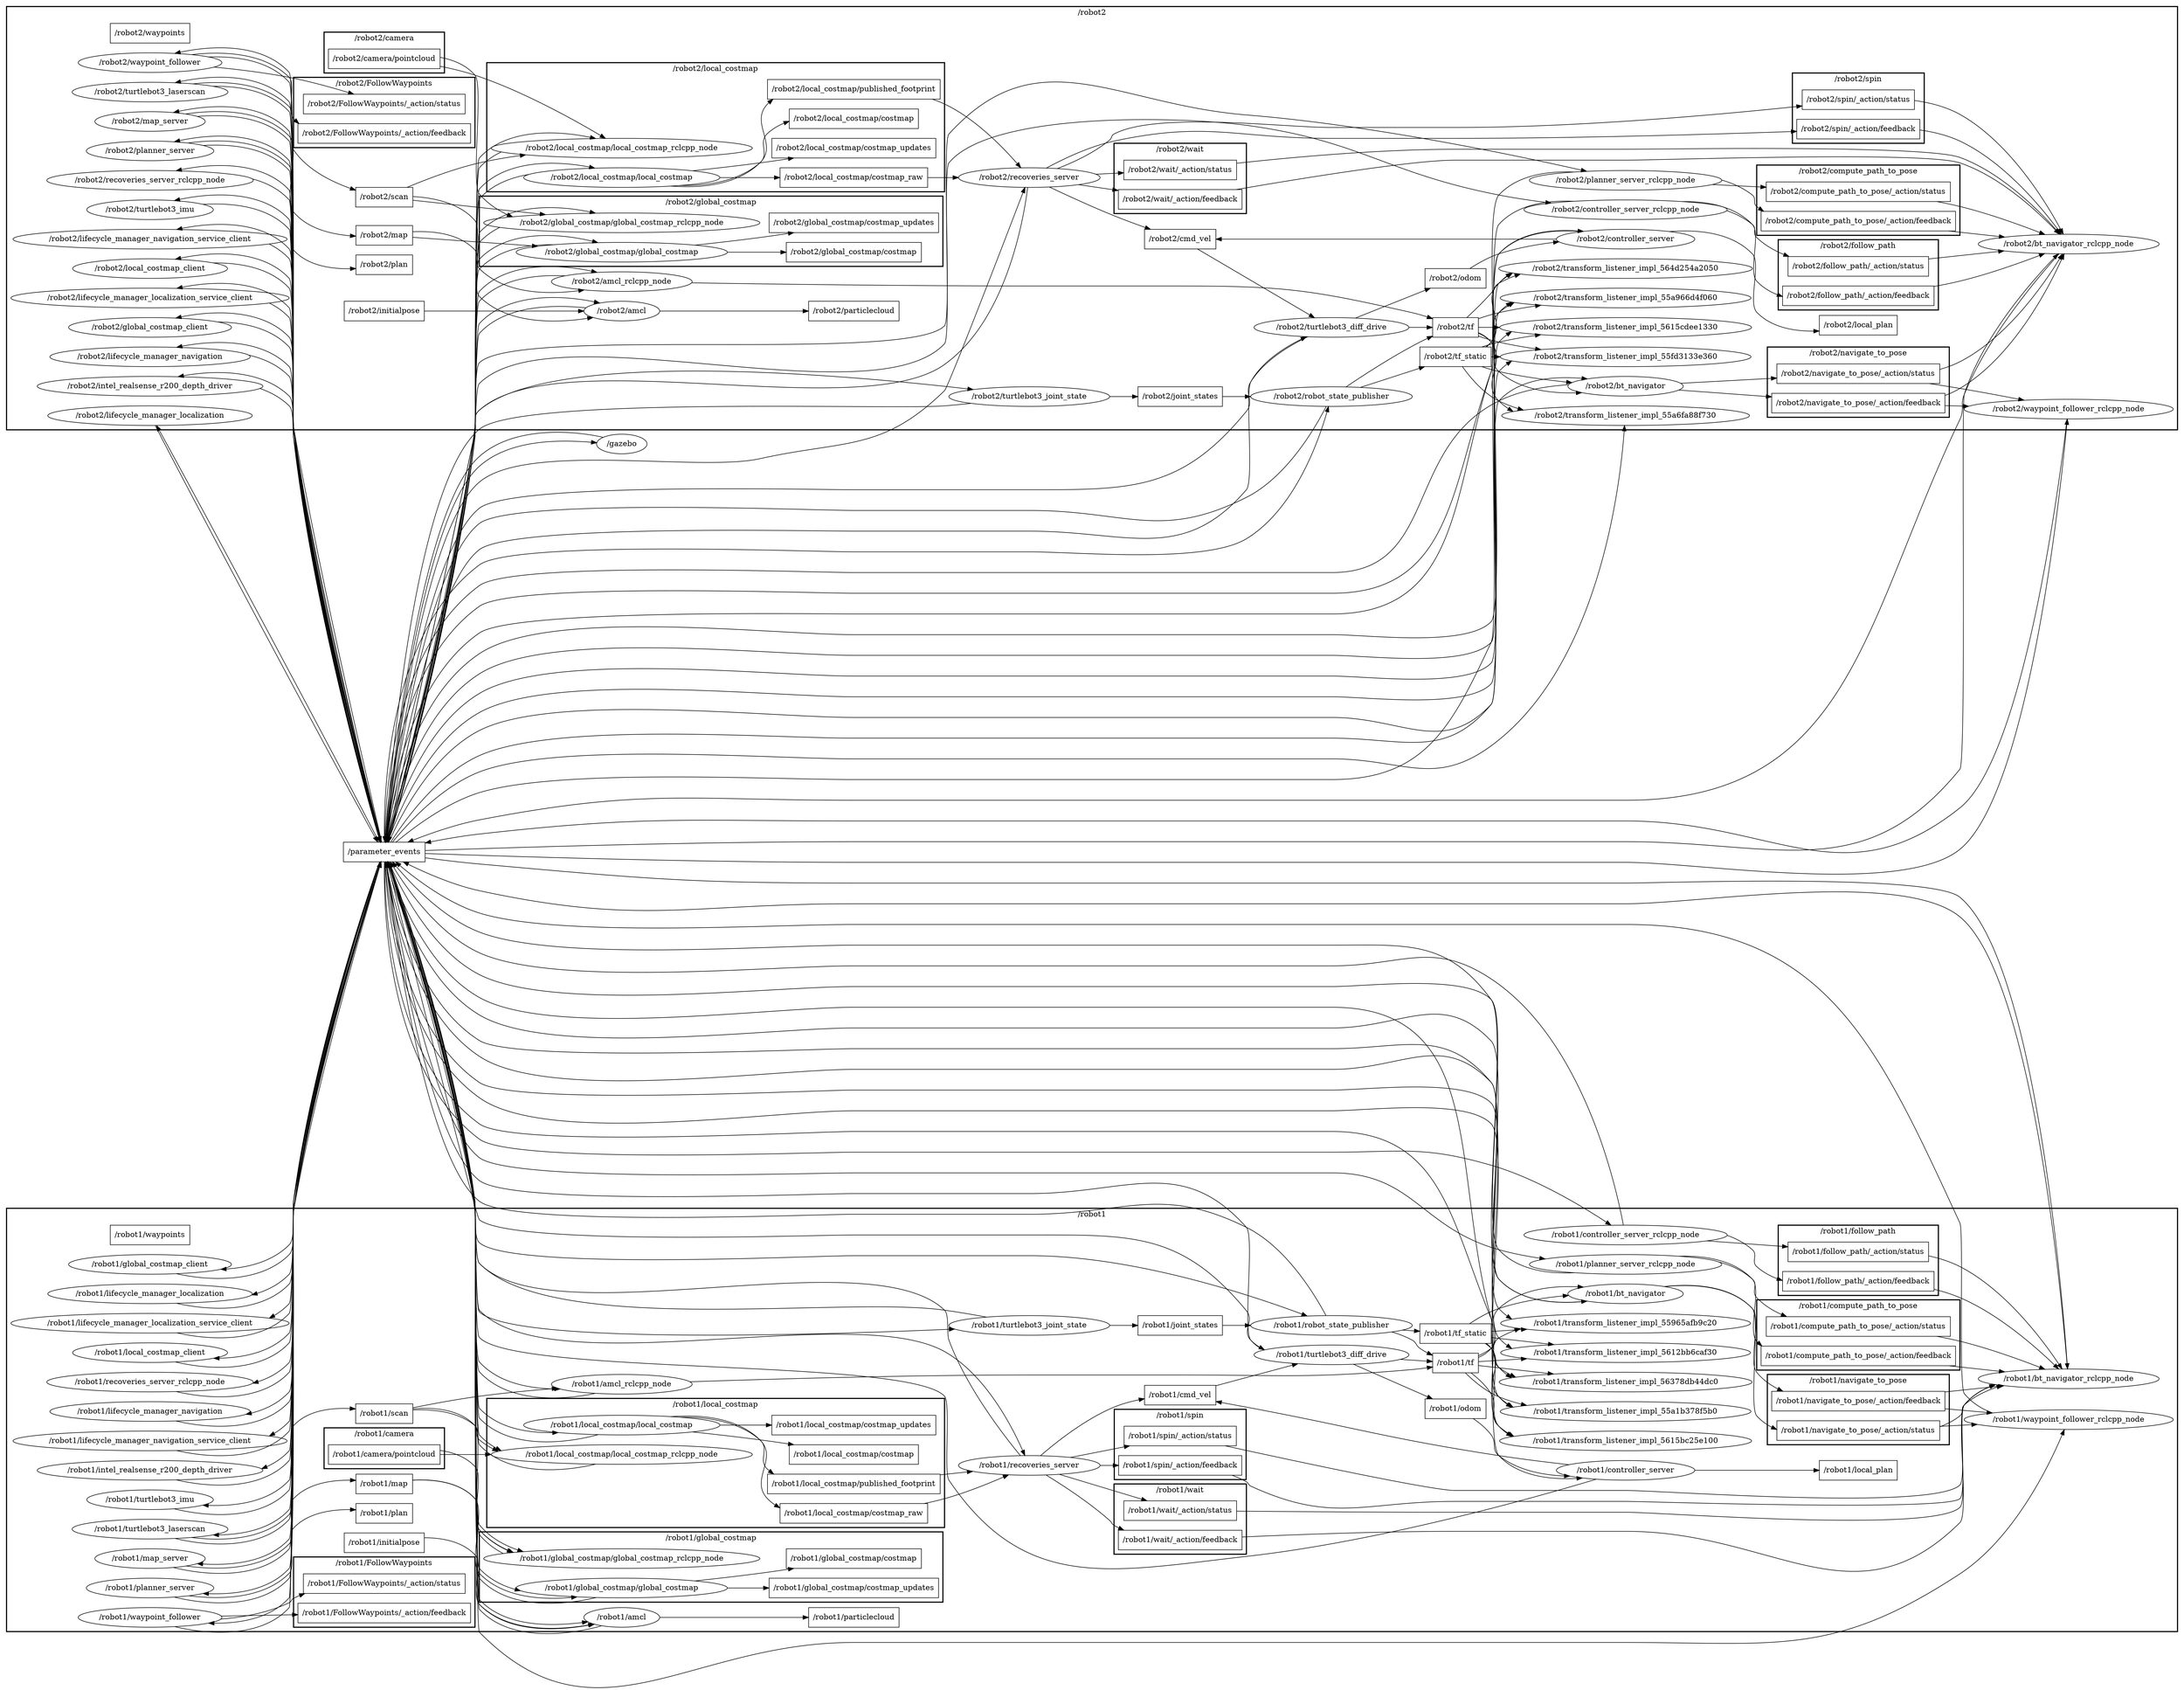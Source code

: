 digraph graphname {
	graph [bb="0,0,3503.2,3301",
		compound=True,
		rank=same,
		rankdir=LR,
		ranksep=0.2
	];
	node [label="\N"];
	subgraph cluster___robot2 {
		graph [bb="8,2244.8,2381.1,3075.8",
			compound=True,
			label="/robot2",
			lheight=0.21,
			lp="1194.5,3064.3",
			lwidth=0.56,
			rank=same,
			rankdir=LR,
			ranksep=0.2,
			style=bold
		];
		subgraph cluster___robot2__spin {
			graph [bb="1812.8,2626.8,2006.8,2755.8",
				compound=True,
				label="/robot2/spin",
				lheight=0.21,
				lp="1909.8,2744.3",
				lwidth=0.92,
				rank=same,
				rankdir=LR,
				ranksep=0.2,
				style=bold
			];
			t___robot2__spin___action__status	[URL=topic_3A__robot2__spin___action__status,
				height=0.5,
				label="/robot2/spin/_action/status",
				pos="1909.8,2706.8",
				shape=box,
				tooltip="topic:/robot2/spin/_action/status",
				width=2.2222];
			t___robot2__spin___action__feedback	[URL=topic_3A__robot2__spin___action__feedback,
				height=0.5,
				label="/robot2/spin/_action/feedback",
				pos="1909.8,2652.8",
				shape=box,
				tooltip="topic:/robot2/spin/_action/feedback",
				width=2.4722];
		}
		subgraph cluster___robot2__navigate_to_pose {
			graph [bb="1776.8,2900.8,2042.8,3029.8",
				compound=True,
				label="/robot2/navigate_to_pose",
				lheight=0.21,
				lp="1909.8,3018.3",
				lwidth=1.92,
				rank=same,
				rankdir=LR,
				ranksep=0.2,
				style=bold
			];
			t___robot2__navigate_to_pose___action__status	[URL=topic_3A__robot2__navigate_to_pose___action__status,
				height=0.5,
				label="/robot2/navigate_to_pose/_action/status",
				pos="1909.8,2980.8",
				shape=box,
				tooltip="topic:/robot2/navigate_to_pose/_action/status",
				width=3.2222];
			t___robot2__navigate_to_pose___action__feedback	[URL=topic_3A__robot2__navigate_to_pose___action__feedback,
				height=0.5,
				label="/robot2/navigate_to_pose/_action/feedback",
				pos="1909.8,2926.8",
				shape=box,
				tooltip="topic:/robot2/navigate_to_pose/_action/feedback",
				width=3.4722];
		}
		subgraph cluster___robot2__FollowWaypoints {
			graph [bb="428.26,2798.8,696.26,2927.8",
				compound=True,
				label="/robot2/FollowWaypoints",
				lheight=0.21,
				lp="562.26,2916.3",
				lwidth=1.94,
				rank=same,
				rankdir=LR,
				ranksep=0.2,
				style=bold
			];
			t___robot2__FollowWaypoints___action__status	[URL=topic_3A__robot2__FollowWaypoints___action__status,
				height=0.5,
				label="/robot2/FollowWaypoints/_action/status",
				pos="562.26,2878.8",
				shape=box,
				tooltip="topic:/robot2/FollowWaypoints/_action/status",
				width=3.25];
			t___robot2__FollowWaypoints___action__feedback	[URL=topic_3A__robot2__FollowWaypoints___action__feedback,
				height=0.5,
				label="/robot2/FollowWaypoints/_action/feedback",
				pos="562.26,2824.8",
				shape=box,
				tooltip="topic:/robot2/FollowWaypoints/_action/feedback",
				width=3.5];
		}
		subgraph cluster___robot2__follow_path {
			graph [bb="1791.3,2389.8,2028.3,2518.8",
				compound=True,
				label="/robot2/follow_path",
				lheight=0.21,
				lp="1909.8,2507.3",
				lwidth=1.51,
				rank=same,
				rankdir=LR,
				ranksep=0.2,
				style=bold
			];
			t___robot2__follow_path___action__status	[URL=topic_3A__robot2__follow_path___action__status,
				height=0.5,
				label="/robot2/follow_path/_action/status",
				pos="1909.8,2469.8",
				shape=box,
				tooltip="topic:/robot2/follow_path/_action/status",
				width=2.8194];
			t___robot2__follow_path___action__feedback	[URL=topic_3A__robot2__follow_path___action__feedback,
				height=0.5,
				label="/robot2/follow_path/_action/feedback",
				pos="1909.8,2415.8",
				shape=box,
				tooltip="topic:/robot2/follow_path/_action/feedback",
				width=3.0694];
		}
		subgraph cluster___robot2__wait {
			graph [bb="1812.3,2763.8,2007.3,2892.8",
				compound=True,
				label="/robot2/wait",
				lheight=0.21,
				lp="1909.8,2881.3",
				lwidth=0.93,
				rank=same,
				rankdir=LR,
				ranksep=0.2,
				style=bold
			];
			t___robot2__wait___action__status	[URL=topic_3A__robot2__wait___action__status,
				height=0.5,
				label="/robot2/wait/_action/status",
				pos="1909.8,2843.8",
				shape=box,
				tooltip="topic:/robot2/wait/_action/status",
				width=2.2361];
			t___robot2__wait___action__feedback	[URL=topic_3A__robot2__wait___action__feedback,
				height=0.5,
				label="/robot2/wait/_action/feedback",
				pos="1909.8,2789.8",
				shape=box,
				tooltip="topic:/robot2/wait/_action/feedback",
				width=2.4861];
		}
		subgraph cluster___robot2__camera {
			graph [bb="473.76,2935.8,650.76,3010.8",
				compound=True,
				label="/robot2/camera",
				lheight=0.21,
				lp="562.26,2999.3",
				lwidth=1.15,
				rank=same,
				rankdir=LR,
				ranksep=0.2,
				style=bold
			];
			t___robot2__camera__pointcloud	[URL=topic_3A__robot2__camera__pointcloud,
				height=0.5,
				label="/robot2/camera/pointcloud",
				pos="562.26,2961.8",
				shape=box,
				tooltip="topic:/robot2/camera/pointcloud",
				width=2.2361];
		}
		subgraph cluster___robot2__global_costmap {
			graph [bb="704.26,2588.8,1381.4,2717.8",
				compound=True,
				label="/robot2/global_costmap",
				lheight=0.21,
				lp="1042.8,2706.3",
				lwidth=1.81,
				rank=same,
				rankdir=LR,
				ranksep=0.2,
				style=bold
			];
			t___robot2__global_costmap__costmap	[URL=topic_3A__robot2__global_costmap__costmap,
				height=0.5,
				label="/robot2/global_costmap/costmap",
				pos="1251.9,2614.8",
				shape=box,
				tooltip="topic:/robot2/global_costmap/costmap",
				width=2.7083];
			t___robot2__global_costmap__costmap_updates	[URL=topic_3A__robot2__global_costmap__costmap_updates,
				height=0.5,
				label="/robot2/global_costmap/costmap_updates",
				pos="1251.9,2668.8",
				shape=box,
				tooltip="topic:/robot2/global_costmap/costmap_updates",
				width=3.375];
			n___robot2__global_costmap__global_costmap_rclcpp_node	[URL=__robot2__global_costmap__global_costmap_rclcpp_node,
				height=0.5,
				label="/robot2/global_costmap/global_costmap_rclcpp_node",
				pos="913.1,2668.8",
				shape=ellipse,
				tooltip="/robot2/global_costmap/global_costmap_rclcpp_node",
				width=5.5787];
			n___robot2__global_costmap__global_costmap	[URL=__robot2__global_costmap__global_costmap,
				height=0.5,
				label="/robot2/global_costmap/global_costmap",
				pos="913.1,2614.8",
				shape=ellipse,
				tooltip="/robot2/global_costmap/global_costmap",
				width=4.2607];
			n___robot2__global_costmap__global_costmap -> t___robot2__global_costmap__costmap	[edgetooltip="Publisher\nnode_name: /robot2/global_costmap/global_costmap\ntopic_name: /robot2/global_costmap/costmap\nQoS settings\n- reliability: reliable\n- durability: transient_local\n- lifespan: 2147483651294967295 ns\n- deadline: 2147483651294967295 ns\n- liveliness: automatic\n- liveliness_lease_duration: 2147483651294967295 ns\n- avoid_ros_namespace_conventions: False",
				penwidth=1,
				pos="e,1154.3,2614.8 1066.7,2614.8 1092.9,2614.8 1119.6,2614.8 1144.2,2614.8"];
			n___robot2__global_costmap__global_costmap -> t___robot2__global_costmap__costmap_updates	[edgetooltip="Publisher\nnode_name: /robot2/global_costmap/global_costmap\ntopic_name: /robot2/global_costmap/costmap_updates\nQoS settings\n- reliability: reliable\n- durability: transient_local\n- lifespan: 2147483651294967295 ns\n- deadline: 2147483651294967295 ns\n- liveliness: automatic\n- liveliness_lease_duration: 2147483651294967295 ns\n- avoid_ros_namespace_conventions: False",
				penwidth=1,
				pos="e,1163.7,2650.8 1019.3,2627.8 1049.9,2631.9 1083.3,2636.7 1113.9,2641.8 1126.8,2643.9 1140.3,2646.3 1153.6,2648.8"];
		}
		subgraph cluster___robot2__compute_path_to_pose {
			graph [bb="1761.3,2252.8,2058.3,2381.8",
				compound=True,
				label="/robot2/compute_path_to_pose",
				lheight=0.21,
				lp="1909.8,2370.3",
				lwidth=2.35,
				rank=same,
				rankdir=LR,
				ranksep=0.2,
				style=bold
			];
			t___robot2__compute_path_to_pose___action__status	[URL=topic_3A__robot2__compute_path_to_pose___action__status,
				height=0.5,
				label="/robot2/compute_path_to_pose/_action/status",
				pos="1909.8,2332.8",
				shape=box,
				tooltip="topic:/robot2/compute_path_to_pose/_action/status",
				width=3.6528];
			t___robot2__compute_path_to_pose___action__feedback	[URL=topic_3A__robot2__compute_path_to_pose___action__feedback,
				height=0.5,
				label="/robot2/compute_path_to_pose/_action/feedback",
				pos="1909.8,2278.8",
				shape=box,
				tooltip="topic:/robot2/compute_path_to_pose/_action/feedback",
				width=3.9028];
		}
		subgraph cluster___robot2__local_costmap {
			graph [bb="714.01,2725.8,1383.9,2962.8",
				compound=True,
				label="/robot2/local_costmap",
				lheight=0.21,
				lp="1049,2951.3",
				lwidth=1.69,
				rank=same,
				rankdir=LR,
				ranksep=0.2,
				style=bold
			];
			t___robot2__local_costmap__costmap_raw	[URL=topic_3A__robot2__local_costmap__costmap_raw,
				height=0.5,
				label="/robot2/local_costmap/costmap_raw",
				pos="1251.9,2751.8",
				shape=box,
				tooltip="topic:/robot2/local_costmap/costmap_raw",
				width=2.9861];
			t___robot2__local_costmap__costmap_updates	[URL=topic_3A__robot2__local_costmap__costmap_updates,
				height=0.5,
				label="/robot2/local_costmap/costmap_updates",
				pos="1251.9,2805.8",
				shape=box,
				tooltip="topic:/robot2/local_costmap/costmap_updates",
				width=3.2778];
			t___robot2__local_costmap__costmap	[URL=topic_3A__robot2__local_costmap__costmap,
				height=0.5,
				label="/robot2/local_costmap/costmap",
				pos="1251.9,2859.8",
				shape=box,
				tooltip="topic:/robot2/local_costmap/costmap",
				width=2.6111];
			t___robot2__local_costmap__published_footprint	[URL=topic_3A__robot2__local_costmap__published_footprint,
				height=0.5,
				label="/robot2/local_costmap/published_footprint",
				pos="1251.9,2913.8",
				shape=box,
				tooltip="topic:/robot2/local_costmap/published_footprint",
				width=3.4444];
			n___robot2__local_costmap__local_costmap	[URL=__robot2__local_costmap__local_costmap,
				height=0.5,
				label="/robot2/local_costmap/local_costmap",
				pos="913.1,2751.8",
				shape=ellipse,
				tooltip="/robot2/local_costmap/local_costmap",
				width=3.9899];
			n___robot2__local_costmap__local_costmap -> t___robot2__local_costmap__costmap_raw	[edgetooltip="Publisher\nnode_name: /robot2/local_costmap/local_costmap\ntopic_name: /robot2/local_costmap/costmap_raw\nQoS settings\n- reliability: reliable\n- durability: transient_local\n- lifespan: 2147483651294967295 ns\n- deadline: 2147483651294967295 ns\n- liveliness: automatic\n- liveliness_lease_duration: 2147483651294967295 ns\n- avoid_ros_namespace_conventions: False",
				penwidth=1,
				pos="e,1144.4,2751.8 1056.9,2751.8 1082.7,2751.8 1109.3,2751.8 1134.2,2751.8"];
			n___robot2__local_costmap__local_costmap -> t___robot2__local_costmap__costmap_updates	[edgetooltip="Publisher\nnode_name: /robot2/local_costmap/local_costmap\ntopic_name: /robot2/local_costmap/costmap_updates\nQoS settings\n- reliability: reliable\n- durability: transient_local\n- lifespan: 2147483651294967295 ns\n- deadline: 2147483651294967295 ns\n- liveliness: automatic\n- liveliness_lease_duration: 2147483651294967295 ns\n- avoid_ros_namespace_conventions: False",
				penwidth=1,
				pos="e,1163.7,2787.8 1016.2,2764.4 1047.6,2768.5 1082.2,2773.5 1113.9,2778.8 1126.8,2780.9 1140.3,2783.3 1153.6,2785.8"];
			n___robot2__local_costmap__local_costmap -> t___robot2__local_costmap__costmap	[edgetooltip="Publisher\nnode_name: /robot2/local_costmap/local_costmap\ntopic_name: /robot2/local_costmap/costmap\nQoS settings\n- reliability: reliable\n- durability: transient_local\n- lifespan: 2147483651294967295 ns\n- deadline: 2147483651294967295 ns\n- liveliness: automatic\n- liveliness_lease_duration: 2147483651294967295 ns\n- avoid_ros_namespace_conventions: False",
				penwidth=1,
				pos="e,1157.9,2851.2 1056,2749.8 1077.3,2755.2 1097.6,2764.2 1113.9,2778.8 1132.5,2795.2 1110.1,2815.6 1127.9,2832.8 1134,2838.7 1141.1,2843.4 1148.8,2847.1"];
			n___robot2__local_costmap__local_costmap -> t___robot2__local_costmap__published_footprint	[edgetooltip="Publisher\nnode_name: /robot2/local_costmap/local_costmap\ntopic_name: /robot2/local_costmap/published_footprint\nQoS settings\n- reliability: reliable\n- durability: transient_local\n- lifespan: 2147483651294967295 ns\n- deadline: 2147483651294967295 ns\n- liveliness: automatic\n- liveliness_lease_duration: 2147483651294967295 ns\n- avoid_ros_namespace_conventions: False",
				penwidth=1,
				pos="e,1137.9,2895.6 1050.2,2746.4 1074,2751.6 1096.7,2761.5 1113.9,2778.8 1148.1,2813.1 1095.2,2851.1 1127.9,2886.8 1128.6,2887.5 1129.3,2888.2 1130,2888.9"];
			n___robot2__local_costmap__local_costmap_rclcpp_node	[URL=__robot2__local_costmap__local_costmap_rclcpp_node,
				height=0.5,
				label="/robot2/local_costmap/local_costmap_rclcpp_node",
				pos="913.1,2805.8",
				shape=ellipse,
				tooltip="/robot2/local_costmap/local_costmap_rclcpp_node",
				width=5.3079];
		}
		n___robot2__bt_navigator_rclcpp_node	[URL=__robot2__bt_navigator_rclcpp_node,
			height=0.5,
			label="/robot2/bt_navigator_rclcpp_node",
			pos="2219.7,2560.8",
			shape=ellipse,
			tooltip="/robot2/bt_navigator_rclcpp_node",
			width=3.6288];
		t___robot2__spin___action__status -> n___robot2__bt_navigator_rclcpp_node	[edgetooltip="Subscription\nnode_name: /robot2/bt_navigator_rclcpp_node\ntopic_name: /robot2/spin/_action/status\nQoS settings\n- reliability: reliable\n- durability: transient_local\n- lifespan: 2147483651294967295 ns\n- deadline: 2147483651294967295 ns\n- liveliness: automatic\n- liveliness_lease_duration: 2147483651294967295 ns\n- avoid_ros_namespace_conventions: False",
			penwidth=1,
			pos="e,2200.3,2579 1990.1,2699.1 2012.7,2695.1 2037,2689 2058.3,2679.8 2111.1,2656.8 2162.9,2613.5 2192.8,2586"];
		t___robot2__spin___action__feedback -> n___robot2__bt_navigator_rclcpp_node	[edgetooltip="Subscription\nnode_name: /robot2/bt_navigator_rclcpp_node\ntopic_name: /robot2/spin/_action/feedback\nQoS settings\n- reliability: reliable\n- durability: volatile\n- lifespan: 2147483651294967295 ns\n- deadline: 2147483651294967295 ns\n- liveliness: automatic\n- liveliness_lease_duration: 2147483651294967295 ns\n- avoid_ros_namespace_conventions: False",
			penwidth=1,
			pos="e,2185.8,2578.2 1999,2643.5 2018.7,2640.3 2039.4,2636.2 2058.3,2630.8 2100,2618.8 2145.1,2598.4 2176.9,2582.7"];
		t___robot2__navigate_to_pose___action__status -> n___robot2__bt_navigator_rclcpp_node	[edgetooltip="Subscription\nnode_name: /robot2/bt_navigator_rclcpp_node\ntopic_name: /robot2/navigate_to_pose/_action/status\nQoS settings\n- reliability: reliable\n- durability: transient_local\n- lifespan: 2147483651294967295 ns\n- deadline: 2147483651294967295 ns\n- liveliness: automatic\n- liveliness_lease_duration: 2147483651294967295 ns\n- avoid_ros_namespace_conventions: False",
			penwidth=1,
			pos="e,2210.4,2578.8 2025.9,2972.9 2037.8,2968.4 2048.9,2962.2 2058.3,2953.8 2067.6,2945.4 2062.1,2938.6 2066.3,2926.8 2112.1,2797.7 2178.7,2648.2 2206.2,2588"];
		n___robot2__waypoint_follower_rclcpp_node	[URL=__robot2__waypoint_follower_rclcpp_node,
			height=0.5,
			label="/robot2/waypoint_follower_rclcpp_node",
			pos="2219.7,2953.8",
			shape=ellipse,
			tooltip="/robot2/waypoint_follower_rclcpp_node",
			width=4.2607];
		t___robot2__navigate_to_pose___action__status -> n___robot2__waypoint_follower_rclcpp_node	[edgetooltip="Subscription\nnode_name: /robot2/waypoint_follower_rclcpp_node\ntopic_name: /robot2/navigate_to_pose/_action/status\nQoS settings\n- reliability: reliable\n- durability: transient_local\n- lifespan: 2147483651294967295 ns\n- deadline: 2147483651294967295 ns\n- liveliness: automatic\n- liveliness_lease_duration: 2147483651294967295 ns\n- avoid_ros_namespace_conventions: False",
			penwidth=1,
			pos="e,2096.3,2964.5 2025.9,2970.7 2045.5,2968.9 2066.1,2967.1 2086.2,2965.4"];
		t___robot2__navigate_to_pose___action__feedback -> n___robot2__bt_navigator_rclcpp_node	[edgetooltip="Subscription\nnode_name: /robot2/bt_navigator_rclcpp_node\ntopic_name: /robot2/navigate_to_pose/_action/feedback\nQoS settings\n- reliability: reliable\n- durability: volatile\n- lifespan: 2147483651294967295 ns\n- deadline: 2147483651294967295 ns\n- liveliness: automatic\n- liveliness_lease_duration: 2147483651294967295 ns\n- avoid_ros_namespace_conventions: False",
			penwidth=1,
			pos="e,2215.8,2578.8 2035,2910.7 2043.3,2906.9 2051.2,2902.3 2058.3,2896.8 2161.1,2816.5 2201.5,2654 2214,2588.8"];
		t___robot2__navigate_to_pose___action__feedback -> n___robot2__waypoint_follower_rclcpp_node	[edgetooltip="Subscription\nnode_name: /robot2/waypoint_follower_rclcpp_node\ntopic_name: /robot2/navigate_to_pose/_action/feedback\nQoS settings\n- reliability: reliable\n- durability: volatile\n- lifespan: 2147483651294967295 ns\n- deadline: 2147483651294967295 ns\n- liveliness: automatic\n- liveliness_lease_duration: 2147483651294967295 ns\n- avoid_ros_namespace_conventions: False",
			penwidth=1,
			pos="e,2096.4,2943 2035.1,2937.7 2052,2939.1 2069.4,2940.7 2086.4,2942.2"];
		t___robot2__follow_path___action__status -> n___robot2__bt_navigator_rclcpp_node	[edgetooltip="Subscription\nnode_name: /robot2/bt_navigator_rclcpp_node\ntopic_name: /robot2/follow_path/_action/status\nQoS settings\n- reliability: reliable\n- durability: transient_local\n- lifespan: 2147483651294967295 ns\n- deadline: 2147483651294967295 ns\n- liveliness: automatic\n- liveliness_lease_duration: 2147483651294967295 ns\n- avoid_ros_namespace_conventions: False",
			penwidth=1,
			pos="e,2185.2,2543.3 2011.5,2481.2 2027.3,2484 2043.4,2487.5 2058.3,2491.8 2099.7,2503.5 2144.5,2523.5 2176.2,2538.9"];
		t___robot2__follow_path___action__feedback -> n___robot2__bt_navigator_rclcpp_node	[edgetooltip="Subscription\nnode_name: /robot2/bt_navigator_rclcpp_node\ntopic_name: /robot2/follow_path/_action/feedback\nQoS settings\n- reliability: reliable\n- durability: volatile\n- lifespan: 2147483651294967295 ns\n- deadline: 2147483651294967295 ns\n- liveliness: automatic\n- liveliness_lease_duration: 2147483651294967295 ns\n- avoid_ros_namespace_conventions: False",
			penwidth=1,
			pos="e,2200.2,2542.7 2020.4,2430.1 2033.4,2433.4 2046.3,2437.6 2058.3,2442.8 2111,2465.5 2162.9,2508.5 2192.8,2535.8"];
		t___robot2__wait___action__status -> n___robot2__bt_navigator_rclcpp_node	[edgetooltip="Subscription\nnode_name: /robot2/bt_navigator_rclcpp_node\ntopic_name: /robot2/wait/_action/status\nQoS settings\n- reliability: reliable\n- durability: transient_local\n- lifespan: 2147483651294967295 ns\n- deadline: 2147483651294967295 ns\n- liveliness: automatic\n- liveliness_lease_duration: 2147483651294967295 ns\n- avoid_ros_namespace_conventions: False",
			penwidth=1,
			pos="e,2213.1,2579 1990.4,2841.3 2013.9,2837.5 2038.5,2830.2 2058.3,2816.8 2142.5,2759.6 2191.2,2642.1 2209.8,2588.5"];
		t___robot2__wait___action__feedback -> n___robot2__bt_navigator_rclcpp_node	[edgetooltip="Subscription\nnode_name: /robot2/bt_navigator_rclcpp_node\ntopic_name: /robot2/wait/_action/feedback\nQoS settings\n- reliability: reliable\n- durability: volatile\n- lifespan: 2147483651294967295 ns\n- deadline: 2147483651294967295 ns\n- liveliness: automatic\n- liveliness_lease_duration: 2147483651294967295 ns\n- avoid_ros_namespace_conventions: False",
			penwidth=1,
			pos="e,2209.7,2578.8 1999.5,2782 2019.9,2777.5 2040.7,2770.5 2058.3,2759.8 2128.8,2716.9 2181.4,2631.4 2205,2587.7"];
		t___robot2__camera__pointcloud -> n___robot2__global_costmap__global_costmap_rclcpp_node	[edgetooltip="Subscription\nnode_name: /robot2/global_costmap/global_costmap_rclcpp_node\ntopic_name: /robot2/camera/pointcloud\nQoS settings\n- reliability: best_effort\n- durability: volatile\n- lifespan: 2147483651294967295 ns\n- deadline: 2147483651294967295 ns\n- liveliness: automatic\n- liveliness_lease_duration: 2147483651294967295 ns\n- avoid_ros_namespace_conventions: False",
			penwidth=1,
			pos="e,765.16,2681 643.06,2960.6 663.3,2956.2 683.02,2947.7 696.26,2931.8 711.19,2913.8 689.59,2739.9 704.26,2721.8 717.8,2705 735.83,2693.1 755.63,2684.8"];
		t___robot2__camera__pointcloud -> n___robot2__local_costmap__local_costmap_rclcpp_node	[edgetooltip="Subscription\nnode_name: /robot2/local_costmap/local_costmap_rclcpp_node\ntopic_name: /robot2/camera/pointcloud\nQoS settings\n- reliability: best_effort\n- durability: volatile\n- lifespan: 2147483651294967295 ns\n- deadline: 2147483651294967295 ns\n- liveliness: automatic\n- liveliness_lease_duration: 2147483651294967295 ns\n- avoid_ros_namespace_conventions: False",
			penwidth=1,
			pos="e,887.16,2823.8 642.88,2948 660.76,2943.7 679.42,2938.4 696.26,2931.8 765.05,2904.7 837.88,2857.8 878.9,2829.5"];
		t___robot2__compute_path_to_pose___action__status -> n___robot2__bt_navigator_rclcpp_node	[edgetooltip="Subscription\nnode_name: /robot2/bt_navigator_rclcpp_node\ntopic_name: /robot2/compute_path_to_pose/_action/status\nQoS settings\n- reliability: reliable\n- durability: transient_local\n- lifespan: 2147483651294967295 ns\n- deadline: 2147483651294967295 ns\n- liveliness: automatic\n- liveliness_lease_duration: 2147483651294967295 ns\n- avoid_ros_namespace_conventions: False",
			penwidth=1,
			pos="e,2206.7,2542.7 1982.4,2350.8 2007.6,2359.1 2035.4,2370.5 2058.3,2385.8 2119.9,2426.8 2174,2496.4 2200.8,2534.3"];
		t___robot2__compute_path_to_pose___action__feedback -> n___robot2__bt_navigator_rclcpp_node	[edgetooltip="Subscription\nnode_name: /robot2/bt_navigator_rclcpp_node\ntopic_name: /robot2/compute_path_to_pose/_action/feedback\nQoS settings\n- reliability: reliable\n- durability: volatile\n- lifespan: 2147483651294967295 ns\n- deadline: 2147483651294967295 ns\n- liveliness: automatic\n- liveliness_lease_duration: 2147483651294967295 ns\n- avoid_ros_namespace_conventions: False",
			penwidth=1,
			pos="e,2213,2542.6 2042.6,2296.8 2048.1,2299.4 2053.3,2302.4 2058.3,2305.8 2142.3,2362.6 2191.1,2479.8 2209.8,2533.1"];
		n___robot2__recoveries_server	[URL=__robot2__recoveries_server,
			height=0.5,
			label="/robot2/recoveries_server",
			pos="1572.6,2452.8",
			shape=ellipse,
			tooltip="/robot2/recoveries_server",
			width=2.7984];
		t___robot2__local_costmap__costmap_raw -> n___robot2__recoveries_server	[edgetooltip="Subscription\nnode_name: /robot2/recoveries_server\ntopic_name: /robot2/local_costmap/costmap_raw\nQoS settings\n- reliability: reliable\n- durability: transient_local\n- lifespan: 2147483651294967295 ns\n- deadline: 2147483651294967295 ns\n- liveliness: automatic\n- liveliness_lease_duration: 2147483651294967295 ns\n- avoid_ros_namespace_conventions: False",
			penwidth=1,
			pos="e,1485,2443.8 1359.6,2740.7 1368.9,2736 1377.3,2729.9 1383.9,2721.8 1401,2701 1374,2499.9 1391.9,2479.8 1412.7,2456.5 1444.1,2447.2 1475,2444.5"];
		t___robot2__local_costmap__published_footprint -> n___robot2__recoveries_server	[edgetooltip="Subscription\nnode_name: /robot2/recoveries_server\ntopic_name: /robot2/local_costmap/published_footprint\nQoS settings\n- reliability: best_effort\n- durability: volatile\n- lifespan: 2147483651294967295 ns\n- deadline: 2147483651294967295 ns\n- liveliness: automatic\n- liveliness_lease_duration: 2147483651294967295 ns\n- avoid_ros_namespace_conventions: False",
			penwidth=1,
			pos="e,1485.8,2443.6 1374.9,2895.7 1378.1,2893 1381.2,2890.1 1383.9,2886.8 1398.4,2869.4 1377,2496.8 1391.9,2479.8 1412.7,2456.1 1444.5,2446.8 1475.7,2444.2"];
		t___robot2__tf_static	[URL=topic_3A__robot2__tf_static,
			height=0.5,
			label="/robot2/tf_static",
			pos="1251.9,2452.8",
			shape=box,
			tooltip="topic:/robot2/tf_static",
			width=1.4306];
		n___robot2__transform_listener_impl_564d254a2050	[URL=__robot2__transform_listener_impl_564d254a2050,
			height=0.5,
			label="/robot2/transform_listener_impl_564d254a2050",
			pos="1572.6,2776.8",
			shape=ellipse,
			tooltip="/robot2/transform_listener_impl_564d254a2050",
			width=5.019];
		t___robot2__tf_static -> n___robot2__transform_listener_impl_564d254a2050	[edgetooltip="Subscription\nnode_name: /robot2/transform_listener_impl_564d254a2050\ntopic_name: /robot2/tf_static\nQoS settings\n- reliability: reliable\n- durability: transient_local\n- lifespan: 2147483651294967295 ns\n- deadline: 2147483651294967295 ns\n- liveliness: automatic\n- liveliness_lease_duration: 2147483651294967295 ns\n- avoid_ros_namespace_conventions: False",
			penwidth=1,
			pos="e,1414.2,2767.8 1303.4,2449.2 1331.6,2450.1 1364.7,2456.8 1383.9,2479.8 1403.2,2502.7 1372,2727.3 1391.9,2749.8 1396.1,2754.5 1400.7,2758.6 1405.6,2762.2"];
		n___robot2__transform_listener_impl_55a966d4f060	[URL=__robot2__transform_listener_impl_55a966d4f060,
			height=0.5,
			label="/robot2/transform_listener_impl_55a966d4f060",
			pos="1572.6,2722.8",
			shape=ellipse,
			tooltip="/robot2/transform_listener_impl_55a966d4f060",
			width=4.9829];
		t___robot2__tf_static -> n___robot2__transform_listener_impl_55a966d4f060	[edgetooltip="Subscription\nnode_name: /robot2/transform_listener_impl_55a966d4f060\ntopic_name: /robot2/tf_static\nQoS settings\n- reliability: reliable\n- durability: transient_local\n- lifespan: 2147483651294967295 ns\n- deadline: 2147483651294967295 ns\n- liveliness: automatic\n- liveliness_lease_duration: 2147483651294967295 ns\n- avoid_ros_namespace_conventions: False",
			penwidth=1,
			pos="e,1414.7,2714 1303.7,2449.2 1331.7,2450.3 1364.7,2457 1383.9,2479.8 1399.4,2498.1 1375.9,2677.9 1391.9,2695.8 1396.3,2700.6 1401.1,2704.9 1406.3,2708.6"];
		n___robot2__transform_listener_impl_5615cdee1330	[URL=__robot2__transform_listener_impl_5615cdee1330,
			height=0.5,
			label="/robot2/transform_listener_impl_5615cdee1330",
			pos="1572.6,2668.8",
			shape=ellipse,
			tooltip="/robot2/transform_listener_impl_5615cdee1330",
			width=5.0009];
		t___robot2__tf_static -> n___robot2__transform_listener_impl_5615cdee1330	[edgetooltip="Subscription\nnode_name: /robot2/transform_listener_impl_5615cdee1330\ntopic_name: /robot2/tf_static\nQoS settings\n- reliability: reliable\n- durability: transient_local\n- lifespan: 2147483651294967295 ns\n- deadline: 2147483651294967295 ns\n- liveliness: automatic\n- liveliness_lease_duration: 2147483651294967295 ns\n- avoid_ros_namespace_conventions: False",
			penwidth=1,
			pos="e,1414.8,2659.9 1303.6,2449.3 1331.6,2450.4 1364.5,2457.1 1383.9,2479.8 1395.7,2493.4 1379.8,2628.4 1391.9,2641.8 1396.3,2646.6 1401.1,2650.8 1406.3,2654.5"];
		n___robot2__bt_navigator	[URL=__robot2__bt_navigator,
			height=0.5,
			label="/robot2/bt_navigator",
			pos="1572.6,2506.8",
			shape=ellipse,
			tooltip="/robot2/bt_navigator",
			width=2.3109];
		t___robot2__tf_static -> n___robot2__bt_navigator	[edgetooltip="Subscription\nnode_name: /robot2/bt_navigator\ntopic_name: /robot2/tf_static\nQoS settings\n- reliability: reliable\n- durability: transient_local\n- lifespan: 2147483651294967295 ns\n- deadline: 2147483651294967295 ns\n- liveliness: automatic\n- liveliness_lease_duration: 2147483651294967295 ns\n- avoid_ros_namespace_conventions: False",
			penwidth=1,
			pos="e,1502.4,2497.1 1303.7,2463.2 1330,2468.4 1362.6,2474.7 1391.9,2479.8 1424.7,2485.4 1461.1,2491 1492.4,2495.6"];
		n___robot2__transform_listener_impl_55fd3133e360	[URL=__robot2__transform_listener_impl_55fd3133e360,
			height=0.5,
			label="/robot2/transform_listener_impl_55fd3133e360",
			pos="1572.6,2614.8",
			shape=ellipse,
			tooltip="/robot2/transform_listener_impl_55fd3133e360",
			width=4.9829];
		t___robot2__tf_static -> n___robot2__transform_listener_impl_55fd3133e360	[edgetooltip="Subscription\nnode_name: /robot2/transform_listener_impl_55fd3133e360\ntopic_name: /robot2/tf_static\nQoS settings\n- reliability: reliable\n- durability: transient_local\n- lifespan: 2147483651294967295 ns\n- deadline: 2147483651294967295 ns\n- liveliness: automatic\n- liveliness_lease_duration: 2147483651294967295 ns\n- avoid_ros_namespace_conventions: False",
			penwidth=1,
			pos="e,1415.4,2605.9 1303.7,2449.5 1331.6,2450.7 1364.3,2457.4 1383.9,2479.8 1399.8,2497.8 1375.6,2570.1 1391.9,2587.8 1396.4,2592.6 1401.4,2596.9 1406.7,2600.6"];
		n___robot2__transform_listener_impl_55a6fa88f730	[URL=__robot2__transform_listener_impl_55a6fa88f730,
			height=0.5,
			label="/robot2/transform_listener_impl_55a6fa88f730",
			pos="1572.6,2560.8",
			shape=ellipse,
			tooltip="/robot2/transform_listener_impl_55a6fa88f730",
			width=4.9287];
		t___robot2__tf_static -> n___robot2__transform_listener_impl_55a6fa88f730	[edgetooltip="Subscription\nnode_name: /robot2/transform_listener_impl_55a6fa88f730\ntopic_name: /robot2/tf_static\nQoS settings\n- reliability: reliable\n- durability: transient_local\n- lifespan: 2147483651294967295 ns\n- deadline: 2147483651294967295 ns\n- liveliness: automatic\n- liveliness_lease_duration: 2147483651294967295 ns\n- avoid_ros_namespace_conventions: False",
			penwidth=1,
			pos="e,1417.3,2552 1303.4,2450.1 1331,2451.5 1363.6,2458.2 1383.9,2479.8 1400.6,2497.4 1374.8,2516.6 1391.9,2533.8 1396.9,2538.8 1402.5,2543.1 1408.4,2546.9"];
		t___robot2__map	[URL=topic_3A__robot2__map,
			height=0.5,
			label="/robot2/map",
			pos="562.26,2614.8",
			shape=box,
			tooltip="topic:/robot2/map",
			width=1.1528];
		t___robot2__map -> n___robot2__global_costmap__global_costmap	[edgetooltip="Subscription\nnode_name: /robot2/global_costmap/global_costmap\ntopic_name: /robot2/map\nQoS settings\n- reliability: reliable\n- durability: transient_local\n- lifespan: 2147483651294967295 ns\n- deadline: 2147483651294967295 ns\n- liveliness: automatic\n- liveliness_lease_duration: 2147483651294967295 ns\n- avoid_ros_namespace_conventions: False",
			penwidth=1,
			pos="e,759.54,2614.8 603.96,2614.8 640.17,2614.8 695.59,2614.8 749.5,2614.8"];
		n___robot2__amcl	[URL=__robot2__amcl,
			height=0.5,
			label="/robot2/amcl",
			pos="913.1,2560.8",
			shape=ellipse,
			tooltip="/robot2/amcl",
			width=1.5526];
		t___robot2__map -> n___robot2__amcl	[edgetooltip="Subscription\nnode_name: /robot2/amcl\ntopic_name: /robot2/map\nQoS settings\n- reliability: reliable\n- durability: transient_local\n- lifespan: 2147483651294967295 ns\n- deadline: 2147483651294967295 ns\n- liveliness: automatic\n- liveliness_lease_duration: 2147483651294967295 ns\n- avoid_ros_namespace_conventions: False",
			penwidth=1,
			pos="e,857.64,2563.4 603.82,2608.3 630.38,2603.6 665.69,2596.5 696.26,2587.8 699.91,2586.7 700.57,2585.7 704.26,2584.8 751.46,2573.4 806.03,2567.3 847.41,2564.2"];
		t___robot2__waypoints	[URL=topic_3A__robot2__waypoints,
			height=0.5,
			label="/robot2/waypoints",
			pos="218.13,3026.8",
			shape=box,
			tooltip="topic:/robot2/waypoints",
			width=1.5972];
		t___robot2__scan	[URL=topic_3A__robot2__scan,
			height=0.5,
			label="/robot2/scan",
			pos="562.26,2736.8",
			shape=box,
			tooltip="topic:/robot2/scan",
			width=1.1528];
		t___robot2__scan -> n___robot2__global_costmap__global_costmap_rclcpp_node	[edgetooltip="Subscription\nnode_name: /robot2/global_costmap/global_costmap_rclcpp_node\ntopic_name: /robot2/scan\nQoS settings\n- reliability: best_effort\n- durability: volatile\n- lifespan: 2147483651294967295 ns\n- deadline: 2147483651294967295 ns\n- liveliness: automatic\n- liveliness_lease_duration: 2147483651294967295 ns\n- avoid_ros_namespace_conventions: False",
			penwidth=1,
			pos="e,828.25,2685.1 603.96,2728.8 656.12,2718.7 748.16,2700.7 818.1,2687.1"];
		t___robot2__scan -> n___robot2__local_costmap__local_costmap_rclcpp_node	[edgetooltip="Subscription\nnode_name: /robot2/local_costmap/local_costmap_rclcpp_node\ntopic_name: /robot2/scan\nQoS settings\n- reliability: best_effort\n- durability: volatile\n- lifespan: 2147483651294967295 ns\n- deadline: 2147483651294967295 ns\n- liveliness: automatic\n- liveliness_lease_duration: 2147483651294967295 ns\n- avoid_ros_namespace_conventions: False",
			penwidth=1,
			pos="e,784.33,2792.4 603.85,2750.7 631.78,2759.9 669.91,2771.5 704.26,2778.8 726.76,2783.5 750.83,2787.6 774.31,2791"];
		n___robot2__amcl_rclcpp_node	[URL=__robot2__amcl_rclcpp_node,
			height=0.5,
			label="/robot2/amcl_rclcpp_node",
			pos="913.1,2506.8",
			shape=ellipse,
			tooltip="/robot2/amcl_rclcpp_node",
			width=2.8886];
		t___robot2__scan -> n___robot2__amcl_rclcpp_node	[edgetooltip="Subscription\nnode_name: /robot2/amcl_rclcpp_node\ntopic_name: /robot2/scan\nQoS settings\n- reliability: best_effort\n- durability: volatile\n- lifespan: 2147483651294967295 ns\n- deadline: 2147483651294967295 ns\n- liveliness: automatic\n- liveliness_lease_duration: 2147483651294967295 ns\n- avoid_ros_namespace_conventions: False",
			penwidth=1,
			pos="e,834.24,2495 603.95,2719.5 635,2704 675.82,2678.1 696.26,2641.8 708.06,2620.8 687.72,2551.2 704.26,2533.8 734.36,2502 782.09,2494.1 824.23,2494.7"];
		t___robot2__particlecloud	[URL=topic_3A__robot2__particlecloud,
			height=0.5,
			label="/robot2/particlecloud",
			pos="1251.9,2560.8",
			shape=box,
			tooltip="topic:/robot2/particlecloud",
			width=1.8056];
		t___robot2__tf	[URL=topic_3A__robot2__tf,
			height=0.5,
			label="/robot2/tf",
			pos="1251.9,2506.8",
			shape=box,
			tooltip="topic:/robot2/tf",
			width=0.94444];
		t___robot2__tf -> n___robot2__transform_listener_impl_564d254a2050	[edgetooltip="Subscription\nnode_name: /robot2/transform_listener_impl_564d254a2050\ntopic_name: /robot2/tf\nQoS settings\n- reliability: reliable\n- durability: volatile\n- lifespan: 2147483651294967295 ns\n- deadline: 2147483651294967295 ns\n- liveliness: automatic\n- liveliness_lease_duration: 2147483651294967295 ns\n- avoid_ros_namespace_conventions: False",
			penwidth=1,
			pos="e,1414.7,2768 1286,2503.3 1316.4,2502.1 1360.4,2505.9 1383.9,2533.8 1399.4,2552.1 1375.9,2731.9 1391.9,2749.8 1396.3,2754.6 1401.1,2758.9 1406.3,2762.6"];
		t___robot2__tf -> n___robot2__transform_listener_impl_55a966d4f060	[edgetooltip="Subscription\nnode_name: /robot2/transform_listener_impl_55a966d4f060\ntopic_name: /robot2/tf\nQoS settings\n- reliability: reliable\n- durability: volatile\n- lifespan: 2147483651294967295 ns\n- deadline: 2147483651294967295 ns\n- liveliness: automatic\n- liveliness_lease_duration: 2147483651294967295 ns\n- avoid_ros_namespace_conventions: False",
			penwidth=1,
			pos="e,1415.2,2714.1 1286.2,2503.3 1316.6,2502.2 1360.3,2506.2 1383.9,2533.8 1395.7,2547.4 1379.8,2682.4 1391.9,2695.8 1396.4,2700.7 1401.3,2705 1406.6,2708.7"];
		t___robot2__tf -> n___robot2__transform_listener_impl_5615cdee1330	[edgetooltip="Subscription\nnode_name: /robot2/transform_listener_impl_5615cdee1330\ntopic_name: /robot2/tf\nQoS settings\n- reliability: reliable\n- durability: volatile\n- lifespan: 2147483651294967295 ns\n- deadline: 2147483651294967295 ns\n- liveliness: automatic\n- liveliness_lease_duration: 2147483651294967295 ns\n- avoid_ros_namespace_conventions: False",
			penwidth=1,
			pos="e,1415.4,2659.9 1286,2503.5 1316.3,2502.4 1359.9,2506.5 1383.9,2533.8 1399.8,2551.8 1375.6,2624.1 1391.9,2641.8 1396.4,2646.6 1401.4,2650.9 1406.7,2654.6"];
		t___robot2__tf -> n___robot2__bt_navigator	[edgetooltip="Subscription\nnode_name: /robot2/bt_navigator\ntopic_name: /robot2/tf\nQoS settings\n- reliability: reliable\n- durability: volatile\n- lifespan: 2147483651294967295 ns\n- deadline: 2147483651294967295 ns\n- liveliness: automatic\n- liveliness_lease_duration: 2147483651294967295 ns\n- avoid_ros_namespace_conventions: False",
			penwidth=1,
			pos="e,1489.2,2506.8 1286.1,2506.8 1331.4,2506.8 1414.2,2506.8 1479,2506.8"];
		t___robot2__tf -> n___robot2__transform_listener_impl_55fd3133e360	[edgetooltip="Subscription\nnode_name: /robot2/transform_listener_impl_55fd3133e360\ntopic_name: /robot2/tf\nQoS settings\n- reliability: reliable\n- durability: volatile\n- lifespan: 2147483651294967295 ns\n- deadline: 2147483651294967295 ns\n- liveliness: automatic\n- liveliness_lease_duration: 2147483651294967295 ns\n- avoid_ros_namespace_conventions: False",
			penwidth=1,
			pos="e,1416.9,2605.8 1286.2,2503.8 1316.1,2503.2 1359.1,2507.5 1383.9,2533.8 1400.6,2551.4 1374.8,2570.6 1391.9,2587.8 1396.9,2592.7 1402.3,2597 1408.1,2600.7"];
		t___robot2__tf -> n___robot2__transform_listener_impl_55a6fa88f730	[edgetooltip="Subscription\nnode_name: /robot2/transform_listener_impl_55a6fa88f730\ntopic_name: /robot2/tf\nQoS settings\n- reliability: reliable\n- durability: volatile\n- lifespan: 2147483651294967295 ns\n- deadline: 2147483651294967295 ns\n- liveliness: automatic\n- liveliness_lease_duration: 2147483651294967295 ns\n- avoid_ros_namespace_conventions: False",
			penwidth=1,
			pos="e,1468.9,2546.1 1286,2513.6 1314.1,2519.3 1355.6,2527.5 1391.9,2533.8 1413.5,2537.5 1436.6,2541.2 1458.7,2544.6"];
		t___robot2__cmd_vel	[URL=topic_3A__robot2__cmd_vel,
			height=0.5,
			label="/robot2/cmd_vel",
			pos="1909.8,2598.8",
			shape=box,
			tooltip="topic:/robot2/cmd_vel",
			width=1.4861];
		n___robot2__turtlebot3_diff_drive	[URL=__robot2__turtlebot3_diff_drive,
			height=0.5,
			label="/robot2/turtlebot3_diff_drive",
			pos="913.1,2378.8",
			shape=ellipse,
			tooltip="/robot2/turtlebot3_diff_drive",
			width=3.1233];
		t___robot2__cmd_vel -> n___robot2__turtlebot3_diff_drive	[edgetooltip="Subscription\nnode_name: /robot2/turtlebot3_diff_drive\ntopic_name: /robot2/cmd_vel\nQoS settings\n- reliability: reliable\n- durability: volatile\n- lifespan: 2147483651294967295 ns\n- deadline: 2147483651294967295 ns\n- liveliness: automatic\n- liveliness_lease_duration: 2147483651294967295 ns\n- avoid_ros_namespace_conventions: False",
			penwidth=1,
			pos="e,996.16,2391 1855.9,2604 1823.7,2604.1 1784.4,2597.9 1761.3,2571.8 1750.6,2559.6 1764.9,2437.1 1753.3,2425.8 1728.4,2401.5 1162.6,2408.5 1127.9,2405.8 1087.9,2402.6 1043.8,2397.3 1006.1,2392.3"];
		t___robot2__odom	[URL=topic_3A__robot2__odom,
			height=0.5,
			label="/robot2/odom",
			pos="1251.9,2378.8",
			shape=box,
			tooltip="topic:/robot2/odom",
			width=1.2639];
		n___robot2__controller_server	[URL=__robot2__controller_server,
			height=0.5,
			label="/robot2/controller_server",
			pos="1572.6,2378.8",
			shape=ellipse,
			tooltip="/robot2/controller_server",
			width=2.7442];
		t___robot2__odom -> n___robot2__controller_server	[edgetooltip="Subscription\nnode_name: /robot2/controller_server\ntopic_name: /robot2/odom\nQoS settings\n- reliability: best_effort\n- durability: volatile\n- lifespan: 2147483651294967295 ns\n- deadline: 2147483651294967295 ns\n- liveliness: automatic\n- liveliness_lease_duration: 2147483651294967295 ns\n- avoid_ros_namespace_conventions: False",
			penwidth=1,
			pos="e,1473.5,2378.8 1297.6,2378.8 1340.4,2378.8 1406.7,2378.8 1463.4,2378.8"];
		t___robot2__joint_states	[URL=topic_3A__robot2__joint_states,
			height=0.5,
			label="/robot2/joint_states",
			pos="562.26,2452.8",
			shape=box,
			tooltip="topic:/robot2/joint_states",
			width=1.6806];
		n___robot2__robot_state_publisher	[URL=__robot2__robot_state_publisher,
			height=0.5,
			label="/robot2/robot_state_publisher",
			pos="913.1,2452.8",
			shape=ellipse,
			tooltip="/robot2/robot_state_publisher",
			width=3.1775];
		t___robot2__joint_states -> n___robot2__robot_state_publisher	[edgetooltip="Subscription\nnode_name: /robot2/robot_state_publisher\ntopic_name: /robot2/joint_states\nQoS settings\n- reliability: reliable\n- durability: volatile\n- lifespan: 2147483651294967295 ns\n- deadline: 2147483651294967295 ns\n- liveliness: automatic\n- liveliness_lease_duration: 2147483651294967295 ns\n- avoid_ros_namespace_conventions: False",
			penwidth=1,
			pos="e,798.47,2452.8 622.83,2452.8 668.18,2452.8 732.16,2452.8 788.42,2452.8"];
		t___robot2__plan	[URL=topic_3A__robot2__plan,
			height=0.5,
			label="/robot2/plan",
			pos="562.26,2506.8",
			shape=box,
			tooltip="topic:/robot2/plan",
			width=1.1528];
		t___robot2__initialpose	[URL=topic_3A__robot2__initialpose,
			height=0.5,
			label="/robot2/initialpose",
			pos="562.26,2560.8",
			shape=box,
			tooltip="topic:/robot2/initialpose",
			width=1.6111];
		t___robot2__initialpose -> n___robot2__amcl	[edgetooltip="Subscription\nnode_name: /robot2/amcl\ntopic_name: /robot2/initialpose\nQoS settings\n- reliability: best_effort\n- durability: volatile\n- lifespan: 2147483651294967295 ns\n- deadline: 2147483651294967295 ns\n- liveliness: automatic\n- liveliness_lease_duration: 2147483651294967295 ns\n- avoid_ros_namespace_conventions: False",
			penwidth=1,
			pos="e,857.16,2560.8 620.48,2560.8 682.67,2560.8 781.88,2560.8 847.01,2560.8"];
		t___robot2__local_plan	[URL=topic_3A__robot2__local_plan,
			height=0.5,
			label="/robot2/local_plan",
			pos="1909.8,2544.8",
			shape=box,
			tooltip="topic:/robot2/local_plan",
			width=1.6111];
		n___robot2__waypoint_follower	[URL=__robot2__waypoint_follower,
			height=0.5,
			label="/robot2/waypoint_follower",
			pos="218.13,2972.8",
			shape=ellipse,
			tooltip="/robot2/waypoint_follower",
			width=2.9247];
		n___robot2__waypoint_follower -> t___robot2__FollowWaypoints___action__status	[edgetooltip="Publisher\nnode_name: /robot2/waypoint_follower\ntopic_name: /robot2/FollowWaypoints/_action/status\nQoS settings\n- reliability: reliable\n- durability: transient_local\n- lifespan: 2147483651294967295 ns\n- deadline: 2147483651294967295 ns\n- liveliness: automatic\n- liveliness_lease_duration: 2147483651294967295 ns\n- avoid_ros_namespace_conventions: False",
			penwidth=1,
			pos="e,491.11,2896.8 320.9,2976.7 354.88,2973.7 391.4,2965.2 420.26,2945.8 426.21,2941.8 422.85,2936.5 428.26,2931.8 443.59,2918.4 462.68,2908.2 481.57,2900.5"];
		n___robot2__waypoint_follower -> t___robot2__FollowWaypoints___action__feedback	[edgetooltip="Publisher\nnode_name: /robot2/waypoint_follower\ntopic_name: /robot2/FollowWaypoints/_action/feedback\nQoS settings\n- reliability: reliable\n- durability: volatile\n- lifespan: 2147483651294967295 ns\n- deadline: 2147483651294967295 ns\n- liveliness: automatic\n- liveliness_lease_duration: 2147483651294967295 ns\n- avoid_ros_namespace_conventions: False",
			penwidth=1,
			pos="e,437.73,2843 301.13,2983.9 342.58,2984.6 390.31,2977.2 420.26,2945.8 434.72,2930.6 414.32,2867.4 428.26,2851.8 428.9,2851.1 429.55,2850.4 430.21,2849.7"];
		n___robot2__turtlebot3_imu	[URL=__robot2__turtlebot3_imu,
			height=0.5,
			label="/robot2/turtlebot3_imu",
			pos="218.13,2540.8",
			shape=ellipse,
			tooltip="/robot2/turtlebot3_imu",
			width=2.5276];
		n___robot2__planner_server_rclcpp_node	[URL=__robot2__planner_server_rclcpp_node,
			height=0.5,
			label="/robot2/planner_server_rclcpp_node",
			pos="1572.6,2270.8",
			shape=ellipse,
			tooltip="/robot2/planner_server_rclcpp_node",
			width=3.8455];
		n___robot2__planner_server_rclcpp_node -> t___robot2__compute_path_to_pose___action__status	[edgetooltip="Publisher\nnode_name: /robot2/planner_server_rclcpp_node\ntopic_name: /robot2/compute_path_to_pose/_action/status\nQoS settings\n- reliability: reliable\n- durability: transient_local\n- lifespan: 2147483651294967295 ns\n- deadline: 2147483651294967295 ns\n- liveliness: automatic\n- liveliness_lease_duration: 2147483651294967295 ns\n- avoid_ros_namespace_conventions: False",
			penwidth=1,
			pos="e,1781.6,2314.7 1697.2,2278.7 1716.6,2282.9 1736,2289 1753.3,2297.8 1757.8,2300 1756.8,2303.4 1761.3,2305.8 1764.8,2307.6 1768.5,2309.3 1772.2,2311"];
		n___robot2__planner_server_rclcpp_node -> t___robot2__compute_path_to_pose___action__feedback	[edgetooltip="Publisher\nnode_name: /robot2/planner_server_rclcpp_node\ntopic_name: /robot2/compute_path_to_pose/_action/feedback\nQoS settings\n- reliability: reliable\n- durability: volatile\n- lifespan: 2147483651294967295 ns\n- deadline: 2147483651294967295 ns\n- liveliness: automatic\n- liveliness_lease_duration: 2147483651294967295 ns\n- avoid_ros_namespace_conventions: False",
			penwidth=1,
			pos="e,1769.1,2275.4 1709,2274 1725.4,2274.4 1742.2,2274.8 1758.8,2275.2"];
		n___robot2__lifecycle_manager_navigation_service_client	[URL=__robot2__lifecycle_manager_navigation_service_client,
			height=0.5,
			label="/robot2/lifecycle_manager_navigation_service_client",
			pos="218.13,2486.8",
			shape=ellipse,
			tooltip="/robot2/lifecycle_manager_navigation_service_client",
			width=5.5065];
		n___robot2__controller_server -> t___robot2__cmd_vel	[edgetooltip="Publisher\nnode_name: /robot2/controller_server\ntopic_name: /robot2/cmd_vel\nQoS settings\n- reliability: reliable\n- durability: volatile\n- lifespan: 2147483651294967295 ns\n- deadline: 2147483651294967295 ns\n- liveliness: automatic\n- liveliness_lease_duration: 2147483651294967295 ns\n- avoid_ros_namespace_conventions: False",
			penwidth=1,
			pos="e,1856.3,2604.1 1666.8,2373.2 1698.7,2376.4 1731.8,2386.4 1753.3,2410.8 1777,2437.6 1737.7,2544.8 1761.3,2571.8 1782,2595.4 1816.1,2602.8 1846.2,2603.9"];
		n___robot2__controller_server -> t___robot2__local_plan	[edgetooltip="Publisher\nnode_name: /robot2/controller_server\ntopic_name: /robot2/local_plan\nQoS settings\n- reliability: reliable\n- durability: volatile\n- lifespan: 2147483651294967295 ns\n- deadline: 2147483651294967295 ns\n- liveliness: automatic\n- liveliness_lease_duration: 2147483651294967295 ns\n- avoid_ros_namespace_conventions: False",
			penwidth=1,
			pos="e,1851.6,2552 1667.4,2373.5 1699.1,2376.9 1731.8,2386.9 1753.3,2410.8 1770,2429.3 1744.3,2504.5 1761.3,2522.8 1781.4,2544.4 1812.8,2551.2 1841.5,2552"];
		n___robot2__turtlebot3_diff_drive -> t___robot2__tf	[edgetooltip="Publisher\nnode_name: /robot2/turtlebot3_diff_drive\ntopic_name: /robot2/tf\nQoS settings\n- reliability: reliable\n- durability: volatile\n- lifespan: 2147483651294967295 ns\n- deadline: 2147483651294967295 ns\n- liveliness: automatic\n- liveliness_lease_duration: 2147483651294967295 ns\n- avoid_ros_namespace_conventions: False",
			penwidth=1,
			pos="e,1217.8,2508.4 1022.5,2383 1055.6,2389.4 1089.6,2402 1113.9,2425.8 1131.7,2443.1 1110.1,2462.6 1127.9,2479.8 1148.9,2500 1181.4,2506.5 1207.7,2508"];
		n___robot2__turtlebot3_diff_drive -> t___robot2__odom	[edgetooltip="Publisher\nnode_name: /robot2/turtlebot3_diff_drive\ntopic_name: /robot2/odom\nQoS settings\n- reliability: reliable\n- durability: volatile\n- lifespan: 2147483651294967295 ns\n- deadline: 2147483651294967295 ns\n- liveliness: automatic\n- liveliness_lease_duration: 2147483651294967295 ns\n- avoid_ros_namespace_conventions: False",
			penwidth=1,
			pos="e,1206.4,2378.8 1025.8,2378.8 1083.1,2378.8 1150.4,2378.8 1196.3,2378.8"];
		n___robot2__local_costmap_client	[URL=__robot2__local_costmap_client,
			height=0.5,
			label="/robot2/local_costmap_client",
			pos="218.13,2432.8",
			shape=ellipse,
			tooltip="/robot2/local_costmap_client",
			width=3.1594];
		n___robot2__amcl_rclcpp_node -> t___robot2__tf	[edgetooltip="Publisher\nnode_name: /robot2/amcl_rclcpp_node\ntopic_name: /robot2/tf\nQoS settings\n- reliability: reliable\n- durability: volatile\n- lifespan: 2147483651294967295 ns\n- deadline: 2147483651294967295 ns\n- liveliness: automatic\n- liveliness_lease_duration: 2147483651294967295 ns\n- avoid_ros_namespace_conventions: False",
			penwidth=1,
			pos="e,1217.9,2506.8 1017.4,2506.8 1081.3,2506.8 1159.8,2506.8 1207.6,2506.8"];
		n___robot2__lifecycle_manager_localization_service_client	[URL=__robot2__lifecycle_manager_localization_service_client,
			height=0.5,
			label="/robot2/lifecycle_manager_localization_service_client",
			pos="218.13,2378.8",
			shape=ellipse,
			tooltip="/robot2/lifecycle_manager_localization_service_client",
			width=5.6148];
		n___robot2__turtlebot3_laserscan	[URL=__robot2__turtlebot3_laserscan,
			height=0.5,
			label="/robot2/turtlebot3_laserscan",
			pos="218.13,2918.8",
			shape=ellipse,
			tooltip="/robot2/turtlebot3_laserscan",
			width=3.0331];
		n___robot2__turtlebot3_laserscan -> t___robot2__scan	[edgetooltip="Publisher\nnode_name: /robot2/turtlebot3_laserscan\ntopic_name: /robot2/scan\nQoS settings\n- reliability: reliable\n- durability: volatile\n- lifespan: 2147483651294967295 ns\n- deadline: 2147483651294967295 ns\n- liveliness: automatic\n- liveliness_lease_duration: 2147483651294967295 ns\n- avoid_ros_namespace_conventions: False",
			penwidth=1,
			pos="e,520.55,2743.1 303.95,2929.9 344.75,2930.3 391.02,2922.5 420.26,2891.8 435.16,2876.1 415.68,2812.4 428.26,2794.8 447.4,2768 481.63,2753.5 510.57,2745.6"];
		n___robot2__recoveries_server -> t___robot2__spin___action__status	[edgetooltip="Publisher\nnode_name: /robot2/recoveries_server\ntopic_name: /robot2/spin/_action/status\nQoS settings\n- reliability: reliable\n- durability: transient_local\n- lifespan: 2147483651294967295 ns\n- deadline: 2147483651294967295 ns\n- liveliness: automatic\n- liveliness_lease_duration: 2147483651294967295 ns\n- avoid_ros_namespace_conventions: False",
			penwidth=1,
			pos="e,1829.5,2710.7 1660.6,2443.9 1694.4,2445.5 1730.3,2454.2 1753.3,2479.8 1768.1,2496.3 1746.7,2663 1761.3,2679.8 1775.9,2696.6 1797.4,2705.2 1819.4,2709.2"];
		n___robot2__recoveries_server -> t___robot2__spin___action__feedback	[edgetooltip="Publisher\nnode_name: /robot2/recoveries_server\ntopic_name: /robot2/spin/_action/feedback\nQoS settings\n- reliability: reliable\n- durability: volatile\n- lifespan: 2147483651294967295 ns\n- deadline: 2147483651294967295 ns\n- liveliness: automatic\n- liveliness_lease_duration: 2147483651294967295 ns\n- avoid_ros_namespace_conventions: False",
			penwidth=1,
			pos="e,1820.6,2658.5 1660.9,2444.1 1694.5,2445.7 1730.3,2454.4 1753.3,2479.8 1775.9,2504.6 1738.7,2605.9 1761.3,2630.8 1774.2,2645 1792,2652.8 1810.8,2656.7"];
		n___robot2__recoveries_server -> t___robot2__wait___action__status	[edgetooltip="Publisher\nnode_name: /robot2/recoveries_server\ntopic_name: /robot2/wait/_action/status\nQoS settings\n- reliability: reliable\n- durability: transient_local\n- lifespan: 2147483651294967295 ns\n- deadline: 2147483651294967295 ns\n- liveliness: automatic\n- liveliness_lease_duration: 2147483651294967295 ns\n- avoid_ros_namespace_conventions: False",
			penwidth=1,
			pos="e,1829.3,2847.9 1659.9,2443.7 1693.9,2445.1 1730.3,2453.7 1753.3,2479.8 1765.7,2493.8 1749.1,2802.5 1761.3,2816.8 1775.8,2833.8 1797.2,2842.4 1819.2,2846.4"];
		n___robot2__recoveries_server -> t___robot2__wait___action__feedback	[edgetooltip="Publisher\nnode_name: /robot2/recoveries_server\ntopic_name: /robot2/wait/_action/feedback\nQoS settings\n- reliability: reliable\n- durability: volatile\n- lifespan: 2147483651294967295 ns\n- deadline: 2147483651294967295 ns\n- liveliness: automatic\n- liveliness_lease_duration: 2147483651294967295 ns\n- avoid_ros_namespace_conventions: False",
			penwidth=1,
			pos="e,1820,2790.5 1659.8,2443.8 1693.9,2445.2 1730.3,2453.8 1753.3,2479.8 1773.9,2503.1 1741.3,2735.9 1761.3,2759.8 1773.8,2774.6 1791.4,2783.3 1810.1,2788.3"];
		n___robot2__recoveries_server -> t___robot2__cmd_vel	[edgetooltip="Publisher\nnode_name: /robot2/recoveries_server\ntopic_name: /robot2/cmd_vel\nQoS settings\n- reliability: reliable\n- durability: volatile\n- lifespan: 2147483651294967295 ns\n- deadline: 2147483651294967295 ns\n- liveliness: automatic\n- liveliness_lease_duration: 2147483651294967295 ns\n- avoid_ros_namespace_conventions: False",
			penwidth=1,
			pos="e,1856.2,2603.8 1662.8,2444.6 1695.7,2446.6 1730.4,2455.4 1753.3,2479.8 1767.3,2494.7 1747.5,2556.6 1761.3,2571.8 1782.3,2594.8 1816,2602.2 1845.8,2603.6"];
		n___robot2__turtlebot3_joint_state	[URL=__robot2__turtlebot3_joint_state,
			height=0.5,
			label="/robot2/turtlebot3_joint_state",
			pos="218.13,2756.8",
			shape=ellipse,
			tooltip="/robot2/turtlebot3_joint_state",
			width=3.1594];
		n___robot2__turtlebot3_joint_state -> t___robot2__joint_states	[edgetooltip="Publisher\nnode_name: /robot2/turtlebot3_joint_state\ntopic_name: /robot2/joint_states\nQoS settings\n- reliability: reliable\n- durability: volatile\n- lifespan: 2147483651294967295 ns\n- deadline: 2147483651294967295 ns\n- liveliness: automatic\n- liveliness_lease_duration: 2147483651294967295 ns\n- avoid_ros_namespace_conventions: False",
			penwidth=1,
			pos="e,501.6,2449.4 304.35,2768.6 345.38,2769.1 391.75,2761.3 420.26,2729.8 438.89,2709.1 410.33,2501 428.26,2479.8 443.76,2461.4 468,2453.4 491.57,2450.4"];
		n___robot2__amcl -> t___robot2__particlecloud	[edgetooltip="Publisher\nnode_name: /robot2/amcl\ntopic_name: /robot2/particlecloud\nQoS settings\n- reliability: best_effort\n- durability: volatile\n- lifespan: 2147483651294967295 ns\n- deadline: 2147483651294967295 ns\n- liveliness: automatic\n- liveliness_lease_duration: 2147483651294967295 ns\n- avoid_ros_namespace_conventions: False",
			penwidth=1,
			pos="e,1186.7,2560.8 969.34,2560.8 1025.8,2560.8 1113.9,2560.8 1176.5,2560.8"];
		n___robot2__global_costmap_client	[URL=__robot2__global_costmap_client,
			height=0.5,
			label="/robot2/global_costmap_client",
			pos="218.13,2324.8",
			shape=ellipse,
			tooltip="/robot2/global_costmap_client",
			width=3.2858];
		n___robot2__bt_navigator -> t___robot2__navigate_to_pose___action__status	[edgetooltip="Publisher\nnode_name: /robot2/bt_navigator\ntopic_name: /robot2/navigate_to_pose/_action/status\nQoS settings\n- reliability: reliable\n- durability: transient_local\n- lifespan: 2147483651294967295 ns\n- deadline: 2147483651294967295 ns\n- liveliness: automatic\n- liveliness_lease_duration: 2147483651294967295 ns\n- avoid_ros_namespace_conventions: False",
			penwidth=1,
			pos="e,1793.8,2976.3 1643.9,2497.5 1682.1,2496.7 1726.8,2503.5 1753.3,2533.8 1768.7,2551.3 1746.2,2936 1761.3,2953.8 1767.8,2961.4 1775.7,2967.4 1784.4,2972"];
		n___robot2__bt_navigator -> t___robot2__navigate_to_pose___action__feedback	[edgetooltip="Publisher\nnode_name: /robot2/bt_navigator\ntopic_name: /robot2/navigate_to_pose/_action/feedback\nQoS settings\n- reliability: reliable\n- durability: volatile\n- lifespan: 2147483651294967295 ns\n- deadline: 2147483651294967295 ns\n- liveliness: automatic\n- liveliness_lease_duration: 2147483651294967295 ns\n- avoid_ros_namespace_conventions: False",
			penwidth=1,
			pos="e,1784.6,2915.5 1644.3,2497.5 1682.4,2496.8 1726.8,2503.7 1753.3,2533.8 1766.6,2548.9 1748.4,2881.3 1761.3,2896.8 1765.6,2901.9 1770.5,2906.3 1775.8,2910.1"];
		n___robot2__lifecycle_manager_navigation	[URL=__robot2__lifecycle_manager_navigation,
			height=0.5,
			label="/robot2/lifecycle_manager_navigation",
			pos="218.13,2270.8",
			shape=ellipse,
			tooltip="/robot2/lifecycle_manager_navigation",
			width=4.0441];
		n___robot2__intel_realsense_r200_depth_driver	[URL=__robot2__intel_realsense_r200_depth_driver,
			height=0.5,
			label="/robot2/intel_realsense_r200_depth_driver",
			pos="218.13,2702.8",
			shape=ellipse,
			tooltip="/robot2/intel_realsense_r200_depth_driver",
			width=4.4593];
		n___robot2__planner_server	[URL=__robot2__planner_server,
			height=0.5,
			label="/robot2/planner_server",
			pos="218.13,2810.8",
			shape=ellipse,
			tooltip="/robot2/planner_server",
			width=2.5276];
		n___robot2__planner_server -> t___robot2__plan	[edgetooltip="Publisher\nnode_name: /robot2/planner_server\ntopic_name: /robot2/plan\nQoS settings\n- reliability: reliable\n- durability: volatile\n- lifespan: 2147483651294967295 ns\n- deadline: 2147483651294967295 ns\n- liveliness: automatic\n- liveliness_lease_duration: 2147483651294967295 ns\n- avoid_ros_namespace_conventions: False",
			penwidth=1,
			pos="e,520.68,2502.9 289.6,2822 333.79,2824.7 388.26,2819.2 420.26,2783.8 438.89,2763.1 410.33,2555 428.26,2533.8 447.96,2510.4 481.8,2503.8 510.41,2502.9"];
		n___robot2__robot_state_publisher -> t___robot2__tf_static	[edgetooltip="Publisher\nnode_name: /robot2/robot_state_publisher\ntopic_name: /robot2/tf_static\nQoS settings\n- reliability: reliable\n- durability: transient_local\n- lifespan: 2147483651294967295 ns\n- deadline: 2147483651294967295 ns\n- liveliness: automatic\n- liveliness_lease_duration: 2147483651294967295 ns\n- avoid_ros_namespace_conventions: False",
			penwidth=1,
			pos="e,1200.4,2452.8 1027.7,2452.8 1082.1,2452.8 1145,2452.8 1190.2,2452.8"];
		n___robot2__robot_state_publisher -> t___robot2__tf	[edgetooltip="Publisher\nnode_name: /robot2/robot_state_publisher\ntopic_name: /robot2/tf\nQoS settings\n- reliability: reliable\n- durability: volatile\n- lifespan: 2147483651294967295 ns\n- deadline: 2147483651294967295 ns\n- liveliness: automatic\n- liveliness_lease_duration: 2147483651294967295 ns\n- avoid_ros_namespace_conventions: False",
			penwidth=1,
			pos="e,1217.8,2499.7 1004.3,2463.8 1038.7,2468.3 1078.2,2473.8 1113.9,2479.8 1145.5,2485 1181,2492 1207.9,2497.6"];
		n___robot2__lifecycle_manager_localization	[URL=__robot2__lifecycle_manager_localization,
			height=0.5,
			label="/robot2/lifecycle_manager_localization",
			pos="218.13,2648.8",
			shape=ellipse,
			tooltip="/robot2/lifecycle_manager_localization",
			width=4.1524];
		n___robot2__recoveries_server_rclcpp_node	[URL=__robot2__recoveries_server_rclcpp_node,
			height=0.5,
			label="/robot2/recoveries_server_rclcpp_node",
			pos="218.13,2594.8",
			shape=ellipse,
			tooltip="/robot2/recoveries_server_rclcpp_node",
			width=4.1163];
		n___robot2__controller_server_rclcpp_node	[URL=__robot2__controller_server_rclcpp_node,
			height=0.5,
			label="/robot2/controller_server_rclcpp_node",
			pos="1572.6,2324.8",
			shape=ellipse,
			tooltip="/robot2/controller_server_rclcpp_node",
			width=4.0621];
		n___robot2__controller_server_rclcpp_node -> t___robot2__follow_path___action__status	[edgetooltip="Publisher\nnode_name: /robot2/controller_server_rclcpp_node\ntopic_name: /robot2/follow_path/_action/status\nQoS settings\n- reliability: reliable\n- durability: transient_local\n- lifespan: 2147483651294967295 ns\n- deadline: 2147483651294967295 ns\n- liveliness: automatic\n- liveliness_lease_duration: 2147483651294967295 ns\n- avoid_ros_namespace_conventions: False",
			penwidth=1,
			pos="e,1808.2,2469.2 1717,2327.8 1730.7,2333.2 1743.1,2341 1753.3,2351.8 1767.2,2366.6 1747.6,2427.8 1761.3,2442.8 1771.3,2453.8 1784.3,2461.2 1798.3,2466.1"];
		n___robot2__controller_server_rclcpp_node -> t___robot2__follow_path___action__feedback	[edgetooltip="Publisher\nnode_name: /robot2/controller_server_rclcpp_node\ntopic_name: /robot2/follow_path/_action/feedback\nQoS settings\n- reliability: reliable\n- durability: volatile\n- lifespan: 2147483651294967295 ns\n- deadline: 2147483651294967295 ns\n- liveliness: automatic\n- liveliness_lease_duration: 2147483651294967295 ns\n- avoid_ros_namespace_conventions: False",
			penwidth=1,
			pos="e,1799,2408.2 1715.1,2329.1 1729.2,2334.3 1742.3,2341.6 1753.3,2351.8 1764.7,2362.3 1750.2,2375 1761.3,2385.8 1769.5,2393.7 1779.2,2399.8 1789.6,2404.5"];
		n___robot2__map_server	[URL=__robot2__map_server,
			height=0.5,
			label="/robot2/map_server",
			pos="218.13,2864.8",
			shape=ellipse,
			tooltip="/robot2/map_server",
			width=2.2206];
		n___robot2__map_server -> t___robot2__map	[edgetooltip="Publisher\nnode_name: /robot2/map_server\ntopic_name: /robot2/map\nQoS settings\n- reliability: reliable\n- durability: transient_local\n- lifespan: 2147483651294967295 ns\n- deadline: 2147483651294967295 ns\n- liveliness: automatic\n- liveliness_lease_duration: 2147483651294967295 ns\n- avoid_ros_namespace_conventions: False",
			penwidth=1,
			pos="e,520.47,2631.9 283.46,2875.3 328.42,2878.6 386.29,2874.2 420.26,2837.8 439.69,2816.9 414.44,2734.7 428.26,2709.8 446.6,2676.7 481.87,2652.3 511.48,2636.5"];
	}
	subgraph cluster___robot1 {
		graph [bb="8,162.76,3495.2,939.76",
			compound=True,
			label="/robot1",
			lheight=0.21,
			lp="1751.6,928.26",
			lwidth=0.56,
			rank=same,
			rankdir=LR,
			ranksep=0.2,
			style=bold
		];
		subgraph cluster___robot1__local_costmap {
			graph [bb="714.01,397.76,1383.9,634.76",
				compound=True,
				label="/robot1/local_costmap",
				lheight=0.21,
				lp="1049,623.26",
				lwidth=1.69,
				rank=same,
				rankdir=LR,
				ranksep=0.2,
				style=bold
			];
			t___robot1__local_costmap__costmap_raw	[URL=topic_3A__robot1__local_costmap__costmap_raw,
				height=0.5,
				label="/robot1/local_costmap/costmap_raw",
				pos="1251.9,423.76",
				shape=box,
				tooltip="topic:/robot1/local_costmap/costmap_raw",
				width=2.9861];
			t___robot1__local_costmap__published_footprint	[URL=topic_3A__robot1__local_costmap__published_footprint,
				height=0.5,
				label="/robot1/local_costmap/published_footprint",
				pos="1251.9,477.76",
				shape=box,
				tooltip="topic:/robot1/local_costmap/published_footprint",
				width=3.4444];
			t___robot1__local_costmap__costmap	[URL=topic_3A__robot1__local_costmap__costmap,
				height=0.5,
				label="/robot1/local_costmap/costmap",
				pos="1251.9,531.76",
				shape=box,
				tooltip="topic:/robot1/local_costmap/costmap",
				width=2.6111];
			t___robot1__local_costmap__costmap_updates	[URL=topic_3A__robot1__local_costmap__costmap_updates,
				height=0.5,
				label="/robot1/local_costmap/costmap_updates",
				pos="1251.9,585.76",
				shape=box,
				tooltip="topic:/robot1/local_costmap/costmap_updates",
				width=3.2778];
			n___robot1__local_costmap__local_costmap_rclcpp_node	[URL=__robot1__local_costmap__local_costmap_rclcpp_node,
				height=0.5,
				label="/robot1/local_costmap/local_costmap_rclcpp_node",
				pos="913.1,531.76",
				shape=ellipse,
				tooltip="/robot1/local_costmap/local_costmap_rclcpp_node",
				width=5.3079];
			n___robot1__local_costmap__local_costmap	[URL=__robot1__local_costmap__local_costmap,
				height=0.5,
				label="/robot1/local_costmap/local_costmap",
				pos="913.1,585.76",
				shape=ellipse,
				tooltip="/robot1/local_costmap/local_costmap",
				width=3.9899];
			n___robot1__local_costmap__local_costmap -> t___robot1__local_costmap__costmap_raw	[edgetooltip="Publisher\nnode_name: /robot1/local_costmap/local_costmap\ntopic_name: /robot1/local_costmap/costmap_raw\nQoS settings\n- reliability: reliable\n- durability: transient_local\n- lifespan: 2147483651294967295 ns\n- deadline: 2147483651294967295 ns\n- liveliness: automatic\n- liveliness_lease_duration: 2147483651294967295 ns\n- avoid_ros_namespace_conventions: False",
				penwidth=1,
				pos="e,1144.3,437.59 1050.2,591.18 1074,585.96 1096.7,576.08 1113.9,558.76 1148.1,524.45 1095.2,486.45 1127.9,450.76 1130.4,448.06 1133.1,445.6 1135.9,443.35"];
			n___robot1__local_costmap__local_costmap -> t___robot1__local_costmap__published_footprint	[edgetooltip="Publisher\nnode_name: /robot1/local_costmap/local_costmap\ntopic_name: /robot1/local_costmap/published_footprint\nQoS settings\n- reliability: reliable\n- durability: transient_local\n- lifespan: 2147483651294967295 ns\n- deadline: 2147483651294967295 ns\n- liveliness: automatic\n- liveliness_lease_duration: 2147483651294967295 ns\n- avoid_ros_namespace_conventions: False",
				penwidth=1,
				pos="e,1139.2,495.84 1056,587.69 1077.3,582.33 1097.6,573.29 1113.9,558.76 1132.5,542.31 1110.1,521.96 1127.9,504.76 1128.9,503.83 1129.9,502.92 1130.9,502.04"];
			n___robot1__local_costmap__local_costmap -> t___robot1__local_costmap__costmap	[edgetooltip="Publisher\nnode_name: /robot1/local_costmap/local_costmap\ntopic_name: /robot1/local_costmap/costmap\nQoS settings\n- reliability: reliable\n- durability: transient_local\n- lifespan: 2147483651294967295 ns\n- deadline: 2147483651294967295 ns\n- liveliness: automatic\n- liveliness_lease_duration: 2147483651294967295 ns\n- avoid_ros_namespace_conventions: False",
				penwidth=1,
				pos="e,1163.7,549.77 1016.2,573.18 1047.6,568.98 1082.2,564.02 1113.9,558.76 1126.8,556.63 1140.3,554.2 1153.6,551.69"];
			n___robot1__local_costmap__local_costmap -> t___robot1__local_costmap__costmap_updates	[edgetooltip="Publisher\nnode_name: /robot1/local_costmap/local_costmap\ntopic_name: /robot1/local_costmap/costmap_updates\nQoS settings\n- reliability: reliable\n- durability: transient_local\n- lifespan: 2147483651294967295 ns\n- deadline: 2147483651294967295 ns\n- liveliness: automatic\n- liveliness_lease_duration: 2147483651294967295 ns\n- avoid_ros_namespace_conventions: False",
				penwidth=1,
				pos="e,1133.8,585.76 1056.9,585.76 1079.1,585.76 1101.8,585.76 1123.6,585.76"];
		}
		subgraph cluster___robot1__camera {
			graph [bb="473.76,515.76,650.76,590.76",
				compound=True,
				label="/robot1/camera",
				lheight=0.21,
				lp="562.26,579.26",
				lwidth=1.15,
				rank=same,
				rankdir=LR,
				ranksep=0.2,
				style=bold
			];
			t___robot1__camera__pointcloud	[URL=topic_3A__robot1__camera__pointcloud,
				height=0.5,
				label="/robot1/camera/pointcloud",
				pos="562.26,541.76",
				shape=box,
				tooltip="topic:/robot1/camera/pointcloud",
				width=2.2361];
		}
		subgraph cluster___robot1__navigate_to_pose {
			graph [bb="2890.9,779.76,3156.9,908.76",
				compound=True,
				label="/robot1/navigate_to_pose",
				lheight=0.21,
				lp="3023.9,897.26",
				lwidth=1.92,
				rank=same,
				rankdir=LR,
				ranksep=0.2,
				style=bold
			];
			t___robot1__navigate_to_pose___action__feedback	[URL=topic_3A__robot1__navigate_to_pose___action__feedback,
				height=0.5,
				label="/robot1/navigate_to_pose/_action/feedback",
				pos="3023.9,859.76",
				shape=box,
				tooltip="topic:/robot1/navigate_to_pose/_action/feedback",
				width=3.4722];
			t___robot1__navigate_to_pose___action__status	[URL=topic_3A__robot1__navigate_to_pose___action__status,
				height=0.5,
				label="/robot1/navigate_to_pose/_action/status",
				pos="3023.9,805.76",
				shape=box,
				tooltip="topic:/robot1/navigate_to_pose/_action/status",
				width=3.2222];
		}
		subgraph cluster___robot1__FollowWaypoints {
			graph [bb="428.26,170.76,696.26,299.76",
				compound=True,
				label="/robot1/FollowWaypoints",
				lheight=0.21,
				lp="562.26,288.26",
				lwidth=1.94,
				rank=same,
				rankdir=LR,
				ranksep=0.2,
				style=bold
			];
			t___robot1__FollowWaypoints___action__status	[URL=topic_3A__robot1__FollowWaypoints___action__status,
				height=0.5,
				label="/robot1/FollowWaypoints/_action/status",
				pos="562.26,250.76",
				shape=box,
				tooltip="topic:/robot1/FollowWaypoints/_action/status",
				width=3.25];
			t___robot1__FollowWaypoints___action__feedback	[URL=topic_3A__robot1__FollowWaypoints___action__feedback,
				height=0.5,
				label="/robot1/FollowWaypoints/_action/feedback",
				pos="562.26,196.76",
				shape=box,
				tooltip="topic:/robot1/FollowWaypoints/_action/feedback",
				width=3.5];
		}
		subgraph cluster___robot1__wait {
			graph [bb="1812.3,490.76,2007.3,619.76",
				compound=True,
				label="/robot1/wait",
				lheight=0.21,
				lp="1909.8,608.26",
				lwidth=0.93,
				rank=same,
				rankdir=LR,
				ranksep=0.2,
				style=bold
			];
			t___robot1__wait___action__status	[URL=topic_3A__robot1__wait___action__status,
				height=0.5,
				label="/robot1/wait/_action/status",
				pos="1909.8,570.76",
				shape=box,
				tooltip="topic:/robot1/wait/_action/status",
				width=2.2361];
			t___robot1__wait___action__feedback	[URL=topic_3A__robot1__wait___action__feedback,
				height=0.5,
				label="/robot1/wait/_action/feedback",
				pos="1909.8,516.76",
				shape=box,
				tooltip="topic:/robot1/wait/_action/feedback",
				width=2.4861];
		}
		subgraph cluster___robot1__follow_path {
			graph [bb="2905.4,642.76,3142.4,771.76",
				compound=True,
				label="/robot1/follow_path",
				lheight=0.21,
				lp="3023.9,760.26",
				lwidth=1.51,
				rank=same,
				rankdir=LR,
				ranksep=0.2,
				style=bold
			];
			t___robot1__follow_path___action__status	[URL=topic_3A__robot1__follow_path___action__status,
				height=0.5,
				label="/robot1/follow_path/_action/status",
				pos="3023.9,722.76",
				shape=box,
				tooltip="topic:/robot1/follow_path/_action/status",
				width=2.8194];
			t___robot1__follow_path___action__feedback	[URL=topic_3A__robot1__follow_path___action__feedback,
				height=0.5,
				label="/robot1/follow_path/_action/feedback",
				pos="3023.9,668.76",
				shape=box,
				tooltip="topic:/robot1/follow_path/_action/feedback",
				width=3.0694];
		}
		subgraph cluster___robot1__compute_path_to_pose {
			graph [bb="2875.4,505.76,3172.4,634.76",
				compound=True,
				label="/robot1/compute_path_to_pose",
				lheight=0.21,
				lp="3023.9,623.26",
				lwidth=2.35,
				rank=same,
				rankdir=LR,
				ranksep=0.2,
				style=bold
			];
			t___robot1__compute_path_to_pose___action__status	[URL=topic_3A__robot1__compute_path_to_pose___action__status,
				height=0.5,
				label="/robot1/compute_path_to_pose/_action/status",
				pos="3023.9,585.76",
				shape=box,
				tooltip="topic:/robot1/compute_path_to_pose/_action/status",
				width=3.6528];
			t___robot1__compute_path_to_pose___action__feedback	[URL=topic_3A__robot1__compute_path_to_pose___action__feedback,
				height=0.5,
				label="/robot1/compute_path_to_pose/_action/feedback",
				pos="3023.9,531.76",
				shape=box,
				tooltip="topic:/robot1/compute_path_to_pose/_action/feedback",
				width=3.9028];
		}
		subgraph cluster___robot1__spin {
			graph [bb="1812.8,627.76,2006.8,756.76",
				compound=True,
				label="/robot1/spin",
				lheight=0.21,
				lp="1909.8,745.26",
				lwidth=0.92,
				rank=same,
				rankdir=LR,
				ranksep=0.2,
				style=bold
			];
			t___robot1__spin___action__status	[URL=topic_3A__robot1__spin___action__status,
				height=0.5,
				label="/robot1/spin/_action/status",
				pos="1909.8,653.76",
				shape=box,
				tooltip="topic:/robot1/spin/_action/status",
				width=2.2222];
			t___robot1__spin___action__feedback	[URL=topic_3A__robot1__spin___action__feedback,
				height=0.5,
				label="/robot1/spin/_action/feedback",
				pos="1909.8,707.76",
				shape=box,
				tooltip="topic:/robot1/spin/_action/feedback",
				width=2.4722];
		}
		subgraph cluster___robot1__global_costmap {
			graph [bb="704.26,216.76,1381.4,345.76",
				compound=True,
				label="/robot1/global_costmap",
				lheight=0.21,
				lp="1042.8,334.26",
				lwidth=1.81,
				rank=same,
				rankdir=LR,
				ranksep=0.2,
				style=bold
			];
			t___robot1__global_costmap__costmap_updates	[URL=topic_3A__robot1__global_costmap__costmap_updates,
				height=0.5,
				label="/robot1/global_costmap/costmap_updates",
				pos="1251.9,242.76",
				shape=box,
				tooltip="topic:/robot1/global_costmap/costmap_updates",
				width=3.375];
			t___robot1__global_costmap__costmap	[URL=topic_3A__robot1__global_costmap__costmap,
				height=0.5,
				label="/robot1/global_costmap/costmap",
				pos="1251.9,296.76",
				shape=box,
				tooltip="topic:/robot1/global_costmap/costmap",
				width=2.7083];
			n___robot1__global_costmap__global_costmap_rclcpp_node	[URL=__robot1__global_costmap__global_costmap_rclcpp_node,
				height=0.5,
				label="/robot1/global_costmap/global_costmap_rclcpp_node",
				pos="913.1,296.76",
				shape=ellipse,
				tooltip="/robot1/global_costmap/global_costmap_rclcpp_node",
				width=5.5787];
			n___robot1__global_costmap__global_costmap	[URL=__robot1__global_costmap__global_costmap,
				height=0.5,
				label="/robot1/global_costmap/global_costmap",
				pos="913.1,242.76",
				shape=ellipse,
				tooltip="/robot1/global_costmap/global_costmap",
				width=4.2607];
			n___robot1__global_costmap__global_costmap -> t___robot1__global_costmap__costmap_updates	[edgetooltip="Publisher\nnode_name: /robot1/global_costmap/global_costmap\ntopic_name: /robot1/global_costmap/costmap_updates\nQoS settings\n- reliability: reliable\n- durability: transient_local\n- lifespan: 2147483651294967295 ns\n- deadline: 2147483651294967295 ns\n- liveliness: automatic\n- liveliness_lease_duration: 2147483651294967295 ns\n- avoid_ros_namespace_conventions: False",
				penwidth=1,
				pos="e,1130.4,242.76 1066.7,242.76 1084.6,242.76 1102.6,242.76 1120.1,242.76"];
			n___robot1__global_costmap__global_costmap -> t___robot1__global_costmap__costmap	[edgetooltip="Publisher\nnode_name: /robot1/global_costmap/global_costmap\ntopic_name: /robot1/global_costmap/costmap\nQoS settings\n- reliability: reliable\n- durability: transient_local\n- lifespan: 2147483651294967295 ns\n- deadline: 2147483651294967295 ns\n- liveliness: automatic\n- liveliness_lease_duration: 2147483651294967295 ns\n- avoid_ros_namespace_conventions: False",
				penwidth=1,
				pos="e,1163.7,278.76 1019.3,255.77 1049.9,259.87 1083.3,264.68 1113.9,269.76 1126.8,271.9 1140.3,274.33 1153.6,276.83"];
		}
		n___robot1__recoveries_server	[URL=__robot1__recoveries_server,
			height=0.5,
			label="/robot1/recoveries_server",
			pos="1572.6,611.76",
			shape=ellipse,
			tooltip="/robot1/recoveries_server",
			width=2.7984];
		t___robot1__local_costmap__costmap_raw -> n___robot1__recoveries_server	[edgetooltip="Subscription\nnode_name: /robot1/recoveries_server\ntopic_name: /robot1/local_costmap/costmap_raw\nQoS settings\n- reliability: reliable\n- durability: transient_local\n- lifespan: 2147483651294967295 ns\n- deadline: 2147483651294967295 ns\n- liveliness: automatic\n- liveliness_lease_duration: 2147483651294967295 ns\n- avoid_ros_namespace_conventions: False",
			penwidth=1,
			pos="e,1483.9,620.34 1359.6,432.6 1368.8,437.04 1377.2,442.95 1383.9,450.76 1403.5,473.32 1371.8,562.75 1391.9,584.76 1412.6,607.35 1443.4,616.7 1473.7,619.59"];
		t___robot1__local_costmap__published_footprint -> n___robot1__recoveries_server	[edgetooltip="Subscription\nnode_name: /robot1/recoveries_server\ntopic_name: /robot1/local_costmap/published_footprint\nQoS settings\n- reliability: best_effort\n- durability: volatile\n- lifespan: 2147483651294967295 ns\n- deadline: 2147483651294967295 ns\n- liveliness: automatic\n- liveliness_lease_duration: 2147483651294967295 ns\n- avoid_ros_namespace_conventions: False",
			penwidth=1,
			pos="e,1482.1,619.74 1374.3,495.91 1377.7,498.55 1381,501.49 1383.9,504.76 1395.9,518.03 1379.6,571.82 1391.9,584.76 1412.5,606.42 1442.5,615.74 1472.1,618.9"];
		t___robot1__camera__pointcloud -> n___robot1__local_costmap__local_costmap_rclcpp_node	[edgetooltip="Subscription\nnode_name: /robot1/local_costmap/local_costmap_rclcpp_node\ntopic_name: /robot1/camera/pointcloud\nQoS settings\n- reliability: best_effort\n- durability: volatile\n- lifespan: 2147483651294967295 ns\n- deadline: 2147483651294967295 ns\n- liveliness: automatic\n- liveliness_lease_duration: 2147483651294967295 ns\n- avoid_ros_namespace_conventions: False",
			penwidth=1,
			pos="e,730.12,536.98 642.86,539.48 666.23,538.81 692.86,538.05 720.07,537.27"];
		t___robot1__camera__pointcloud -> n___robot1__global_costmap__global_costmap_rclcpp_node	[edgetooltip="Subscription\nnode_name: /robot1/global_costmap/global_costmap_rclcpp_node\ntopic_name: /robot1/camera/pointcloud\nQoS settings\n- reliability: best_effort\n- durability: volatile\n- lifespan: 2147483651294967295 ns\n- deadline: 2147483651294967295 ns\n- liveliness: automatic\n- liveliness_lease_duration: 2147483651294967295 ns\n- avoid_ros_namespace_conventions: False",
			penwidth=1,
			pos="e,723.62,302.84 643,545.61 663.11,542.46 682.79,535.03 696.26,519.76 711.06,503.01 688.99,335.08 704.26,318.76 707.72,315.07 711.43,311.71 715.33,308.66"];
		n___robot1__bt_navigator_rclcpp_node	[URL=__robot1__bt_navigator_rclcpp_node,
			height=0.5,
			label="/robot1/bt_navigator_rclcpp_node",
			pos="3333.8,627.76",
			shape=ellipse,
			tooltip="/robot1/bt_navigator_rclcpp_node",
			width=3.6288];
		t___robot1__navigate_to_pose___action__feedback -> n___robot1__bt_navigator_rclcpp_node	[edgetooltip="Subscription\nnode_name: /robot1/bt_navigator_rclcpp_node\ntopic_name: /robot1/navigate_to_pose/_action/feedback\nQoS settings\n- reliability: reliable\n- durability: volatile\n- lifespan: 2147483651294967295 ns\n- deadline: 2147483651294967295 ns\n- liveliness: automatic\n- liveliness_lease_duration: 2147483651294967295 ns\n- avoid_ros_namespace_conventions: False",
			penwidth=1,
			pos="e,3324.4,645.88 3149,844.12 3157.2,840.96 3165.1,837.21 3172.4,832.76 3244.7,789.08 3296.9,700 3319.8,655.03"];
		n___robot1__waypoint_follower_rclcpp_node	[URL=__robot1__waypoint_follower_rclcpp_node,
			height=0.5,
			label="/robot1/waypoint_follower_rclcpp_node",
			pos="3333.8,874.76",
			shape=ellipse,
			tooltip="/robot1/waypoint_follower_rclcpp_node",
			width=4.2607];
		t___robot1__navigate_to_pose___action__feedback -> n___robot1__waypoint_follower_rclcpp_node	[edgetooltip="Subscription\nnode_name: /robot1/waypoint_follower_rclcpp_node\ntopic_name: /robot1/navigate_to_pose/_action/feedback\nQoS settings\n- reliability: reliable\n- durability: volatile\n- lifespan: 2147483651294967295 ns\n- deadline: 2147483651294967295 ns\n- liveliness: automatic\n- liveliness_lease_duration: 2147483651294967295 ns\n- avoid_ros_namespace_conventions: False",
			penwidth=1,
			pos="e,3191.9,867.9 3149.3,865.82 3160,866.34 3170.9,866.88 3181.9,867.41"];
		t___robot1__navigate_to_pose___action__status -> n___robot1__bt_navigator_rclcpp_node	[edgetooltip="Subscription\nnode_name: /robot1/bt_navigator_rclcpp_node\ntopic_name: /robot1/navigate_to_pose/_action/status\nQoS settings\n- reliability: reliable\n- durability: transient_local\n- lifespan: 2147483651294967295 ns\n- deadline: 2147483651294967295 ns\n- liveliness: automatic\n- liveliness_lease_duration: 2147483651294967295 ns\n- avoid_ros_namespace_conventions: False",
			penwidth=1,
			pos="e,3319.1,645.66 3140.2,788.77 3151.4,785.23 3162.3,780.94 3172.4,775.76 3231.5,745.53 3284.8,687.39 3312.6,653.68"];
		t___robot1__navigate_to_pose___action__status -> n___robot1__waypoint_follower_rclcpp_node	[edgetooltip="Subscription\nnode_name: /robot1/waypoint_follower_rclcpp_node\ntopic_name: /robot1/navigate_to_pose/_action/status\nQoS settings\n- reliability: reliable\n- durability: transient_local\n- lifespan: 2147483651294967295 ns\n- deadline: 2147483651294967295 ns\n- liveliness: automatic\n- liveliness_lease_duration: 2147483651294967295 ns\n- avoid_ros_namespace_conventions: False",
			penwidth=1,
			pos="e,3273.7,858.14 3129.1,823.82 3143.7,826.64 3158.5,829.66 3172.4,832.76 3202.6,839.46 3235.7,847.93 3263.9,855.5"];
		t___robot1__wait___action__status -> n___robot1__bt_navigator_rclcpp_node	[edgetooltip="Subscription\nnode_name: /robot1/bt_navigator_rclcpp_node\ntopic_name: /robot1/wait/_action/status\nQoS settings\n- reliability: reliable\n- durability: transient_local\n- lifespan: 2147483651294967295 ns\n- deadline: 2147483651294967295 ns\n- liveliness: automatic\n- liveliness_lease_duration: 2147483651294967295 ns\n- avoid_ros_namespace_conventions: False",
			penwidth=1,
			pos="e,3326.3,609.47 1990.7,573.61 2015.5,570.35 2040.9,562.05 2058.3,543.76 2076.9,524.29 2046.5,501.95 2066.3,483.76 2099.1,453.65 2833.7,475.88 2867.4,446.76 2881.5,434.63 2861.1,417.57 2875.4,405.76 2900.9,384.78 3143.1,390.74 3172.4,405.76 3253.2,447.07 3302.7,550.17 3322.6,599.97"];
		t___robot1__wait___action__feedback -> n___robot1__bt_navigator_rclcpp_node	[edgetooltip="Subscription\nnode_name: /robot1/bt_navigator_rclcpp_node\ntopic_name: /robot1/wait/_action/feedback\nQoS settings\n- reliability: reliable\n- durability: volatile\n- lifespan: 2147483651294967295 ns\n- deadline: 2147483651294967295 ns\n- liveliness: automatic\n- liveliness_lease_duration: 2147483651294967295 ns\n- avoid_ros_namespace_conventions: False",
			penwidth=1,
			pos="e,3327.3,609.44 1999.3,520.19 2020.8,516.85 2042.2,509.44 2058.3,494.76 2069.4,484.58 2055.4,472.21 2066.3,461.76 2171.9,360.55 2243.5,412.05 2389.1,397.76 2434.6,393.29 2454,372.29 2492.1,397.76 2505.6,406.86 2492.5,422.67 2506.1,431.76 2522.8,442.93 2852,444.63 2867.4,431.76 2882.7,419.03 2860.2,400.5 2875.4,387.76 2976.8,303.19 3056,325.54 3172.4,387.76 3257.8,433.38 3305.6,546.76 3324,599.7"];
		t___robot1__follow_path___action__status -> n___robot1__bt_navigator_rclcpp_node	[edgetooltip="Subscription\nnode_name: /robot1/bt_navigator_rclcpp_node\ntopic_name: /robot1/follow_path/_action/status\nQoS settings\n- reliability: reliable\n- durability: transient_local\n- lifespan: 2147483651294967295 ns\n- deadline: 2147483651294967295 ns\n- liveliness: automatic\n- liveliness_lease_duration: 2147483651294967295 ns\n- avoid_ros_namespace_conventions: False",
			penwidth=1,
			pos="e,3298,645.18 3125.6,707.4 3141.4,704.11 3157.5,700.25 3172.4,695.76 3212.9,683.65 3256.9,664.54 3288.6,649.65"];
		t___robot1__follow_path___action__feedback -> n___robot1__bt_navigator_rclcpp_node	[edgetooltip="Subscription\nnode_name: /robot1/bt_navigator_rclcpp_node\ntopic_name: /robot1/follow_path/_action/feedback\nQoS settings\n- reliability: reliable\n- durability: volatile\n- lifespan: 2147483651294967295 ns\n- deadline: 2147483651294967295 ns\n- liveliness: automatic\n- liveliness_lease_duration: 2147483651294967295 ns\n- avoid_ros_namespace_conventions: False",
			penwidth=1,
			pos="e,3239.3,640.22 3134.8,654.14 3165.5,650.04 3198.8,645.61 3229.1,641.57"];
		t___robot1__compute_path_to_pose___action__status -> n___robot1__bt_navigator_rclcpp_node	[edgetooltip="Subscription\nnode_name: /robot1/bt_navigator_rclcpp_node\ntopic_name: /robot1/compute_path_to_pose/_action/status\nQoS settings\n- reliability: reliable\n- durability: transient_local\n- lifespan: 2147483651294967295 ns\n- deadline: 2147483651294967295 ns\n- liveliness: automatic\n- liveliness_lease_duration: 2147483651294967295 ns\n- avoid_ros_namespace_conventions: False",
			penwidth=1,
			pos="e,3240.3,615.14 3155.5,603.58 3180.5,606.98 3206.3,610.5 3230.2,613.76"];
		t___robot1__compute_path_to_pose___action__feedback -> n___robot1__bt_navigator_rclcpp_node	[edgetooltip="Subscription\nnode_name: /robot1/bt_navigator_rclcpp_node\ntopic_name: /robot1/compute_path_to_pose/_action/feedback\nQoS settings\n- reliability: reliable\n- durability: volatile\n- lifespan: 2147483651294967295 ns\n- deadline: 2147483651294967295 ns\n- liveliness: automatic\n- liveliness_lease_duration: 2147483651294967295 ns\n- avoid_ros_namespace_conventions: False",
			penwidth=1,
			pos="e,3298.6,610.37 3138.3,549.82 3149.9,552.47 3161.5,555.45 3172.4,558.76 3213.4,571.14 3257.9,590.83 3289.6,606.02"];
		t___robot1__spin___action__status -> n___robot1__bt_navigator_rclcpp_node	[edgetooltip="Subscription\nnode_name: /robot1/bt_navigator_rclcpp_node\ntopic_name: /robot1/spin/_action/status\nQoS settings\n- reliability: reliable\n- durability: transient_local\n- lifespan: 2147483651294967295 ns\n- deadline: 2147483651294967295 ns\n- liveliness: automatic\n- liveliness_lease_duration: 2147483651294967295 ns\n- avoid_ros_namespace_conventions: False",
			penwidth=1,
			pos="e,3324.6,609.81 1989.9,655.65 2015.3,652.06 2041.2,643.17 2058.3,623.76 2074.1,605.88 2049.3,533.52 2066.3,516.76 2129.7,454.09 2798.7,523.56 2867.4,466.76 2878.4,457.7 2864.2,444.48 2875.4,435.76 2927.6,395.34 3112.7,407.81 3172.4,435.76 3245.9,470.13 3297.6,556.57 3320.1,600.79"];
		t___robot1__spin___action__feedback -> n___robot1__bt_navigator_rclcpp_node	[edgetooltip="Subscription\nnode_name: /robot1/bt_navigator_rclcpp_node\ntopic_name: /robot1/spin/_action/feedback\nQoS settings\n- reliability: reliable\n- durability: volatile\n- lifespan: 2147483651294967295 ns\n- deadline: 2147483651294967295 ns\n- liveliness: automatic\n- liveliness_lease_duration: 2147483651294967295 ns\n- avoid_ros_namespace_conventions: False",
			penwidth=1,
			pos="e,3323.4,609.75 1999.1,694.27 2018.8,690.53 2039.4,686.02 2058.3,680.76 2263.2,623.83 2298.4,558 2506.1,511.76 2584.7,494.26 2806.1,535.97 2867.4,483.76 2878.9,473.98 2863.6,460.09 2875.4,450.76 2901.4,430.36 3142.3,437.39 3172.4,450.76 3242.2,481.7 3294.6,559.66 3318.5,601.03"];
		t___robot1__waypoints	[URL=topic_3A__robot1__waypoints,
			height=0.5,
			label="/robot1/waypoints",
			pos="218.13,890.76",
			shape=box,
			tooltip="topic:/robot1/waypoints",
			width=1.5972];
		t___robot1__odom	[URL=topic_3A__robot1__odom,
			height=0.5,
			label="/robot1/odom",
			pos="2440.6,424.76",
			shape=box,
			tooltip="topic:/robot1/odom",
			width=1.2639];
		n___robot1__controller_server	[URL=__robot1__controller_server,
			height=0.5,
			label="/robot1/controller_server",
			pos="2686.8,538.76",
			shape=ellipse,
			tooltip="/robot1/controller_server",
			width=2.7442];
		t___robot1__odom -> n___robot1__controller_server	[edgetooltip="Subscription\nnode_name: /robot1/controller_server\ntopic_name: /robot1/odom\nQoS settings\n- reliability: best_effort\n- durability: volatile\n- lifespan: 2147483651294967295 ns\n- deadline: 2147483651294967295 ns\n- liveliness: automatic\n- liveliness_lease_duration: 2147483651294967295 ns\n- avoid_ros_namespace_conventions: False",
			penwidth=1,
			pos="e,2649.6,521.9 2480.3,442.83 2523.8,463.15 2594.4,496.12 2640.5,517.63"];
		t___robot1__local_plan	[URL=topic_3A__robot1__local_plan,
			height=0.5,
			label="/robot1/local_plan",
			pos="3023.9,477.76",
			shape=box,
			tooltip="topic:/robot1/local_plan",
			width=1.6111];
		t___robot1__cmd_vel	[URL=topic_3A__robot1__cmd_vel,
			height=0.5,
			label="/robot1/cmd_vel",
			pos="1909.8,462.76",
			shape=box,
			tooltip="topic:/robot1/cmd_vel",
			width=1.4861];
		n___robot1__turtlebot3_diff_drive	[URL=__robot1__turtlebot3_diff_drive,
			height=0.5,
			label="/robot1/turtlebot3_diff_drive",
			pos="2219.7,334.76",
			shape=ellipse,
			tooltip="/robot1/turtlebot3_diff_drive",
			width=3.1233];
		t___robot1__cmd_vel -> n___robot1__turtlebot3_diff_drive	[edgetooltip="Subscription\nnode_name: /robot1/turtlebot3_diff_drive\ntopic_name: /robot1/cmd_vel\nQoS settings\n- reliability: reliable\n- durability: volatile\n- lifespan: 2147483651294967295 ns\n- deadline: 2147483651294967295 ns\n- liveliness: automatic\n- liveliness_lease_duration: 2147483651294967295 ns\n- avoid_ros_namespace_conventions: False",
			penwidth=1,
			pos="e,2134,346.53 1963.4,467.17 1995.2,466.8 2034,460.48 2058.3,435.76 2073.7,420.01 2052,403.61 2066.3,386.76 2081.2,369.1 2102.4,357.42 2124.3,349.71"];
		t___robot1__map	[URL=topic_3A__robot1__map,
			height=0.5,
			label="/robot1/map",
			pos="562.26,433.76",
			shape=box,
			tooltip="topic:/robot1/map",
			width=1.1528];
		t___robot1__map -> n___robot1__global_costmap__global_costmap	[edgetooltip="Subscription\nnode_name: /robot1/global_costmap/global_costmap\ntopic_name: /robot1/map\nQoS settings\n- reliability: reliable\n- durability: transient_local\n- lifespan: 2147483651294967295 ns\n- deadline: 2147483651294967295 ns\n- liveliness: automatic\n- liveliness_lease_duration: 2147483651294967295 ns\n- avoid_ros_namespace_conventions: False",
			penwidth=1,
			pos="e,789.79,232.05 603.97,437.49 634.18,437.81 673.88,432.57 696.26,406.76 716.24,383.72 683.48,292.08 704.26,269.76 723.9,248.69 751.26,238.06 779.7,233.44"];
		n___robot1__amcl	[URL=__robot1__amcl,
			height=0.5,
			label="/robot1/amcl",
			pos="913.1,188.76",
			shape=ellipse,
			tooltip="/robot1/amcl",
			width=1.5526];
		t___robot1__map -> n___robot1__amcl	[edgetooltip="Subscription\nnode_name: /robot1/amcl\ntopic_name: /robot1/map\nQoS settings\n- reliability: reliable\n- durability: transient_local\n- lifespan: 2147483651294967295 ns\n- deadline: 2147483651294967295 ns\n- liveliness: automatic\n- liveliness_lease_duration: 2147483651294967295 ns\n- avoid_ros_namespace_conventions: False",
			penwidth=1,
			pos="e,866.13,178.86 603.78,437.6 634.1,438.01 674.03,432.85 696.26,406.76 710.26,390.35 689.58,228.57 704.26,212.76 741.92,172.23 808.34,171.43 855.97,177.44"];
		t___robot1__scan	[URL=topic_3A__robot1__scan,
			height=0.5,
			label="/robot1/scan",
			pos="562.26,487.76",
			shape=box,
			tooltip="topic:/robot1/scan",
			width=1.1528];
		t___robot1__scan -> n___robot1__local_costmap__local_costmap_rclcpp_node	[edgetooltip="Subscription\nnode_name: /robot1/local_costmap/local_costmap_rclcpp_node\ntopic_name: /robot1/scan\nQoS settings\n- reliability: best_effort\n- durability: volatile\n- lifespan: 2147483651294967295 ns\n- deadline: 2147483651294967295 ns\n- liveliness: automatic\n- liveliness_lease_duration: 2147483651294967295 ns\n- avoid_ros_namespace_conventions: False",
			penwidth=1,
			pos="e,780.32,518.81 603.91,494.65 632.04,499.28 670.36,505.33 704.26,509.76 725.56,512.55 748.11,515.22 770.21,517.69"];
		t___robot1__scan -> n___robot1__global_costmap__global_costmap_rclcpp_node	[edgetooltip="Subscription\nnode_name: /robot1/global_costmap/global_costmap_rclcpp_node\ntopic_name: /robot1/scan\nQoS settings\n- reliability: best_effort\n- durability: volatile\n- lifespan: 2147483651294967295 ns\n- deadline: 2147483651294967295 ns\n- liveliness: automatic\n- liveliness_lease_duration: 2147483651294967295 ns\n- avoid_ros_namespace_conventions: False",
			penwidth=1,
			pos="e,723.74,302.96 603.98,491.51 634.21,491.83 673.91,486.6 696.26,460.76 716.95,436.87 682.47,341.66 704.26,318.76 707.75,315.1 711.48,311.76 715.41,308.74"];
		n___robot1__amcl_rclcpp_node	[URL=__robot1__amcl_rclcpp_node,
			height=0.5,
			label="/robot1/amcl_rclcpp_node",
			pos="913.1,371.76",
			shape=ellipse,
			tooltip="/robot1/amcl_rclcpp_node",
			width=2.8886];
		t___robot1__scan -> n___robot1__amcl_rclcpp_node	[edgetooltip="Subscription\nnode_name: /robot1/amcl_rclcpp_node\ntopic_name: /robot1/scan\nQoS settings\n- reliability: best_effort\n- durability: volatile\n- lifespan: 2147483651294967295 ns\n- deadline: 2147483651294967295 ns\n- liveliness: automatic\n- liveliness_lease_duration: 2147483651294967295 ns\n- avoid_ros_namespace_conventions: False",
			penwidth=1,
			pos="e,840.56,358.85 603.85,491.11 633.79,491.17 673.19,485.8 696.26,460.76 716.59,438.71 682.92,414.83 704.26,393.76 736.66,361.8 787.21,355.87 830.35,358.15"];
		t___robot1__plan	[URL=topic_3A__robot1__plan,
			height=0.5,
			label="/robot1/plan",
			pos="562.26,379.76",
			shape=box,
			tooltip="topic:/robot1/plan",
			width=1.1528];
		t___robot1__tf_static	[URL=topic_3A__robot1__tf_static,
			height=0.5,
			label="/robot1/tf_static",
			pos="2440.6,288.76",
			shape=box,
			tooltip="topic:/robot1/tf_static",
			width=1.4306];
		n___robot1__transform_listener_impl_55965afb9c20	[URL=__robot1__transform_listener_impl_55965afb9c20,
			height=0.5,
			label="/robot1/transform_listener_impl_55965afb9c20",
			pos="2686.8,404.76",
			shape=ellipse,
			tooltip="/robot1/transform_listener_impl_55965afb9c20",
			width=4.9648];
		t___robot1__tf_static -> n___robot1__transform_listener_impl_55965afb9c20	[edgetooltip="Subscription\nnode_name: /robot1/transform_listener_impl_55965afb9c20\ntopic_name: /robot1/tf_static\nQoS settings\n- reliability: reliable\n- durability: transient_local\n- lifespan: 2147483651294967295 ns\n- deadline: 2147483651294967295 ns\n- liveliness: automatic\n- liveliness_lease_duration: 2147483651294967295 ns\n- avoid_ros_namespace_conventions: False",
			penwidth=1,
			pos="e,2532.5,395.54 2483.1,306.86 2486.5,309.48 2489.5,312.44 2492.1,315.76 2509.2,338.24 2485.4,358.53 2506.1,377.76 2511.3,382.67 2517.1,386.92 2523.2,390.58"];
		n___robot1__transform_listener_impl_5612bb6caf30	[URL=__robot1__transform_listener_impl_5612bb6caf30,
			height=0.5,
			label="/robot1/transform_listener_impl_5612bb6caf30",
			pos="2686.8,350.76",
			shape=ellipse,
			tooltip="/robot1/transform_listener_impl_5612bb6caf30",
			width=4.9648];
		t___robot1__tf_static -> n___robot1__transform_listener_impl_5612bb6caf30	[edgetooltip="Subscription\nnode_name: /robot1/transform_listener_impl_5612bb6caf30\ntopic_name: /robot1/tf_static\nQoS settings\n- reliability: reliable\n- durability: transient_local\n- lifespan: 2147483651294967295 ns\n- deadline: 2147483651294967295 ns\n- liveliness: automatic\n- liveliness_lease_duration: 2147483651294967295 ns\n- avoid_ros_namespace_conventions: False",
			penwidth=1,
			pos="e,2560.1,337.97 2475.6,306.79 2481.1,309.76 2486.8,312.83 2492.1,315.76 2498.3,319.23 2499.3,321.41 2506.1,323.76 2520.1,328.64 2535.1,332.64 2550.2,335.92"];
		n___robot1__bt_navigator	[URL=__robot1__bt_navigator,
			height=0.5,
			label="/robot1/bt_navigator",
			pos="2686.8,839.76",
			shape=ellipse,
			tooltip="/robot1/bt_navigator",
			width=2.3109];
		t___robot1__tf_static -> n___robot1__bt_navigator	[edgetooltip="Subscription\nnode_name: /robot1/bt_navigator\ntopic_name: /robot1/tf_static\nQoS settings\n- reliability: reliable\n- durability: transient_local\n- lifespan: 2147483651294967295 ns\n- deadline: 2147483651294967295 ns\n- liveliness: automatic\n- liveliness_lease_duration: 2147483651294967295 ns\n- avoid_ros_namespace_conventions: False",
			penwidth=1,
			pos="e,2611.8,831.65 2484.3,306.77 2487.3,309.4 2490,312.38 2492.1,315.76 2518.8,358.93 2476.5,731.48 2506.1,772.76 2528.2,803.67 2566.4,820.34 2601.9,829.32"];
		n___robot1__transform_listener_impl_56378db44dc0	[URL=__robot1__transform_listener_impl_56378db44dc0,
			height=0.5,
			label="/robot1/transform_listener_impl_56378db44dc0",
			pos="2686.8,296.76",
			shape=ellipse,
			tooltip="/robot1/transform_listener_impl_56378db44dc0",
			width=5.019];
		t___robot1__tf_static -> n___robot1__transform_listener_impl_56378db44dc0	[edgetooltip="Subscription\nnode_name: /robot1/transform_listener_impl_56378db44dc0\ntopic_name: /robot1/tf_static\nQoS settings\n- reliability: reliable\n- durability: transient_local\n- lifespan: 2147483651294967295 ns\n- deadline: 2147483651294967295 ns\n- liveliness: automatic\n- liveliness_lease_duration: 2147483651294967295 ns\n- avoid_ros_namespace_conventions: False",
			penwidth=1,
			pos="e,2514.9,291.17 2492.2,290.42 2496.2,290.55 2500.3,290.69 2504.6,290.83"];
		n___robot1__transform_listener_impl_55a1b378f5b0	[URL=__robot1__transform_listener_impl_55a1b378f5b0,
			height=0.5,
			label="/robot1/transform_listener_impl_55a1b378f5b0",
			pos="2686.8,242.76",
			shape=ellipse,
			tooltip="/robot1/transform_listener_impl_55a1b378f5b0",
			width=4.9829];
		t___robot1__tf_static -> n___robot1__transform_listener_impl_55a1b378f5b0	[edgetooltip="Subscription\nnode_name: /robot1/transform_listener_impl_55a1b378f5b0\ntopic_name: /robot1/tf_static\nQoS settings\n- reliability: reliable\n- durability: transient_local\n- lifespan: 2147483651294967295 ns\n- deadline: 2147483651294967295 ns\n- liveliness: automatic\n- liveliness_lease_duration: 2147483651294967295 ns\n- avoid_ros_namespace_conventions: False",
			penwidth=1,
			pos="e,2575.1,256.95 2492.1,273.17 2496.8,271.93 2501.5,270.77 2506.1,269.76 2525,265.57 2545.3,261.82 2565.1,258.56"];
		n___robot1__transform_listener_impl_5615bc25e100	[URL=__robot1__transform_listener_impl_5615bc25e100,
			height=0.5,
			label="/robot1/transform_listener_impl_5615bc25e100",
			pos="2686.8,188.76",
			shape=ellipse,
			tooltip="/robot1/transform_listener_impl_5615bc25e100",
			width=5.019];
		t___robot1__tf_static -> n___robot1__transform_listener_impl_5615bc25e100	[edgetooltip="Subscription\nnode_name: /robot1/transform_listener_impl_5615bc25e100\ntopic_name: /robot1/tf_static\nQoS settings\n- reliability: reliable\n- durability: transient_local\n- lifespan: 2147483651294967295 ns\n- deadline: 2147483651294967295 ns\n- liveliness: automatic\n- liveliness_lease_duration: 2147483651294967295 ns\n- avoid_ros_namespace_conventions: False",
			penwidth=1,
			pos="e,2545.3,200 2452.4,270.47 2463.5,253.35 2482.6,228.53 2506.1,215.76 2515.4,210.69 2525.4,206.48 2535.7,203"];
		t___robot1__joint_states	[URL=topic_3A__robot1__joint_states,
			height=0.5,
			label="/robot1/joint_states",
			pos="1909.8,408.76",
			shape=box,
			tooltip="topic:/robot1/joint_states",
			width=1.6806];
		n___robot1__robot_state_publisher	[URL=__robot1__robot_state_publisher,
			height=0.5,
			label="/robot1/robot_state_publisher",
			pos="2219.7,280.76",
			shape=ellipse,
			tooltip="/robot1/robot_state_publisher",
			width=3.1775];
		t___robot1__joint_states -> n___robot1__robot_state_publisher	[edgetooltip="Subscription\nnode_name: /robot1/robot_state_publisher\ntopic_name: /robot1/joint_states\nQoS settings\n- reliability: reliable\n- durability: volatile\n- lifespan: 2147483651294967295 ns\n- deadline: 2147483651294967295 ns\n- liveliness: automatic\n- liveliness_lease_duration: 2147483651294967295 ns\n- avoid_ros_namespace_conventions: False",
			penwidth=1,
			pos="e,2125.6,291.16 1932.4,390.64 1961.1,367.59 2014.2,328.32 2066.3,307.76 2081.9,301.62 2098.9,296.87 2115.7,293.2"];
		t___robot1__tf	[URL=topic_3A__robot1__tf,
			height=0.5,
			label="/robot1/tf",
			pos="2440.6,342.76",
			shape=box,
			tooltip="topic:/robot1/tf",
			width=0.94444];
		t___robot1__tf -> n___robot1__transform_listener_impl_55965afb9c20	[edgetooltip="Subscription\nnode_name: /robot1/transform_listener_impl_55965afb9c20\ntopic_name: /robot1/tf\nQoS settings\n- reliability: reliable\n- durability: volatile\n- lifespan: 2147483651294967295 ns\n- deadline: 2147483651294967295 ns\n- liveliness: automatic\n- liveliness_lease_duration: 2147483651294967295 ns\n- avoid_ros_namespace_conventions: False",
			penwidth=1,
			pos="e,2561.7,391.91 2469.8,360.86 2480.8,367.12 2493.6,373.6 2506.1,377.76 2520.5,382.61 2536,386.59 2551.5,389.86"];
		t___robot1__tf -> n___robot1__transform_listener_impl_5612bb6caf30	[edgetooltip="Subscription\nnode_name: /robot1/transform_listener_impl_5612bb6caf30\ntopic_name: /robot1/tf\nQoS settings\n- reliability: reliable\n- durability: volatile\n- lifespan: 2147483651294967295 ns\n- deadline: 2147483651294967295 ns\n- liveliness: automatic\n- liveliness_lease_duration: 2147483651294967295 ns\n- avoid_ros_namespace_conventions: False",
			penwidth=1,
			pos="e,2516.5,345.22 2474.8,343.85 2484,344.15 2494.8,344.51 2506.5,344.89"];
		t___robot1__tf -> n___robot1__bt_navigator	[edgetooltip="Subscription\nnode_name: /robot1/bt_navigator\ntopic_name: /robot1/tf\nQoS settings\n- reliability: reliable\n- durability: volatile\n- lifespan: 2147483651294967295 ns\n- deadline: 2147483651294967295 ns\n- liveliness: automatic\n- liveliness_lease_duration: 2147483651294967295 ns\n- avoid_ros_namespace_conventions: False",
			penwidth=1,
			pos="e,2612.4,831.69 2464.4,360.9 2474.9,370.61 2486.2,383.5 2492.1,397.76 2507.9,436.33 2481.7,738.96 2506.1,772.76 2528.4,803.72 2566.8,820.39 2602.4,829.36"];
		t___robot1__tf -> n___robot1__transform_listener_impl_56378db44dc0	[edgetooltip="Subscription\nnode_name: /robot1/transform_listener_impl_56378db44dc0\ntopic_name: /robot1/tf\nQoS settings\n- reliability: reliable\n- durability: volatile\n- lifespan: 2147483651294967295 ns\n- deadline: 2147483651294967295 ns\n- liveliness: automatic\n- liveliness_lease_duration: 2147483651294967295 ns\n- avoid_ros_namespace_conventions: False",
			penwidth=1,
			pos="e,2575.1,310.95 2474.8,332.02 2484.8,329.06 2495.8,326.03 2506.1,323.76 2525,319.57 2545.3,315.82 2565.1,312.56"];
		t___robot1__tf -> n___robot1__transform_listener_impl_55a1b378f5b0	[edgetooltip="Subscription\nnode_name: /robot1/transform_listener_impl_55a1b378f5b0\ntopic_name: /robot1/tf\nQoS settings\n- reliability: reliable\n- durability: volatile\n- lifespan: 2147483651294967295 ns\n- deadline: 2147483651294967295 ns\n- liveliness: automatic\n- liveliness_lease_duration: 2147483651294967295 ns\n- avoid_ros_namespace_conventions: False",
			penwidth=1,
			pos="e,2533.9,252.26 2474.8,329.85 2481.2,326.1 2487.4,321.45 2492.1,315.76 2505.6,299.25 2489.9,283.73 2506.1,269.76 2511.8,264.8 2518.1,260.54 2524.7,256.88"];
		t___robot1__tf -> n___robot1__transform_listener_impl_5615bc25e100	[edgetooltip="Subscription\nnode_name: /robot1/transform_listener_impl_5615bc25e100\ntopic_name: /robot1/tf\nQoS settings\n- reliability: reliable\n- durability: volatile\n- lifespan: 2147483651294967295 ns\n- deadline: 2147483651294967295 ns\n- liveliness: automatic\n- liveliness_lease_duration: 2147483651294967295 ns\n- avoid_ros_namespace_conventions: False",
			penwidth=1,
			pos="e,2530.5,197.91 2474.7,330.83 2481.4,326.98 2487.7,322.04 2492.1,315.76 2517.8,278.97 2474.5,247.66 2506.1,215.76 2510.8,210.98 2516,206.81 2521.5,203.18"];
		t___robot1__initialpose	[URL=topic_3A__robot1__initialpose,
			height=0.5,
			label="/robot1/initialpose",
			pos="562.26,325.76",
			shape=box,
			tooltip="topic:/robot1/initialpose",
			width=1.6111];
		t___robot1__initialpose -> n___robot1__amcl	[edgetooltip="Subscription\nnode_name: /robot1/amcl\ntopic_name: /robot1/initialpose\nQoS settings\n- reliability: best_effort\n- durability: volatile\n- lifespan: 2147483651294967295 ns\n- deadline: 2147483651294967295 ns\n- liveliness: automatic\n- liveliness_lease_duration: 2147483651294967295 ns\n- avoid_ros_namespace_conventions: False",
			penwidth=1,
			pos="e,865.65,179.1 620.5,331.16 647.27,330.38 677.34,324.19 696.26,303.76 710.06,288.87 690.11,227.31 704.26,212.76 742.61,173.35 808.29,172.16 855.56,177.77"];
		t___robot1__particlecloud	[URL=topic_3A__robot1__particlecloud,
			height=0.5,
			label="/robot1/particlecloud",
			pos="1251.9,188.76",
			shape=box,
			tooltip="topic:/robot1/particlecloud",
			width=1.8056];
		n___robot1__map_server	[URL=__robot1__map_server,
			height=0.5,
			label="/robot1/map_server",
			pos="218.13,296.76",
			shape=ellipse,
			tooltip="/robot1/map_server",
			width=2.2206];
		n___robot1__map_server -> t___robot1__map	[edgetooltip="Publisher\nnode_name: /robot1/map_server\ntopic_name: /robot1/map\nQoS settings\n- reliability: reliable\n- durability: transient_local\n- lifespan: 2147483651294967295 ns\n- deadline: 2147483651294967295 ns\n- liveliness: automatic\n- liveliness_lease_duration: 2147483651294967295 ns\n- avoid_ros_namespace_conventions: False",
			penwidth=1,
			pos="e,520.52,437.26 284.04,286.52 328.69,283.46 385.92,288.11 420.26,323.76 433.12,337.11 415.86,393 428.26,406.76 448.56,429.29 482.06,435.99 510.36,437.09"];
		n___robot1__turtlebot3_diff_drive -> t___robot1__odom	[edgetooltip="Publisher\nnode_name: /robot1/turtlebot3_diff_drive\ntopic_name: /robot1/odom\nQoS settings\n- reliability: reliable\n- durability: volatile\n- lifespan: 2147483651294967295 ns\n- deadline: 2147483651294967295 ns\n- liveliness: automatic\n- liveliness_lease_duration: 2147483651294967295 ns\n- avoid_ros_namespace_conventions: False",
			penwidth=1,
			pos="e,2395.5,406.63 2261.6,351.59 2296.7,366.03 2347.6,386.96 2386,402.74"];
		n___robot1__turtlebot3_diff_drive -> t___robot1__tf	[edgetooltip="Publisher\nnode_name: /robot1/turtlebot3_diff_drive\ntopic_name: /robot1/tf\nQoS settings\n- reliability: reliable\n- durability: volatile\n- lifespan: 2147483651294967295 ns\n- deadline: 2147483651294967295 ns\n- liveliness: automatic\n- liveliness_lease_duration: 2147483651294967295 ns\n- avoid_ros_namespace_conventions: False",
			penwidth=1,
			pos="e,2406.6,341.56 2329.5,338.74 2353.3,339.61 2377.2,340.48 2396.6,341.19"];
		n___robot1__lifecycle_manager_localization_service_client	[URL=__robot1__lifecycle_manager_localization_service_client,
			height=0.5,
			label="/robot1/lifecycle_manager_localization_service_client",
			pos="218.13,512.76",
			shape=ellipse,
			tooltip="/robot1/lifecycle_manager_localization_service_client",
			width=5.6148];
		n___robot1__amcl_rclcpp_node -> t___robot1__tf	[edgetooltip="Publisher\nnode_name: /robot1/amcl_rclcpp_node\ntopic_name: /robot1/tf\nQoS settings\n- reliability: reliable\n- durability: volatile\n- lifespan: 2147483651294967295 ns\n- deadline: 2147483651294967295 ns\n- liveliness: automatic\n- liveliness_lease_duration: 2147483651294967295 ns\n- avoid_ros_namespace_conventions: False",
			penwidth=1,
			pos="e,2406.3,355.43 1017.2,371.76 1146.6,371.76 1375.6,371.76 1571.6,371.76 1571.6,371.76 1571.6,371.76 1910.8,371.76 2119.9,371.76 2174.9,396.65 2381.1,361.76 2386.1,360.91 2391.4,359.7 2396.5,358.3"];
		n___robot1__controller_server -> t___robot1__local_plan	[edgetooltip="Publisher\nnode_name: /robot1/controller_server\ntopic_name: /robot1/local_plan\nQoS settings\n- reliability: reliable\n- durability: volatile\n- lifespan: 2147483651294967295 ns\n- deadline: 2147483651294967295 ns\n- liveliness: automatic\n- liveliness_lease_duration: 2147483651294967295 ns\n- avoid_ros_namespace_conventions: False",
			penwidth=1,
			pos="e,2965.9,481.73 2774.1,530.21 2804.3,525.44 2838,518.09 2867.4,506.76 2871.4,505.26 2871.5,503.24 2875.4,501.76 2900.8,492.2 2930.1,486.45 2955.8,482.99"];
		n___robot1__controller_server -> t___robot1__cmd_vel	[edgetooltip="Publisher\nnode_name: /robot1/controller_server\ntopic_name: /robot1/cmd_vel\nQoS settings\n- reliability: reliable\n- durability: volatile\n- lifespan: 2147483651294967295 ns\n- deadline: 2147483651294967295 ns\n- liveliness: automatic\n- liveliness_lease_duration: 2147483651294967295 ns\n- avoid_ros_namespace_conventions: False",
			penwidth=1,
			pos="e,1963.5,467.93 2599.3,530.29 2441.8,514.84 2111.4,482.44 1973.4,468.91"];
		n___robot1__local_costmap_client	[URL=__robot1__local_costmap_client,
			height=0.5,
			label="/robot1/local_costmap_client",
			pos="218.13,458.76",
			shape=ellipse,
			tooltip="/robot1/local_costmap_client",
			width=3.1594];
		n___robot1__planner_server	[URL=__robot1__planner_server,
			height=0.5,
			label="/robot1/planner_server",
			pos="218.13,242.76",
			shape=ellipse,
			tooltip="/robot1/planner_server",
			width=2.5276];
		n___robot1__planner_server -> t___robot1__plan	[edgetooltip="Publisher\nnode_name: /robot1/planner_server\ntopic_name: /robot1/plan\nQoS settings\n- reliability: reliable\n- durability: volatile\n- lifespan: 2147483651294967295 ns\n- deadline: 2147483651294967295 ns\n- liveliness: automatic\n- liveliness_lease_duration: 2147483651294967295 ns\n- avoid_ros_namespace_conventions: False",
			penwidth=1,
			pos="e,520.52,383.26 291.78,232.08 335.13,230.09 387.88,236.14 420.26,269.76 433.12,283.11 415.86,339 428.26,352.76 448.56,375.29 482.06,381.99 510.36,383.09"];
		n___robot1__recoveries_server_rclcpp_node	[URL=__robot1__recoveries_server_rclcpp_node,
			height=0.5,
			label="/robot1/recoveries_server_rclcpp_node",
			pos="218.13,404.76",
			shape=ellipse,
			tooltip="/robot1/recoveries_server_rclcpp_node",
			width=4.1163];
		n___robot1__lifecycle_manager_navigation	[URL=__robot1__lifecycle_manager_navigation,
			height=0.5,
			label="/robot1/lifecycle_manager_navigation",
			pos="218.13,836.76",
			shape=ellipse,
			tooltip="/robot1/lifecycle_manager_navigation",
			width=4.0441];
		n___robot1__turtlebot3_laserscan	[URL=__robot1__turtlebot3_laserscan,
			height=0.5,
			label="/robot1/turtlebot3_laserscan",
			pos="218.13,350.76",
			shape=ellipse,
			tooltip="/robot1/turtlebot3_laserscan",
			width=3.0331];
		n___robot1__turtlebot3_laserscan -> t___robot1__scan	[edgetooltip="Publisher\nnode_name: /robot1/turtlebot3_laserscan\ntopic_name: /robot1/scan\nQoS settings\n- reliability: reliable\n- durability: volatile\n- lifespan: 2147483651294967295 ns\n- deadline: 2147483651294967295 ns\n- liveliness: automatic\n- liveliness_lease_duration: 2147483651294967295 ns\n- avoid_ros_namespace_conventions: False",
			penwidth=1,
			pos="e,520.52,491.26 304.53,339.75 345.1,339.51 390.99,347.38 420.26,377.76 433.12,391.11 415.86,447 428.26,460.76 448.56,483.29 482.06,489.99 510.36,491.09"];
		n___robot1__turtlebot3_joint_state	[URL=__robot1__turtlebot3_joint_state,
			height=0.5,
			label="/robot1/turtlebot3_joint_state",
			pos="1572.6,557.76",
			shape=ellipse,
			tooltip="/robot1/turtlebot3_joint_state",
			width=3.1594];
		n___robot1__turtlebot3_joint_state -> t___robot1__joint_states	[edgetooltip="Publisher\nnode_name: /robot1/turtlebot3_joint_state\ntopic_name: /robot1/joint_states\nQoS settings\n- reliability: reliable\n- durability: volatile\n- lifespan: 2147483651294967295 ns\n- deadline: 2147483651294967295 ns\n- liveliness: automatic\n- liveliness_lease_duration: 2147483651294967295 ns\n- avoid_ros_namespace_conventions: False",
			penwidth=1,
			pos="e,1849.2,414.24 1594.6,540.08 1627.7,513.1 1695.2,462.06 1761.3,435.76 1785.7,426.04 1813.9,419.78 1839,415.77"];
		n___robot1__lifecycle_manager_navigation_service_client	[URL=__robot1__lifecycle_manager_navigation_service_client,
			height=0.5,
			label="/robot1/lifecycle_manager_navigation_service_client",
			pos="218.13,782.76",
			shape=ellipse,
			tooltip="/robot1/lifecycle_manager_navigation_service_client",
			width=5.5065];
		n___robot1__bt_navigator -> t___robot1__navigate_to_pose___action__feedback	[edgetooltip="Publisher\nnode_name: /robot1/bt_navigator\ntopic_name: /robot1/navigate_to_pose/_action/feedback\nQoS settings\n- reliability: reliable\n- durability: volatile\n- lifespan: 2147483651294967295 ns\n- deadline: 2147483651294967295 ns\n- liveliness: automatic\n- liveliness_lease_duration: 2147483651294967295 ns\n- avoid_ros_namespace_conventions: False",
			penwidth=1,
			pos="e,2898.9,852.36 2767.2,844.5 2803.5,846.67 2847.5,849.3 2888.7,851.76"];
		n___robot1__bt_navigator -> t___robot1__navigate_to_pose___action__status	[edgetooltip="Publisher\nnode_name: /robot1/bt_navigator\ntopic_name: /robot1/navigate_to_pose/_action/status\nQoS settings\n- reliability: reliable\n- durability: transient_local\n- lifespan: 2147483651294967295 ns\n- deadline: 2147483651294967295 ns\n- liveliness: automatic\n- liveliness_lease_duration: 2147483651294967295 ns\n- avoid_ros_namespace_conventions: False",
			penwidth=1,
			pos="e,2907.9,817.44 2762.6,832.18 2802.3,828.15 2852.2,823.08 2897.6,818.47"];
		n___robot1__robot_state_publisher -> t___robot1__tf_static	[edgetooltip="Publisher\nnode_name: /robot1/robot_state_publisher\ntopic_name: /robot1/tf_static\nQoS settings\n- reliability: reliable\n- durability: transient_local\n- lifespan: 2147483651294967295 ns\n- deadline: 2147483651294967295 ns\n- liveliness: automatic\n- liveliness_lease_duration: 2147483651294967295 ns\n- avoid_ros_namespace_conventions: False",
			penwidth=1,
			pos="e,2388.9,286.91 2331.4,284.81 2347.8,285.41 2364.1,286.01 2378.9,286.55"];
		n___robot1__robot_state_publisher -> t___robot1__tf	[edgetooltip="Publisher\nnode_name: /robot1/robot_state_publisher\ntopic_name: /robot1/tf\nQoS settings\n- reliability: reliable\n- durability: volatile\n- lifespan: 2147483651294967295 ns\n- deadline: 2147483651294967295 ns\n- liveliness: automatic\n- liveliness_lease_duration: 2147483651294967295 ns\n- avoid_ros_namespace_conventions: False",
			penwidth=1,
			pos="e,2406.4,326.83 2323.4,288.38 2343.3,292.49 2363.4,298.64 2381.1,307.76 2385.5,310.07 2385,312.77 2389.1,315.76 2391.8,317.81 2394.8,319.8 2397.8,321.7"];
		n___robot1__controller_server_rclcpp_node	[URL=__robot1__controller_server_rclcpp_node,
			height=0.5,
			label="/robot1/controller_server_rclcpp_node",
			pos="2686.8,745.76",
			shape=ellipse,
			tooltip="/robot1/controller_server_rclcpp_node",
			width=4.0621];
		n___robot1__controller_server_rclcpp_node -> t___robot1__follow_path___action__status	[edgetooltip="Publisher\nnode_name: /robot1/controller_server_rclcpp_node\ntopic_name: /robot1/follow_path/_action/status\nQoS settings\n- reliability: reliable\n- durability: transient_local\n- lifespan: 2147483651294967295 ns\n- deadline: 2147483651294967295 ns\n- liveliness: automatic\n- liveliness_lease_duration: 2147483651294967295 ns\n- avoid_ros_namespace_conventions: False",
			penwidth=1,
			pos="e,2922.4,729.66 2814.9,737.04 2847,734.83 2881.2,732.49 2912.4,730.35"];
		n___robot1__controller_server_rclcpp_node -> t___robot1__follow_path___action__feedback	[edgetooltip="Publisher\nnode_name: /robot1/controller_server_rclcpp_node\ntopic_name: /robot1/follow_path/_action/feedback\nQoS settings\n- reliability: reliable\n- durability: volatile\n- lifespan: 2147483651294967295 ns\n- deadline: 2147483651294967295 ns\n- liveliness: automatic\n- liveliness_lease_duration: 2147483651294967295 ns\n- avoid_ros_namespace_conventions: False",
			penwidth=1,
			pos="e,2918.4,686.84 2745.4,729.14 2782.4,718.79 2831.5,705.62 2875.4,695.76 2886.1,693.36 2897.3,691.02 2908.5,688.78"];
		n___robot1__intel_realsense_r200_depth_driver	[URL=__robot1__intel_realsense_r200_depth_driver,
			height=0.5,
			label="/robot1/intel_realsense_r200_depth_driver",
			pos="218.13,728.76",
			shape=ellipse,
			tooltip="/robot1/intel_realsense_r200_depth_driver",
			width=4.4593];
		n___robot1__waypoint_follower	[URL=__robot1__waypoint_follower,
			height=0.5,
			label="/robot1/waypoint_follower",
			pos="218.13,188.76",
			shape=ellipse,
			tooltip="/robot1/waypoint_follower",
			width=2.9247];
		n___robot1__waypoint_follower -> t___robot1__FollowWaypoints___action__status	[edgetooltip="Publisher\nnode_name: /robot1/waypoint_follower\ntopic_name: /robot1/FollowWaypoints/_action/status\nQoS settings\n- reliability: reliable\n- durability: transient_local\n- lifespan: 2147483651294967295 ns\n- deadline: 2147483651294967295 ns\n- liveliness: automatic\n- liveliness_lease_duration: 2147483651294967295 ns\n- avoid_ros_namespace_conventions: False",
			penwidth=1,
			pos="e,448.21,232.74 323.42,189.9 355.76,193.58 390.66,201.12 420.26,215.76 424.77,217.99 423.83,221.38 428.26,223.76 431.63,225.57 435.1,227.26 438.65,228.83"];
		n___robot1__waypoint_follower -> t___robot1__FollowWaypoints___action__feedback	[edgetooltip="Publisher\nnode_name: /robot1/waypoint_follower\ntopic_name: /robot1/FollowWaypoints/_action/feedback\nQoS settings\n- reliability: reliable\n- durability: volatile\n- lifespan: 2147483651294967295 ns\n- deadline: 2147483651294967295 ns\n- liveliness: automatic\n- liveliness_lease_duration: 2147483651294967295 ns\n- avoid_ros_namespace_conventions: False",
			penwidth=1,
			pos="e,436.01,193.84 322.71,191.19 355.2,191.95 391.56,192.8 425.91,193.6"];
		n___robot1__turtlebot3_imu	[URL=__robot1__turtlebot3_imu,
			height=0.5,
			label="/robot1/turtlebot3_imu",
			pos="218.13,674.76",
			shape=ellipse,
			tooltip="/robot1/turtlebot3_imu",
			width=2.5276];
		n___robot1__global_costmap_client	[URL=__robot1__global_costmap_client,
			height=0.5,
			label="/robot1/global_costmap_client",
			pos="218.13,620.76",
			shape=ellipse,
			tooltip="/robot1/global_costmap_client",
			width=3.2858];
		n___robot1__planner_server_rclcpp_node	[URL=__robot1__planner_server_rclcpp_node,
			height=0.5,
			label="/robot1/planner_server_rclcpp_node",
			pos="2686.8,612.76",
			shape=ellipse,
			tooltip="/robot1/planner_server_rclcpp_node",
			width=3.8455];
		n___robot1__planner_server_rclcpp_node -> t___robot1__compute_path_to_pose___action__status	[edgetooltip="Publisher\nnode_name: /robot1/planner_server_rclcpp_node\ntopic_name: /robot1/compute_path_to_pose/_action/status\nQoS settings\n- reliability: reliable\n- durability: transient_local\n- lifespan: 2147483651294967295 ns\n- deadline: 2147483651294967295 ns\n- liveliness: automatic\n- liveliness_lease_duration: 2147483651294967295 ns\n- avoid_ros_namespace_conventions: False",
			penwidth=1,
			pos="e,2892.3,596.29 2805,603.32 2829.9,601.31 2856.5,599.17 2882.1,597.11"];
		n___robot1__planner_server_rclcpp_node -> t___robot1__compute_path_to_pose___action__feedback	[edgetooltip="Publisher\nnode_name: /robot1/planner_server_rclcpp_node\ntopic_name: /robot1/compute_path_to_pose/_action/feedback\nQoS settings\n- reliability: reliable\n- durability: volatile\n- lifespan: 2147483651294967295 ns\n- deadline: 2147483651294967295 ns\n- liveliness: automatic\n- liveliness_lease_duration: 2147483651294967295 ns\n- avoid_ros_namespace_conventions: False",
			penwidth=1,
			pos="e,2897.5,549.8 2774,598.71 2804.6,591.55 2838.7,581.01 2867.4,565.76 2871.6,563.55 2871.2,560.82 2875.4,558.76 2879.5,556.8 2883.7,554.98 2888,553.29"];
		n___robot1__lifecycle_manager_localization	[URL=__robot1__lifecycle_manager_localization,
			height=0.5,
			label="/robot1/lifecycle_manager_localization",
			pos="218.13,566.76",
			shape=ellipse,
			tooltip="/robot1/lifecycle_manager_localization",
			width=4.1524];
		n___robot1__amcl -> t___robot1__particlecloud	[edgetooltip="Publisher\nnode_name: /robot1/amcl\ntopic_name: /robot1/particlecloud\nQoS settings\n- reliability: best_effort\n- durability: volatile\n- lifespan: 2147483651294967295 ns\n- deadline: 2147483651294967295 ns\n- liveliness: automatic\n- liveliness_lease_duration: 2147483651294967295 ns\n- avoid_ros_namespace_conventions: False",
			penwidth=1,
			pos="e,1186.7,188.76 969.34,188.76 1025.8,188.76 1113.9,188.76 1176.5,188.76"];
		n___robot1__recoveries_server -> t___robot1__wait___action__status	[edgetooltip="Publisher\nnode_name: /robot1/recoveries_server\ntopic_name: /robot1/wait/_action/status\nQoS settings\n- reliability: reliable\n- durability: transient_local\n- lifespan: 2147483651294967295 ns\n- deadline: 2147483651294967295 ns\n- liveliness: automatic\n- liveliness_lease_duration: 2147483651294967295 ns\n- avoid_ros_namespace_conventions: False",
			penwidth=1,
			pos="e,1829.2,580.5 1656.5,601.63 1705.9,595.58 1768.7,587.9 1819.3,581.72"];
		n___robot1__recoveries_server -> t___robot1__wait___action__feedback	[edgetooltip="Publisher\nnode_name: /robot1/recoveries_server\ntopic_name: /robot1/wait/_action/feedback\nQoS settings\n- reliability: reliable\n- durability: volatile\n- lifespan: 2147483651294967295 ns\n- deadline: 2147483651294967295 ns\n- liveliness: automatic\n- liveliness_lease_duration: 2147483651294967295 ns\n- avoid_ros_namespace_conventions: False",
			penwidth=1,
			pos="e,1820,516.06 1666.6,618.25 1697.8,615.56 1730.4,606.69 1753.3,584.76 1766.7,571.92 1748.1,556.82 1761.3,543.76 1774.6,530.66 1791.9,522.77 1810.1,518.21"];
		n___robot1__recoveries_server -> t___robot1__spin___action__status	[edgetooltip="Publisher\nnode_name: /robot1/recoveries_server\ntopic_name: /robot1/spin/_action/status\nQoS settings\n- reliability: reliable\n- durability: transient_local\n- lifespan: 2147483651294967295 ns\n- deadline: 2147483651294967295 ns\n- liveliness: automatic\n- liveliness_lease_duration: 2147483651294967295 ns\n- avoid_ros_namespace_conventions: False",
			penwidth=1,
			pos="e,1829.7,643.85 1655.6,622.04 1705.3,628.27 1768.7,636.21 1819.7,642.59"];
		n___robot1__recoveries_server -> t___robot1__spin___action__feedback	[edgetooltip="Publisher\nnode_name: /robot1/recoveries_server\ntopic_name: /robot1/spin/_action/feedback\nQoS settings\n- reliability: reliable\n- durability: volatile\n- lifespan: 2147483651294967295 ns\n- deadline: 2147483651294967295 ns\n- liveliness: automatic\n- liveliness_lease_duration: 2147483651294967295 ns\n- avoid_ros_namespace_conventions: False",
			penwidth=1,
			pos="e,1820.5,694.15 1612.5,628.3 1650,643.7 1708.7,666.4 1761.3,680.76 1777,685.05 1793.8,688.86 1810.3,692.16"];
		n___robot1__recoveries_server -> t___robot1__cmd_vel	[edgetooltip="Publisher\nnode_name: /robot1/recoveries_server\ntopic_name: /robot1/cmd_vel\nQoS settings\n- reliability: reliable\n- durability: volatile\n- lifespan: 2147483651294967295 ns\n- deadline: 2147483651294967295 ns\n- liveliness: automatic\n- liveliness_lease_duration: 2147483651294967295 ns\n- avoid_ros_namespace_conventions: False",
			penwidth=1,
			pos="e,1856.3,456.52 1662.4,620.01 1695.4,618.11 1730.4,609.31 1753.3,584.76 1768.2,568.8 1746.5,502.82 1761.3,486.76 1782.4,463.91 1816.1,457.2 1845.9,456.52"];
	}
	t___parameter_events	[URL=topic_3A__parameter_events,
		height=0.5,
		label="/parameter_events",
		pos="562.26,1507.8",
		shape=box,
		tooltip="topic:/parameter_events",
		width=1.6111];
	n___robot2__global_costmap__global_costmap_rclcpp_node -> t___parameter_events	[edgetooltip="Publisher\nnode_name: /robot2/global_costmap/global_costmap_rclcpp_node\ntopic_name: /parameter_events\nQoS settings\n- reliability: reliable\n- durability: volatile\n- lifespan: 2147483651294967295 ns\n- deadline: 2147483651294967295 ns\n- liveliness: automatic\n- liveliness_lease_duration: 2147483651294967295 ns\n- avoid_ros_namespace_conventions: False",
		penwidth=1,
		pos="e,568.45,1526 742.06,2659.2 727.8,2653.1 714.83,2644.5 704.26,2632.8 696.83,2624.5 697.37,2242.8 696.26,2231.8 668.84,1957.6 594.97,1632.2 570.93,1535.8"];
	n___robot2__global_costmap__global_costmap -> t___parameter_events	[edgetooltip="Publisher\nnode_name: /robot2/global_costmap/global_costmap\ntopic_name: /parameter_events\nQoS settings\n- reliability: reliable\n- durability: volatile\n- lifespan: 2147483651294967295 ns\n- deadline: 2147483651294967295 ns\n- liveliness: automatic\n- liveliness_lease_duration: 2147483651294967295 ns\n- avoid_ros_namespace_conventions: False",
		penwidth=1,
		pos="e,568.42,1526 759.61,2615.2 738.58,2609.7 719.13,2599.9 704.26,2583.8 697.64,2576.6 697.25,2241.5 696.26,2231.8 668.46,1957.7 594.84,1632.2 570.9,1535.8"];
	n___robot2__local_costmap__local_costmap -> t___parameter_events	[edgetooltip="Publisher\nnode_name: /robot2/local_costmap/local_costmap\ntopic_name: /parameter_events\nQoS settings\n- reliability: reliable\n- durability: volatile\n- lifespan: 2147483651294967295 ns\n- deadline: 2147483651294967295 ns\n- liveliness: automatic\n- liveliness_lease_duration: 2147483651294967295 ns\n- avoid_ros_namespace_conventions: False",
		penwidth=1,
		pos="e,568.47,1526 770.69,2749.2 745.31,2743.3 721.49,2732.3 704.26,2712.8 695.43,2702.7 697.57,2245.1 696.26,2231.8 669.29,1957.6 595.12,1632.2 570.97,1535.8"];
	n___robot2__local_costmap__local_costmap_rclcpp_node -> t___parameter_events	[edgetooltip="Publisher\nnode_name: /robot2/local_costmap/local_costmap_rclcpp_node\ntopic_name: /parameter_events\nQoS settings\n- reliability: reliable\n- durability: volatile\n- lifespan: 2147483651294967295 ns\n- deadline: 2147483651294967295 ns\n- liveliness: automatic\n- liveliness_lease_duration: 2147483651294967295 ns\n- avoid_ros_namespace_conventions: False",
		penwidth=1,
		pos="e,568.49,1526 743.98,2797.1 728.95,2790.9 715.28,2782.1 704.26,2769.8 694.32,2758.6 697.71,2246.6 696.26,2231.8 669.53,1957.6 595.2,1632.2 570.99,1535.8"];
	n___robot2__waypoint_follower -> t___parameter_events	[edgetooltip="Publisher\nnode_name: /robot2/waypoint_follower\ntopic_name: /parameter_events\nQoS settings\n- reliability: reliable\n- durability: volatile\n- lifespan: 2147483651294967295 ns\n- deadline: 2147483651294967295 ns\n- liveliness: automatic\n- liveliness_lease_duration: 2147483651294967295 ns\n- avoid_ros_namespace_conventions: False",
		penwidth=1,
		pos="e,556.01,1526 321.71,2976.2 358.06,2973.9 395.93,2964.3 420.26,2936.8 426.75,2929.4 427.33,2241.5 428.26,2231.8 454.51,1957.5 529.16,1632.2 553.49,1535.8"];
	n___robot2__turtlebot3_imu -> t___parameter_events	[edgetooltip="Publisher\nnode_name: /robot2/turtlebot3_imu\ntopic_name: /parameter_events\nQoS settings\n- reliability: reliable\n- durability: volatile\n- lifespan: 2147483651294967295 ns\n- deadline: 2147483651294967295 ns\n- liveliness: automatic\n- liveliness_lease_duration: 2147483651294967295 ns\n- avoid_ros_namespace_conventions: False",
		penwidth=1,
		pos="e,556.16,1526 307.2,2544.5 347.53,2543.8 392.44,2535.7 420.26,2504.8 430.42,2493.5 426.68,2246.9 428.26,2231.8 456.97,1957.8 529.99,1632.2 553.7,1535.8"];
	n___robot2__planner_server_rclcpp_node -> t___parameter_events	[edgetooltip="Publisher\nnode_name: /robot2/planner_server_rclcpp_node\ntopic_name: /parameter_events\nQoS settings\n- reliability: reliable\n- durability: volatile\n- lifespan: 2147483651294967295 ns\n- deadline: 2147483651294967295 ns\n- liveliness: automatic\n- liveliness_lease_duration: 2147483651294967295 ns\n- avoid_ros_namespace_conventions: False",
		penwidth=1,
		pos="e,620.53,1500.5 1572.2,2252.7 1573.6,2170.6 1568,1829.4 1383.9,1664.8 1166.7,1470.5 785.07,1484.4 630.8,1499.4"];
	n___robot2__lifecycle_manager_navigation_service_client -> t___parameter_events	[edgetooltip="Publisher\nnode_name: /robot2/lifecycle_manager_navigation_service_client\ntopic_name: /parameter_events\nQoS settings\n- reliability: reliable\n- durability: volatile\n- lifespan: 2147483651294967295 ns\n- deadline: 2147483651294967295 ns\n- liveliness: automatic\n- liveliness_lease_duration: 2147483651294967295 ns\n- avoid_ros_namespace_conventions: False",
		penwidth=1,
		pos="e,556.21,1526 383.05,2476.5 397.07,2470.6 409.85,2462.2 420.26,2450.8 428.45,2441.7 426.95,2243.9 428.26,2231.8 457.96,1957.9 530.32,1632.3 553.79,1535.8"];
	n___robot2__controller_server -> t___parameter_events	[edgetooltip="Publisher\nnode_name: /robot2/controller_server\ntopic_name: /parameter_events\nQoS settings\n- reliability: reliable\n- durability: volatile\n- lifespan: 2147483651294967295 ns\n- deadline: 2147483651294967295 ns\n- liveliness: automatic\n- liveliness_lease_duration: 2147483651294967295 ns\n- avoid_ros_namespace_conventions: False",
		penwidth=1,
		pos="e,620.57,1512.5 1488,2388.1 1453.1,2387 1415.4,2378.6 1391.9,2351.8 1380.1,2338.2 1395.2,1716.8 1383.9,1702.8 1289.1,1584.2 809.49,1529.8 630.64,1513.4"];
	n___robot2__turtlebot3_diff_drive -> t___parameter_events	[edgetooltip="Publisher\nnode_name: /robot2/turtlebot3_diff_drive\ntopic_name: /parameter_events\nQoS settings\n- reliability: reliable\n- durability: volatile\n- lifespan: 2147483651294967295 ns\n- deadline: 2147483651294967295 ns\n- liveliness: automatic\n- liveliness_lease_duration: 2147483651294967295 ns\n- avoid_ros_namespace_conventions: False",
		penwidth=1,
		pos="e,565.11,1526.1 880.6,2361.3 834.09,2339.2 747.83,2297.2 704.26,2231.8 625.14,2112.9 577.76,1655.5 566.1,1536.2"];
	n___robot2__local_costmap_client -> t___parameter_events	[edgetooltip="Publisher\nnode_name: /robot2/local_costmap_client\ntopic_name: /parameter_events\nQoS settings\n- reliability: reliable\n- durability: volatile\n- lifespan: 2147483651294967295 ns\n- deadline: 2147483651294967295 ns\n- liveliness: automatic\n- liveliness_lease_duration: 2147483651294967295 ns\n- avoid_ros_namespace_conventions: False",
		penwidth=1,
		pos="e,556.31,1526 331.13,2434.8 364.27,2431.4 397.68,2421.4 420.26,2396.8 432.68,2383.2 426.18,2250 428.26,2231.8 459.6,1958 530.87,1632.3 553.92,1535.9"];
	n___robot2__amcl_rclcpp_node -> t___parameter_events	[edgetooltip="Publisher\nnode_name: /robot2/amcl_rclcpp_node\ntopic_name: /parameter_events\nQoS settings\n- reliability: reliable\n- durability: volatile\n- lifespan: 2147483651294967295 ns\n- deadline: 2147483651294967295 ns\n- liveliness: automatic\n- liveliness_lease_duration: 2147483651294967295 ns\n- avoid_ros_namespace_conventions: False",
		penwidth=1,
		pos="e,568.34,1526 811.86,2511 772.76,2509.4 731,2500.2 704.26,2470.8 695.33,2460.9 697.68,2245 696.26,2231.8 666.98,1957.8 594.35,1632.3 570.78,1535.8"];
	n___robot2__lifecycle_manager_localization_service_client -> t___parameter_events	[edgetooltip="Publisher\nnode_name: /robot2/lifecycle_manager_localization_service_client\ntopic_name: /parameter_events\nQoS settings\n- reliability: reliable\n- durability: volatile\n- lifespan: 2147483651294967295 ns\n- deadline: 2147483651294967295 ns\n- liveliness: automatic\n- liveliness_lease_duration: 2147483651294967295 ns\n- avoid_ros_namespace_conventions: False",
		penwidth=1,
		pos="e,556.5,1526 382.63,2368.2 396.73,2362.3 409.64,2354.1 420.26,2342.8 428.73,2333.8 426.71,2244 428.26,2231.8 462.81,1958.4 531.95,1632.5 554.2,1535.9"];
	n___robot2__turtlebot3_laserscan -> t___parameter_events	[edgetooltip="Publisher\nnode_name: /robot2/turtlebot3_laserscan\ntopic_name: /parameter_events\nQoS settings\n- reliability: reliable\n- durability: volatile\n- lifespan: 2147483651294967295 ns\n- deadline: 2147483651294967295 ns\n- liveliness: automatic\n- liveliness_lease_duration: 2147483651294967295 ns\n- avoid_ros_namespace_conventions: False",
		penwidth=1,
		pos="e,556.02,1526 325.89,2921.8 360.93,2919.1 396.85,2909.2 420.26,2882.8 432.25,2869.2 426.53,2249.8 428.26,2231.8 454.64,1957.5 529.21,1632.2 553.5,1535.8"];
	n___robot2__recoveries_server -> t___parameter_events	[edgetooltip="Publisher\nnode_name: /robot2/recoveries_server\ntopic_name: /parameter_events\nQoS settings\n- reliability: reliable\n- durability: volatile\n- lifespan: 2147483651294967295 ns\n- deadline: 2147483651294967295 ns\n- liveliness: automatic\n- liveliness_lease_duration: 2147483651294967295 ns\n- avoid_ros_namespace_conventions: False",
		penwidth=1,
		pos="e,620.27,1512.4 1473,2449.6 1442.3,2443.4 1411.4,2430.7 1391.9,2405.8 1379.9,2390.4 1396.1,1718 1383.9,1702.8 1289.1,1584.1 808.94,1529.7 630.33,1513.3"];
	n___robot2__turtlebot3_joint_state -> t___parameter_events	[edgetooltip="Publisher\nnode_name: /robot2/turtlebot3_joint_state\ntopic_name: /parameter_events\nQoS settings\n- reliability: reliable\n- durability: volatile\n- lifespan: 2147483651294967295 ns\n- deadline: 2147483651294967295 ns\n- liveliness: automatic\n- liveliness_lease_duration: 2147483651294967295 ns\n- avoid_ros_namespace_conventions: False",
		penwidth=1,
		pos="e,556.05,1526 330.81,2759.3 364.24,2756 397.91,2745.9 420.26,2720.8 429.29,2710.6 426.94,2245.3 428.26,2231.8 455.2,1957.6 529.4,1632.2 553.55,1535.8"];
	n___robot2__amcl -> t___parameter_events	[edgetooltip="Publisher\nnode_name: /robot2/amcl\ntopic_name: /parameter_events\nQoS settings\n- reliability: reliable\n- durability: volatile\n- lifespan: 2147483651294967295 ns\n- deadline: 2147483651294967295 ns\n- liveliness: automatic\n- liveliness_lease_duration: 2147483651294967295 ns\n- avoid_ros_namespace_conventions: False",
		penwidth=1,
		pos="e,568.39,1526 857.76,2564.1 809.84,2567.7 741.94,2566.5 704.26,2524.8 693.35,2512.7 697.94,2248 696.26,2231.8 667.83,1957.7 594.63,1632.2 570.85,1535.8"];
	n___robot2__global_costmap_client -> t___parameter_events	[edgetooltip="Publisher\nnode_name: /robot2/global_costmap_client\ntopic_name: /parameter_events\nQoS settings\n- reliability: reliable\n- durability: volatile\n- lifespan: 2147483651294967295 ns\n- deadline: 2147483651294967295 ns\n- liveliness: automatic\n- liveliness_lease_duration: 2147483651294967295 ns\n- avoid_ros_namespace_conventions: False",
		penwidth=1,
		pos="e,557.09,1525.8 336.63,2324.8 367.46,2320.7 398.21,2310.7 420.26,2288.8 429.34,2279.7 426.23,2244.4 428.26,2231.8 472.06,1959.4 535.18,1632.2 555.04,1535.7"];
	n___robot2__bt_navigator -> t___parameter_events	[edgetooltip="Publisher\nnode_name: /robot2/bt_navigator\ntopic_name: /parameter_events\nQoS settings\n- reliability: reliable\n- durability: volatile\n- lifespan: 2147483651294967295 ns\n- deadline: 2147483651294967295 ns\n- liveliness: automatic\n- liveliness_lease_duration: 2147483651294967295 ns\n- avoid_ros_namespace_conventions: False",
		penwidth=1,
		pos="e,620.27,1512.4 1501.2,2516.1 1463,2516.9 1418.3,2510.1 1391.9,2479.8 1377.8,2463.5 1397.4,1719.6 1383.9,1702.8 1289.1,1584.1 808.97,1529.7 630.33,1513.3"];
	n___robot2__lifecycle_manager_navigation -> t___parameter_events	[edgetooltip="Publisher\nnode_name: /robot2/lifecycle_manager_navigation\ntopic_name: /parameter_events\nQoS settings\n- reliability: reliable\n- durability: volatile\n- lifespan: 2147483651294967295 ns\n- deadline: 2147483651294967295 ns\n- liveliness: automatic\n- liveliness_lease_duration: 2147483651294967295 ns\n- avoid_ros_namespace_conventions: False",
		penwidth=1,
		pos="e,552.02,1526 226.28,2252.7 268.98,2151.6 490.45,1657.4 547.73,1535.1"];
	n___robot2__intel_realsense_r200_depth_driver -> t___parameter_events	[edgetooltip="Publisher\nnode_name: /robot2/intel_realsense_r200_depth_driver\ntopic_name: /parameter_events\nQoS settings\n- reliability: reliable\n- durability: volatile\n- lifespan: 2147483651294967295 ns\n- deadline: 2147483651294967295 ns\n- liveliness: automatic\n- liveliness_lease_duration: 2147483651294967295 ns\n- avoid_ros_namespace_conventions: False",
		penwidth=1,
		pos="e,556.07,1526 371.57,2697.1 390.13,2691.1 407.14,2681.5 420.26,2666.8 428.3,2657.7 427.07,2243.8 428.26,2231.8 455.48,1957.6 529.49,1632.2 553.58,1535.8"];
	n___robot2__planner_server -> t___parameter_events	[edgetooltip="Publisher\nnode_name: /robot2/planner_server\ntopic_name: /parameter_events\nQoS settings\n- reliability: reliable\n- durability: volatile\n- lifespan: 2147483651294967295 ns\n- deadline: 2147483651294967295 ns\n- liveliness: automatic\n- liveliness_lease_duration: 2147483651294967295 ns\n- avoid_ros_namespace_conventions: False",
		penwidth=1,
		pos="e,556.04,1526 307.14,2814.7 347.58,2814.1 392.6,2805.9 420.26,2774.8 430.28,2763.5 426.8,2246.8 428.26,2231.8 454.98,1957.6 529.32,1632.2 553.53,1535.8"];
	n___robot2__robot_state_publisher -> t___parameter_events	[edgetooltip="Publisher\nnode_name: /robot2/robot_state_publisher\ntopic_name: /parameter_events\nQoS settings\n- reliability: reliable\n- durability: volatile\n- lifespan: 2147483651294967295 ns\n- deadline: 2147483651294967295 ns\n- liveliness: automatic\n- liveliness_lease_duration: 2147483651294967295 ns\n- avoid_ros_namespace_conventions: False",
		penwidth=1,
		pos="e,568.22,1526 807.35,2445.8 769.26,2440 729.42,2426.7 704.26,2396.8 692.46,2382.7 698.35,2250 696.26,2231.8 664.93,1958 593.66,1632.3 570.6,1535.9"];
	n___robot2__lifecycle_manager_localization -> t___parameter_events	[edgetooltip="Publisher\nnode_name: /robot2/lifecycle_manager_localization\ntopic_name: /parameter_events\nQoS settings\n- reliability: reliable\n- durability: volatile\n- lifespan: 2147483651294967295 ns\n- deadline: 2147483651294967295 ns\n- liveliness: automatic\n- liveliness_lease_duration: 2147483651294967295 ns\n- avoid_ros_namespace_conventions: False",
		penwidth=1,
		pos="e,556.09,1526 364.75,2645.2 385.94,2639.3 405.53,2629.3 420.26,2612.8 427.32,2604.9 427.2,2242.3 428.26,2231.8 455.84,1957.6 529.61,1632.2 553.61,1535.8"];
	n___robot2__bt_navigator_rclcpp_node -> t___parameter_events	[edgetooltip="Publisher\nnode_name: /robot2/bt_navigator_rclcpp_node\ntopic_name: /parameter_events\nQoS settings\n- reliability: reliable\n- durability: volatile\n- lifespan: 2147483651294967295 ns\n- deadline: 2147483651294967295 ns\n- liveliness: automatic\n- liveliness_lease_duration: 2147483651294967295 ns\n- avoid_ros_namespace_conventions: False",
		penwidth=1,
		pos="e,578.3,1489.5 2217.8,2542.6 2209.1,2393.4 2129.7,1374.8 1573.6,1374.8 1250.9,1374.8 1250.9,1374.8 1250.9,1374.8 1129.4,1374.8 818.08,1350.1 704.26,1392.8 655.27,1411.1 610.64,1453.9 585.25,1481.8"];
	n___robot2__recoveries_server_rclcpp_node -> t___parameter_events	[edgetooltip="Publisher\nnode_name: /robot2/recoveries_server_rclcpp_node\ntopic_name: /parameter_events\nQoS settings\n- reliability: reliable\n- durability: volatile\n- lifespan: 2147483651294967295 ns\n- deadline: 2147483651294967295 ns\n- liveliness: automatic\n- liveliness_lease_duration: 2147483651294967295 ns\n- avoid_ros_namespace_conventions: False",
		penwidth=1,
		pos="e,556.12,1526 363.69,2591.4 385.27,2585.6 405.27,2575.5 420.26,2558.8 432.39,2545.2 426.41,2249.8 428.26,2231.8 456.31,1957.7 529.77,1632.2 553.65,1535.8"];
	n___robot2__waypoint_follower_rclcpp_node -> t___parameter_events	[edgetooltip="Publisher\nnode_name: /robot2/waypoint_follower_rclcpp_node\ntopic_name: /parameter_events\nQoS settings\n- reliability: reliable\n- durability: volatile\n- lifespan: 2147483651294967295 ns\n- deadline: 2147483651294967295 ns\n- liveliness: automatic\n- liveliness_lease_duration: 2147483651294967295 ns\n- avoid_ros_namespace_conventions: False",
		penwidth=1,
		pos="e,574.26,1489.5 2208.2,2935.5 2178.8,2883.4 2096.2,2728.5 2066.3,2587.8 2050.7,2514.1 2077.4,2321.7 2058.3,2248.8 1942,1804.7 2032.6,1336.8 1573.6,1336.8 1250.9,1336.8 1250.9,1336.8 1250.9,1336.8 1129.3,1336.8 815.14,1312.8 704.26,1362.8 648.28,1388 602.99,1446.4 579.9,1480.9"];
	n___robot2__controller_server_rclcpp_node -> t___parameter_events	[edgetooltip="Publisher\nnode_name: /robot2/controller_server_rclcpp_node\ntopic_name: /parameter_events\nQoS settings\n- reliability: reliable\n- durability: volatile\n- lifespan: 2147483651294967295 ns\n- deadline: 2147483651294967295 ns\n- liveliness: automatic\n- liveliness_lease_duration: 2147483651294967295 ns\n- avoid_ros_namespace_conventions: False",
		penwidth=1,
		pos="e,620.4,1503.6 1427.3,2322.5 1413.9,2316.9 1401.7,2309 1391.9,2297.8 1377.6,2281.3 1399.4,1528.2 1383.9,1512.8 1331.2,1460.2 817.34,1490.2 630.63,1502.9"];
	n___robot2__map_server -> t___parameter_events	[edgetooltip="Publisher\nnode_name: /robot2/map_server\ntopic_name: /parameter_events\nQoS settings\n- reliability: reliable\n- durability: volatile\n- lifespan: 2147483651294967295 ns\n- deadline: 2147483651294967295 ns\n- liveliness: automatic\n- liveliness_lease_duration: 2147483651294967295 ns\n- avoid_ros_namespace_conventions: False",
		penwidth=1,
		pos="e,556.03,1526 296.26,2868.7 339.28,2869.4 390.11,2862.8 420.26,2828.8 431.27,2816.4 426.67,2248.3 428.26,2231.8 454.79,1957.5 529.26,1632.2 553.52,1535.8"];
	n___robot1__local_costmap__local_costmap_rclcpp_node -> t___parameter_events	[edgetooltip="Publisher\nnode_name: /robot1/local_costmap/local_costmap_rclcpp_node\ntopic_name: /parameter_events\nQoS settings\n- reliability: reliable\n- durability: volatile\n- lifespan: 2147483651294967295 ns\n- deadline: 2147483651294967295 ns\n- liveliness: automatic\n- liveliness_lease_duration: 2147483651294967295 ns\n- avoid_ros_namespace_conventions: False",
		penwidth=1,
		pos="e,565.55,1489.5 852.38,514.66 805.72,508.93 742.56,512.16 704.26,549.76 695.7,558.17 588.28,1320.6 566.94,1479.1"];
	n___robot1__local_costmap__local_costmap -> t___parameter_events	[edgetooltip="Publisher\nnode_name: /robot1/local_costmap/local_costmap\ntopic_name: /parameter_events\nQoS settings\n- reliability: reliable\n- durability: volatile\n- lifespan: 2147483651294967295 ns\n- deadline: 2147483651294967295 ns\n- liveliness: automatic\n- liveliness_lease_duration: 2147483651294967295 ns\n- avoid_ros_namespace_conventions: False",
		penwidth=1,
		pos="e,563.24,1489.7 863.2,568.88 816.11,560.14 746.06,559 704.26,598.76 573.73,722.94 563.86,1338.9 563.27,1479.3"];
	n___robot1__global_costmap__global_costmap_rclcpp_node -> t___parameter_events	[edgetooltip="Publisher\nnode_name: /robot1/global_costmap/global_costmap_rclcpp_node\ntopic_name: /parameter_events\nQoS settings\n- reliability: reliable\n- durability: volatile\n- lifespan: 2147483651294967295 ns\n- deadline: 2147483651294967295 ns\n- liveliness: automatic\n- liveliness_lease_duration: 2147483651294967295 ns\n- avoid_ros_namespace_conventions: False",
		penwidth=1,
		pos="e,566.22,1489.7 864.32,279.23 816.38,269.27 744.08,266.78 704.26,309.76 693.84,321.02 697.59,570.48 696.26,585.76 665.39,940.55 587.83,1367.7 567.96,1479.8"];
	n___robot1__global_costmap__global_costmap -> t___parameter_events	[edgetooltip="Publisher\nnode_name: /robot1/global_costmap/global_costmap\ntopic_name: /parameter_events\nQoS settings\n- reliability: reliable\n- durability: volatile\n- lifespan: 2147483651294967295 ns\n- deadline: 2147483651294967295 ns\n- liveliness: automatic\n- liveliness_lease_duration: 2147483651294967295 ns\n- avoid_ros_namespace_conventions: False",
		penwidth=1,
		pos="e,566.25,1489.7 860.04,225.79 812,217.78 742.49,218.31 704.26,260.76 698.22,267.47 697.03,576.77 696.26,585.76 666.16,940.61 588.03,1367.7 568,1479.8"];
	n___robot1__bt_navigator_rclcpp_node -> t___parameter_events	[edgetooltip="Publisher\nnode_name: /robot1/bt_navigator_rclcpp_node\ntopic_name: /parameter_events\nQoS settings\n- reliability: reliable\n- durability: volatile\n- lifespan: 2147483651294967295 ns\n- deadline: 2147483651294967295 ns\n- liveliness: automatic\n- liveliness_lease_duration: 2147483651294967295 ns\n- avoid_ros_namespace_conventions: False",
		penwidth=1,
		pos="e,564.13,1526 3314.6,645.63 3280.3,680.62 3207.3,762.22 3180.4,847.76 3175.6,863.24 3183.2,3171.6 3172.4,3183.8 3028.7,3346.5 2904.9,3245.8 2687.8,3245.8 1908.8,3245.8 1908.8,3245.8 1908.8,3245.8 1678.8,3245.8 1551.1,3385.8 1391.9,3219.8 1373.1,3200.1 1402.6,2260.6 1383.9,2240.8 1332,2185.7 761.27,2244.6 704.26,2194.8 602.45,2105.8 571.17,1654.2 564.67,1536.1"];
	n___robot1__map_server -> t___parameter_events	[edgetooltip="Publisher\nnode_name: /robot1/map_server\ntopic_name: /parameter_events\nQoS settings\n- reliability: reliable\n- durability: volatile\n- lifespan: 2147483651294967295 ns\n- deadline: 2147483651294967295 ns\n- liveliness: automatic\n- liveliness_lease_duration: 2147483651294967295 ns\n- avoid_ros_namespace_conventions: False",
		penwidth=1,
		pos="e,558.31,1489.7 262.13,281.69 308.6,272.85 381.23,271.45 420.26,314.76 430.35,325.95 426.95,570.76 428.26,585.76 459.24,940.54 536.73,1367.7 556.57,1479.8"];
	n___robot1__turtlebot3_diff_drive -> t___parameter_events	[edgetooltip="Publisher\nnode_name: /robot1/turtlebot3_diff_drive\ntopic_name: /parameter_events\nQoS settings\n- reliability: reliable\n- durability: volatile\n- lifespan: 2147483651294967295 ns\n- deadline: 2147483651294967295 ns\n- liveliness: automatic\n- liveliness_lease_duration: 2147483651294967295 ns\n- avoid_ros_namespace_conventions: False",
		penwidth=1,
		pos="e,563.5,1489.4 2108.1,337.45 2014.6,341.78 1877.5,352.96 1761.3,381.76 1589.5,424.34 1496.3,387.8 1391.9,530.76 1377.7,550.2 1400.9,621.74 1383.9,638.76 1330.4,692.34 760.32,638.84 704.26,689.76 584.31,798.75 566.3,1347.7 563.69,1479.4"];
	n___robot1__lifecycle_manager_localization_service_client -> t___parameter_events	[edgetooltip="Publisher\nnode_name: /robot1/lifecycle_manager_localization_service_client\ntopic_name: /parameter_events\nQoS settings\n- reliability: reliable\n- durability: volatile\n- lifespan: 2147483651294967295 ns\n- deadline: 2147483651294967295 ns\n- liveliness: automatic\n- liveliness_lease_duration: 2147483651294967295 ns\n- avoid_ros_namespace_conventions: False",
		penwidth=1,
		pos="e,558.99,1489.6 282.1,495.66 326.7,491.12 384.69,495.58 420.26,530.76 429.05,539.45 426.49,573.54 428.26,585.76 479.51,937.82 541.95,1366.2 557.58,1479.4"];
	n___robot1__amcl_rclcpp_node -> t___parameter_events	[edgetooltip="Publisher\nnode_name: /robot1/amcl_rclcpp_node\ntopic_name: /parameter_events\nQoS settings\n- reliability: reliable\n- durability: volatile\n- lifespan: 2147483651294967295 ns\n- deadline: 2147483651294967295 ns\n- liveliness: automatic\n- liveliness_lease_duration: 2147483651294967295 ns\n- avoid_ros_namespace_conventions: False",
		penwidth=1,
		pos="e,566.16,1489.7 869.22,355.35 821.5,344.65 745.68,340.53 704.26,384.76 696.63,392.92 697.29,574.64 696.26,585.76 663.47,940.38 587.32,1367.7 567.86,1479.8"];
	n___robot1__controller_server -> t___parameter_events	[edgetooltip="Publisher\nnode_name: /robot1/controller_server\ntopic_name: /parameter_events\nQoS settings\n- reliability: reliable\n- durability: volatile\n- lifespan: 2147483651294967295 ns\n- deadline: 2147483651294967295 ns\n- liveliness: automatic\n- liveliness_lease_duration: 2147483651294967295 ns\n- avoid_ros_namespace_conventions: False",
		penwidth=1,
		pos="e,568.35,1489.7 2589.2,541.71 2557.9,547.8 2526.1,560.5 2506.1,585.76 2469,632.53 2523.9,1072.3 2492.1,1122.8 2419.8,1237.2 2356,1260.8 2220.7,1260.8 1250.9,1260.8 1250.9,1260.8 1250.9,1260.8 1129.3,1260.8 809.46,1223.8 704.26,1284.8 628.79,1328.5 587.58,1430.6 571.42,1480"];
	n___robot1__local_costmap_client -> t___parameter_events	[edgetooltip="Publisher\nnode_name: /robot1/local_costmap_client\ntopic_name: /parameter_events\nQoS settings\n- reliability: reliable\n- durability: volatile\n- lifespan: 2147483651294967295 ns\n- deadline: 2147483651294967295 ns\n- liveliness: automatic\n- liveliness_lease_duration: 2147483651294967295 ns\n- avoid_ros_namespace_conventions: False",
		penwidth=1,
		pos="e,558.57,1489.7 269.54,442.69 315.71,435.47 382.47,436.62 420.26,476.76 428.59,485.61 426.94,573.69 428.26,585.76 466.95,939.42 538.62,1366.6 556.92,1479.5"];
	n___robot1__planner_server -> t___parameter_events	[edgetooltip="Publisher\nnode_name: /robot1/planner_server\ntopic_name: /parameter_events\nQoS settings\n- reliability: reliable\n- durability: volatile\n- lifespan: 2147483651294967295 ns\n- deadline: 2147483651294967295 ns\n- liveliness: automatic\n- liveliness_lease_duration: 2147483651294967295 ns\n- avoid_ros_namespace_conventions: False",
		penwidth=1,
		pos="e,558.28,1489.7 264.73,227.18 311.3,218.75 382.04,218.14 420.26,260.76 426.29,267.49 427.5,576.77 428.26,585.76 458.37,940.61 536.5,1367.7 556.53,1479.8"];
	n___robot1__recoveries_server_rclcpp_node -> t___parameter_events	[edgetooltip="Publisher\nnode_name: /robot1/recoveries_server_rclcpp_node\ntopic_name: /parameter_events\nQoS settings\n- reliability: reliable\n- durability: volatile\n- lifespan: 2147483651294967295 ns\n- deadline: 2147483651294967295 ns\n- liveliness: automatic\n- liveliness_lease_duration: 2147483651294967295 ns\n- avoid_ros_namespace_conventions: False",
		penwidth=1,
		pos="e,558.43,1489.7 272.9,388 319.07,381.18 383.79,383.07 420.26,422.76 432.53,436.12 426.51,567.72 428.26,585.76 462.7,940.22 537.64,1367.6 556.75,1479.8"];
	n___robot1__lifecycle_manager_navigation -> t___parameter_events	[edgetooltip="Publisher\nnode_name: /robot1/lifecycle_manager_navigation\ntopic_name: /parameter_events\nQoS settings\n- reliability: reliable\n- durability: volatile\n- lifespan: 2147483651294967295 ns\n- deadline: 2147483651294967295 ns\n- liveliness: automatic\n- liveliness_lease_duration: 2147483651294967295 ns\n- avoid_ros_namespace_conventions: False",
		penwidth=1,
		pos="e,560.19,1489.5 280.91,820.47 325.2,816.24 383.34,820.75 420.26,854.76 514.05,941.15 551.39,1365 559.5,1479.4"];
	n___robot1__turtlebot3_laserscan -> t___parameter_events	[edgetooltip="Publisher\nnode_name: /robot1/turtlebot3_laserscan\ntopic_name: /parameter_events\nQoS settings\n- reliability: reliable\n- durability: volatile\n- lifespan: 2147483651294967295 ns\n- deadline: 2147483651294967295 ns\n- liveliness: automatic\n- liveliness_lease_duration: 2147483651294967295 ns\n- avoid_ros_namespace_conventions: False",
		penwidth=1,
		pos="e,558.35,1489.7 268.1,334.67 314.57,326.92 382.73,327.42 420.26,368.76 428.37,377.7 427.17,573.75 428.26,585.76 460.54,940.42 537.07,1367.7 556.64,1479.8"];
	n___robot1__waypoint_follower_rclcpp_node -> t___parameter_events	[edgetooltip="Publisher\nnode_name: /robot1/waypoint_follower_rclcpp_node\ntopic_name: /parameter_events\nQoS settings\n- reliability: reliable\n- durability: volatile\n- lifespan: 2147483651294967295 ns\n- deadline: 2147483651294967295 ns\n- liveliness: automatic\n- liveliness_lease_duration: 2147483651294967295 ns\n- avoid_ros_namespace_conventions: False",
		penwidth=1,
		pos="e,564.31,1525.9 3333,892.88 3334.7,1099.8 3346.1,3013.5 3172.4,3183.8 3018.4,3334.7 2903.4,3207.8 2687.8,3207.8 1908.8,3207.8 1908.8,3207.8 1908.8,3207.8 1793.8,3207.8 1471.7,3266.6 1391.9,3183.8 1373.2,3164.3 1402.4,2232.4 1383.9,2212.8 1280.2,2102.4 818.6,2264 704.26,2164.8 606.76,2080.1 572.45,1650.6 564.95,1535.9"];
	n___robot1__turtlebot3_joint_state -> t___parameter_events	[edgetooltip="Publisher\nnode_name: /robot1/turtlebot3_joint_state\ntopic_name: /parameter_events\nQoS settings\n- reliability: reliable\n- durability: volatile\n- lifespan: 2147483651294967295 ns\n- deadline: 2147483651294967295 ns\n- liveliness: automatic\n- liveliness_lease_duration: 2147483651294967295 ns\n- avoid_ros_namespace_conventions: False",
		penwidth=1,
		pos="e,563.98,1489.6 1468.1,550.63 1439.7,554.13 1411.4,563.64 1391.9,584.76 1373.8,604.43 1402.4,685.45 1383.9,704.76 1173.9,924.45 927.64,574.63 704.26,780.76 598.91,877.99 570.11,1357.6 564.44,1479.5"];
	n___robot1__lifecycle_manager_navigation_service_client -> t___parameter_events	[edgetooltip="Publisher\nnode_name: /robot1/lifecycle_manager_navigation_service_client\ntopic_name: /parameter_events\nQoS settings\n- reliability: reliable\n- durability: volatile\n- lifespan: 2147483651294967295 ns\n- deadline: 2147483651294967295 ns\n- liveliness: automatic\n- liveliness_lease_duration: 2147483651294967295 ns\n- avoid_ros_namespace_conventions: False",
		penwidth=1,
		pos="e,560.48,1489.5 286.27,765.84 329.9,762.36 385.03,767.78 420.26,800.76 521.35,895.4 553.49,1358.9 559.94,1479.2"];
	n___robot1__bt_navigator -> t___parameter_events	[edgetooltip="Publisher\nnode_name: /robot1/bt_navigator\ntopic_name: /parameter_events\nQoS settings\n- reliability: reliable\n- durability: volatile\n- lifespan: 2147483651294967295 ns\n- deadline: 2147483651294967295 ns\n- liveliness: automatic\n- liveliness_lease_duration: 2147483651294967295 ns\n- avoid_ros_namespace_conventions: False",
		penwidth=1,
		pos="e,566.7,1489.7 2682.2,858 2669.4,918.73 2619.3,1115.1 2492.1,1198.8 2390.9,1265.3 2341.8,1222.8 2220.7,1222.8 1250.9,1222.8 1250.9,1222.8 1250.9,1222.8 1129.3,1222.8 807.31,1182.2 704.26,1246.8 618.98,1300.2 581.74,1424.1 568.89,1479.8"];
	n___robot1__robot_state_publisher -> t___parameter_events	[edgetooltip="Publisher\nnode_name: /robot1/robot_state_publisher\ntopic_name: /parameter_events\nQoS settings\n- reliability: reliable\n- durability: volatile\n- lifespan: 2147483651294967295 ns\n- deadline: 2147483651294967295 ns\n- liveliness: automatic\n- liveliness_lease_duration: 2147483651294967295 ns\n- avoid_ros_namespace_conventions: False",
		penwidth=1,
		pos="e,566.8,1489.5 2173.6,264.25 2069.5,227.63 1803.5,142.76 1573.6,142.76 1250.9,142.76 1250.9,142.76 1250.9,142.76 1190.2,142.76 746.89,118.44 704.26,161.76 695.83,170.34 697.24,582.77 696.26,594.76 667.56,945.87 590.02,1367.5 568.73,1479.4"];
	n___robot1__controller_server_rclcpp_node -> t___parameter_events	[edgetooltip="Publisher\nnode_name: /robot1/controller_server_rclcpp_node\ntopic_name: /parameter_events\nQoS settings\n- reliability: reliable\n- durability: volatile\n- lifespan: 2147483651294967295 ns\n- deadline: 2147483651294967295 ns\n- liveliness: automatic\n- liveliness_lease_duration: 2147483651294967295 ns\n- avoid_ros_namespace_conventions: False",
		penwidth=1,
		pos="e,565.32,1489.7 2590.5,759.48 2558.6,769.04 2526,785.27 2506.1,812.76 2483.4,844.1 2518.8,1132.8 2492.1,1160.8 2450.3,1204.6 2281.2,1184.8 2220.7,1184.8 1250.9,1184.8 1250.9,1184.8 1250.9,1184.8 1129.4,1184.8 805.54,1138.5 704.26,1205.8 608.09,1269.6 576.18,1417.4 566.78,1479.5"];
	n___robot1__intel_realsense_r200_depth_driver -> t___parameter_events	[edgetooltip="Publisher\nnode_name: /robot1/intel_realsense_r200_depth_driver\ntopic_name: /parameter_events\nQoS settings\n- reliability: reliable\n- durability: volatile\n- lifespan: 2147483651294967295 ns\n- deadline: 2147483651294967295 ns\n- liveliness: automatic\n- liveliness_lease_duration: 2147483651294967295 ns\n- avoid_ros_namespace_conventions: False",
		penwidth=1,
		pos="e,560.73,1489.7 281.21,712.15 325.66,707.75 383.85,712.2 420.26,746.76 528.73,849.75 555.48,1353.5 560.34,1479.3"];
	n___robot1__waypoint_follower -> t___parameter_events	[edgetooltip="Publisher\nnode_name: /robot1/waypoint_follower\ntopic_name: /parameter_events\nQoS settings\n- reliability: reliable\n- durability: volatile\n- lifespan: 2147483651294967295 ns\n- deadline: 2147483651294967295 ns\n- liveliness: automatic\n- liveliness_lease_duration: 2147483651294967295 ns\n- avoid_ros_namespace_conventions: False",
		penwidth=1,
		pos="e,558.26,1489.7 266.93,172.77 313.53,164.69 382.7,164.73 420.26,206.76 427.28,214.62 427.39,575.27 428.26,585.76 457.75,940.67 536.33,1367.7 556.5,1479.8"];
	n___robot1__turtlebot3_imu -> t___parameter_events	[edgetooltip="Publisher\nnode_name: /robot1/turtlebot3_imu\ntopic_name: /parameter_events\nQoS settings\n- reliability: reliable\n- durability: volatile\n- lifespan: 2147483651294967295 ns\n- deadline: 2147483651294967295 ns\n- liveliness: automatic\n- liveliness_lease_duration: 2147483651294967295 ns\n- avoid_ros_namespace_conventions: False",
		penwidth=1,
		pos="e,560.94,1489.6 268.21,659.63 313.77,652.96 380.38,654.44 420.26,692.76 536.2,804.18 557.35,1348.9 560.69,1479.6"];
	n___robot1__global_costmap_client -> t___parameter_events	[edgetooltip="Publisher\nnode_name: /robot1/global_costmap_client\ntopic_name: /parameter_events\nQoS settings\n- reliability: reliable\n- durability: volatile\n- lifespan: 2147483651294967295 ns\n- deadline: 2147483651294967295 ns\n- liveliness: automatic\n- liveliness_lease_duration: 2147483651294967295 ns\n- avoid_ros_namespace_conventions: False",
		penwidth=1,
		pos="e,561.12,1489.7 273.62,604.8 318.98,598.96 382.1,601.7 420.26,638.76 543.63,758.59 559.08,1343.8 561,1479.7"];
	n___robot1__planner_server_rclcpp_node -> t___parameter_events	[edgetooltip="Publisher\nnode_name: /robot1/planner_server_rclcpp_node\ntopic_name: /parameter_events\nQoS settings\n- reliability: reliable\n- durability: volatile\n- lifespan: 2147483651294967295 ns\n- deadline: 2147483651294967295 ns\n- liveliness: automatic\n- liveliness_lease_duration: 2147483651294967295 ns\n- avoid_ros_namespace_conventions: False",
		penwidth=1,
		pos="e,564.27,1489.4 2630.1,629.32 2588.1,645.03 2533.2,673.15 2506.1,718.76 2483.1,757.38 2523,1090.2 2492.1,1122.8 2450.4,1166.7 2281.2,1146.8 2220.7,1146.8 1250.9,1146.8 1250.9,1146.8 1250.9,1146.8 1129.4,1146.8 804.11,1095.4 704.26,1164.8 596.83,1239.3 571.11,1411.5 565.08,1479.5"];
	n___robot1__lifecycle_manager_localization -> t___parameter_events	[edgetooltip="Publisher\nnode_name: /robot1/lifecycle_manager_localization\ntopic_name: /parameter_events\nQoS settings\n- reliability: reliable\n- durability: volatile\n- lifespan: 2147483651294967295 ns\n- deadline: 2147483651294967295 ns\n- liveliness: automatic\n- liveliness_lease_duration: 2147483651294967295 ns\n- avoid_ros_namespace_conventions: False",
		penwidth=1,
		pos="e,561.29,1489.5 277.82,550.21 322.87,545.01 383.41,548.63 420.26,584.76 550.99,712.95 560.7,1338.1 561.26,1479.4"];
	n___robot1__amcl -> t___parameter_events	[edgetooltip="Publisher\nnode_name: /robot1/amcl\ntopic_name: /parameter_events\nQoS settings\n- reliability: reliable\n- durability: volatile\n- lifespan: 2147483651294967295 ns\n- deadline: 2147483651294967295 ns\n- liveliness: automatic\n- liveliness_lease_duration: 2147483651294967295 ns\n- avoid_ros_namespace_conventions: False",
		penwidth=1,
		pos="e,566.27,1489.7 877.7,174.7 830.79,162.98 747.66,156.08 704.26,203.76 697.12,211.61 697.14,575.19 696.26,585.76 666.81,940.67 588.2,1367.7 568.03,1479.8"];
	n___robot1__recoveries_server -> t___parameter_events	[edgetooltip="Publisher\nnode_name: /robot1/recoveries_server\ntopic_name: /parameter_events\nQoS settings\n- reliability: reliable\n- durability: volatile\n- lifespan: 2147483651294967295 ns\n- deadline: 2147483651294967295 ns\n- liveliness: automatic\n- liveliness_lease_duration: 2147483651294967295 ns\n- avoid_ros_namespace_conventions: False",
		penwidth=1,
		pos="e,564.06,1489.5 1543.9,629.21 1508.3,650.72 1444,686.65 1383.9,704.76 1238.2,748.73 815.53,686.85 704.26,790.76 601.09,887.12 570.74,1357.8 564.57,1479.2"];
	t___parameter_events -> n___robot2__global_costmap__global_costmap_rclcpp_node	[edgetooltip="Subscription\nnode_name: /robot2/global_costmap/global_costmap_rclcpp_node\ntopic_name: /parameter_events\nQoS settings\n- reliability: reliable\n- durability: volatile\n- lifespan: 2147483651294967295 ns\n- deadline: 2147483651294967295 ns\n- liveliness: automatic\n- liveliness_lease_duration: 2147483651294967295 ns\n- avoid_ros_namespace_conventions: False",
		penwidth=1,
		pos="e,858.15,2686.1 566.99,1525.9 585.43,1608.8 667.1,1958.3 696.26,2249.8 697.37,2260.8 696.83,2642.5 704.26,2650.8 739.33,2689.9 800.97,2693.5 848.04,2687.5"];
	t___parameter_events -> n___robot2__global_costmap__global_costmap	[edgetooltip="Subscription\nnode_name: /robot2/global_costmap/global_costmap\ntopic_name: /parameter_events\nQoS settings\n- reliability: reliable\n- durability: volatile\n- lifespan: 2147483651294967295 ns\n- deadline: 2147483651294967295 ns\n- liveliness: automatic\n- liveliness_lease_duration: 2147483651294967295 ns\n- avoid_ros_namespace_conventions: False",
		penwidth=1,
		pos="e,866.04,2632 566.98,1525.9 585.34,1608.8 666.7,1958.3 696.26,2249.8 697.25,2259.5 697.64,2594.6 704.26,2601.8 741.77,2642.5 808.44,2642.5 856.16,2633.9"];
	t___parameter_events -> n___robot2__local_costmap__local_costmap	[edgetooltip="Subscription\nnode_name: /robot2/local_costmap/local_costmap\ntopic_name: /parameter_events\nQoS settings\n- reliability: reliable\n- durability: volatile\n- lifespan: 2147483651294967295 ns\n- deadline: 2147483651294967295 ns\n- liveliness: automatic\n- liveliness_lease_duration: 2147483651294967295 ns\n- avoid_ros_namespace_conventions: False",
		penwidth=1,
		pos="e,857.08,2768.4 567.01,1525.9 585.54,1608.8 667.58,1958.2 696.26,2249.8 697.57,2263.1 695.43,2720.7 704.26,2730.8 738.83,2770 799.93,2774.7 846.97,2769.6"];
	t___parameter_events -> n___robot2__local_costmap__local_costmap_rclcpp_node	[edgetooltip="Subscription\nnode_name: /robot2/local_costmap/local_costmap_rclcpp_node\ntopic_name: /parameter_events\nQoS settings\n- reliability: reliable\n- durability: volatile\n- lifespan: 2147483651294967295 ns\n- deadline: 2147483651294967295 ns\n- liveliness: automatic\n- liveliness_lease_duration: 2147483651294967295 ns\n- avoid_ros_namespace_conventions: False",
		penwidth=1,
		pos="e,858.56,2823.1 567.02,1525.9 585.6,1608.8 667.84,1958.2 696.26,2249.8 697.71,2264.6 694.32,2776.6 704.26,2787.8 739.35,2827.1 801.28,2830.6 848.44,2824.5"];
	t___parameter_events -> n___robot2__waypoint_follower	[edgetooltip="Subscription\nnode_name: /robot2/waypoint_follower\ntopic_name: /parameter_events\nQoS settings\n- reliability: reliable\n- durability: volatile\n- lifespan: 2147483651294967295 ns\n- deadline: 2147483651294967295 ns\n- liveliness: automatic\n- liveliness_lease_duration: 2147483651294967295 ns\n- avoid_ros_namespace_conventions: False",
		penwidth=1,
		pos="e,266.58,2988.8 557.48,1525.9 538.81,1608.8 456.17,1958.2 428.26,2249.8 427.33,2259.5 426.75,2947.4 420.26,2954.8 385.43,2994.1 322.87,2996.8 276.74,2990.4"];
	t___parameter_events -> n___robot2__turtlebot3_imu	[edgetooltip="Subscription\nnode_name: /robot2/turtlebot3_imu\ntopic_name: /parameter_events\nQoS settings\n- reliability: reliable\n- durability: volatile\n- lifespan: 2147483651294967295 ns\n- deadline: 2147483651294967295 ns\n- liveliness: automatic\n- liveliness_lease_duration: 2147483651294967295 ns\n- avoid_ros_namespace_conventions: False",
		penwidth=1,
		pos="e,264.69,2556.3 557.59,1525.9 539.41,1608.8 458.79,1958.4 428.26,2249.8 426.68,2264.9 430.42,2511.5 420.26,2522.8 384.64,2562.3 321.01,2564.6 274.84,2558"];
	t___parameter_events -> n___robot2__planner_server_rclcpp_node	[edgetooltip="Subscription\nnode_name: /robot2/planner_server_rclcpp_node\ntopic_name: /parameter_events\nQoS settings\n- reliability: reliable\n- durability: volatile\n- lifespan: 2147483651294967295 ns\n- deadline: 2147483651294967295 ns\n- liveliness: automatic\n- liveliness_lease_duration: 2147483651294967295 ns\n- avoid_ros_namespace_conventions: False",
		penwidth=1,
		pos="e,1570.3,2252.7 620.36,1491.3 645.81,1484.7 676.29,1478 704.26,1474.8 854.3,1457.4 1265.5,1381 1383.9,1474.8 1509,1573.8 1559.1,2112.2 1569.5,2242.4"];
	t___parameter_events -> n___robot2__lifecycle_manager_navigation_service_client	[edgetooltip="Subscription\nnode_name: /robot2/lifecycle_manager_navigation_service_client\ntopic_name: /parameter_events\nQoS settings\n- reliability: reliable\n- durability: volatile\n- lifespan: 2147483651294967295 ns\n- deadline: 2147483651294967295 ns\n- liveliness: automatic\n- liveliness_lease_duration: 2147483651294967295 ns\n- avoid_ros_namespace_conventions: False",
		penwidth=1,
		pos="e,275.76,2504 557.63,1525.9 539.66,1608.8 459.84,1958.5 428.26,2249.8 426.95,2261.9 428.45,2459.7 420.26,2468.8 387.25,2505.1 330.52,2509.9 285.71,2505.2"];
	t___parameter_events -> n___robot2__controller_server	[edgetooltip="Subscription\nnode_name: /robot2/controller_server\ntopic_name: /parameter_events\nQoS settings\n- reliability: reliable\n- durability: volatile\n- lifespan: 2147483651294967295 ns\n- deadline: 2147483651294967295 ns\n- liveliness: automatic\n- liveliness_lease_duration: 2147483651294967295 ns\n- avoid_ros_namespace_conventions: False",
		penwidth=1,
		pos="e,1487.9,2388.1 607.72,1489.6 745.58,1436.7 1169.5,1299 1383.9,1512.8 1400.4,1529.2 1376.6,2334.2 1391.9,2351.8 1413,2376 1445.8,2385.3 1477.7,2387.6"];
	t___parameter_events -> n___robot2__transform_listener_impl_564d254a2050	[edgetooltip="Subscription\nnode_name: /robot2/transform_listener_impl_564d254a2050\ntopic_name: /parameter_events\nQoS settings\n- reliability: reliable\n- durability: volatile\n- lifespan: 2147483651294967295 ns\n- deadline: 2147483651294967295 ns\n- liveliness: automatic\n- liveliness_lease_duration: 2147483651294967295 ns\n- avoid_ros_namespace_conventions: False",
		penwidth=1,
		pos="e,1414.1,2767.9 562.86,1525.9 562.45,1593.2 570.82,1831.1 704.26,1940.8 763.02,1989.1 1333.2,1966.1 1383.9,2022.8 1397.4,2037.8 1378.7,2734.5 1391.9,2749.8 1396,2754.5 1400.6,2758.6 1405.5,2762.3"];
	t___parameter_events -> n___robot2__turtlebot3_diff_drive	[edgetooltip="Subscription\nnode_name: /robot2/turtlebot3_diff_drive\ntopic_name: /parameter_events\nQoS settings\n- reliability: reliable\n- durability: volatile\n- lifespan: 2147483651294967295 ns\n- deadline: 2147483651294967295 ns\n- liveliness: automatic\n- liveliness_lease_duration: 2147483651294967295 ns\n- avoid_ros_namespace_conventions: False",
		penwidth=1,
		pos="e,855.13,2363.2 564.63,1525.9 573.15,1627.5 621.23,2125 704.26,2249.8 738.47,2301.1 798.99,2338.1 845.93,2359.2"];
	t___parameter_events -> n___robot2__local_costmap_client	[edgetooltip="Subscription\nnode_name: /robot2/local_costmap_client\ntopic_name: /parameter_events\nQoS settings\n- reliability: reliable\n- durability: volatile\n- lifespan: 2147483651294967295 ns\n- deadline: 2147483651294967295 ns\n- liveliness: automatic\n- liveliness_lease_duration: 2147483651294967295 ns\n- avoid_ros_namespace_conventions: False",
		penwidth=1,
		pos="e,268.88,2448.9 557.7,1525.9 540.06,1608.9 461.58,1958.7 428.26,2249.8 426.18,2268 432.68,2401.2 420.26,2414.8 385.37,2452.8 324.59,2456.1 278.95,2450.4"];
	t___parameter_events -> n___robot2__amcl_rclcpp_node	[edgetooltip="Subscription\nnode_name: /robot2/amcl_rclcpp_node\ntopic_name: /parameter_events\nQoS settings\n- reliability: reliable\n- durability: volatile\n- lifespan: 2147483651294967295 ns\n- deadline: 2147483651294967295 ns\n- liveliness: automatic\n- liveliness_lease_duration: 2147483651294967295 ns\n- avoid_ros_namespace_conventions: False",
		penwidth=1,
		pos="e,865.09,2522.8 566.92,1525.9 584.98,1608.8 665.13,1958.5 696.26,2249.8 697.68,2263 695.33,2478.9 704.26,2488.8 741.38,2529.6 807.5,2531.5 855.2,2524.4"];
	t___parameter_events -> n___robot2__lifecycle_manager_localization_service_client	[edgetooltip="Subscription\nnode_name: /robot2/lifecycle_manager_localization_service_client\ntopic_name: /parameter_events\nQoS settings\n- reliability: reliable\n- durability: volatile\n- lifespan: 2147483651294967295 ns\n- deadline: 2147483651294967295 ns\n- liveliness: automatic\n- liveliness_lease_duration: 2147483651294967295 ns\n- avoid_ros_namespace_conventions: False",
		penwidth=1,
		pos="e,277.71,2396 557.84,1525.9 540.84,1609 465,1959.1 428.26,2249.8 426.71,2262 428.73,2351.8 420.26,2360.8 387.24,2395.9 332.05,2401.2 287.83,2397.1"];
	t___parameter_events -> n___robot2__turtlebot3_laserscan	[edgetooltip="Subscription\nnode_name: /robot2/turtlebot3_laserscan\ntopic_name: /parameter_events\nQoS settings\n- reliability: reliable\n- durability: volatile\n- lifespan: 2147483651294967295 ns\n- deadline: 2147483651294967295 ns\n- liveliness: automatic\n- liveliness_lease_duration: 2147483651294967295 ns\n- avoid_ros_namespace_conventions: False",
		penwidth=1,
		pos="e,267.44,2934.9 557.49,1525.9 538.84,1608.8 456.31,1958.2 428.26,2249.8 426.53,2267.8 432.25,2887.2 420.26,2900.8 385.63,2939.9 323.63,2942.7 277.6,2936.5"];
	t___parameter_events -> n___robot2__transform_listener_impl_55a966d4f060	[edgetooltip="Subscription\nnode_name: /robot2/transform_listener_impl_55a966d4f060\ntopic_name: /parameter_events\nQoS settings\n- reliability: reliable\n- durability: volatile\n- lifespan: 2147483651294967295 ns\n- deadline: 2147483651294967295 ns\n- liveliness: automatic\n- liveliness_lease_duration: 2147483651294967295 ns\n- avoid_ros_namespace_conventions: False",
		penwidth=1,
		pos="e,1414.5,2714.2 563.36,1525.9 564.77,1590.3 578.95,1809.1 704.26,1908.8 823.2,2003.4 1282,1872.1 1383.9,1984.8 1397.2,1999.4 1379,2680.9 1391.9,2695.8 1396.1,2700.6 1400.7,2704.8 1405.7,2708.5"];
	t___parameter_events -> n___robot2__recoveries_server	[edgetooltip="Subscription\nnode_name: /robot2/recoveries_server\ntopic_name: /parameter_events\nQoS settings\n- reliability: reliable\n- durability: volatile\n- lifespan: 2147483651294967295 ns\n- deadline: 2147483651294967295 ns\n- liveliness: automatic\n- liveliness_lease_duration: 2147483651294967295 ns\n- avoid_ros_namespace_conventions: False",
		penwidth=1,
		pos="e,1473.1,2449.5 564.23,1526 568.49,1586 590.82,1778.2 704.26,1865.8 945.13,2051.6 1180,1721.1 1383.9,1946.8 1401,1965.7 1376.2,2385.7 1391.9,2405.8 1409.3,2427.9 1435.7,2440.4 1463,2447.3"];
	t___parameter_events -> n___robot2__turtlebot3_joint_state	[edgetooltip="Subscription\nnode_name: /robot2/turtlebot3_joint_state\ntopic_name: /parameter_events\nQoS settings\n- reliability: reliable\n- durability: volatile\n- lifespan: 2147483651294967295 ns\n- deadline: 2147483651294967295 ns\n- liveliness: automatic\n- liveliness_lease_duration: 2147483651294967295 ns\n- avoid_ros_namespace_conventions: False",
		penwidth=1,
		pos="e,268.29,2773 557.51,1525.9 538.98,1608.8 456.91,1958.2 428.26,2249.8 426.94,2263.3 429.29,2728.6 420.26,2738.8 385.76,2777.6 324.34,2780.6 278.42,2774.5"];
	t___parameter_events -> n___robot2__amcl	[edgetooltip="Subscription\nnode_name: /robot2/amcl\ntopic_name: /parameter_events\nQoS settings\n- reliability: reliable\n- durability: volatile\n- lifespan: 2147483651294967295 ns\n- deadline: 2147483651294967295 ns\n- liveliness: automatic\n- liveliness_lease_duration: 2147483651294967295 ns\n- avoid_ros_namespace_conventions: False",
		penwidth=1,
		pos="e,876.47,2574.5 566.95,1525.9 585.18,1608.8 666.03,1958.4 696.26,2249.8 697.94,2266 693.35,2530.7 704.26,2542.8 744.33,2587.1 818.58,2585.7 866.63,2576.6"];
	t___parameter_events -> n___robot2__transform_listener_impl_5615cdee1330	[edgetooltip="Subscription\nnode_name: /robot2/transform_listener_impl_5615cdee1330\ntopic_name: /parameter_events\nQoS settings\n- reliability: reliable\n- durability: volatile\n- lifespan: 2147483651294967295 ns\n- deadline: 2147483651294967295 ns\n- liveliness: automatic\n- liveliness_lease_duration: 2147483651294967295 ns\n- avoid_ros_namespace_conventions: False",
		penwidth=1,
		pos="e,1414.1,2659.9 564.23,1526 568.49,1586 590.82,1778.2 704.26,1865.8 945.13,2051.6 1180.6,1720.4 1383.9,1946.8 1396.8,1961.1 1379.2,2627.2 1391.9,2641.8 1396,2646.5 1400.6,2650.6 1405.5,2654.3"];
	t___parameter_events -> n___robot2__global_costmap_client	[edgetooltip="Subscription\nnode_name: /robot2/global_costmap_client\ntopic_name: /parameter_events\nQoS settings\n- reliability: reliable\n- durability: volatile\n- lifespan: 2147483651294967295 ns\n- deadline: 2147483651294967295 ns\n- liveliness: automatic\n- liveliness_lease_duration: 2147483651294967295 ns\n- avoid_ros_namespace_conventions: False",
		penwidth=1,
		pos="e,272.49,2340.8 558.23,1526 543.1,1609.3 474.78,1960.5 428.26,2249.8 426.23,2262.4 429.34,2297.7 420.26,2306.8 384.91,2341.9 327.2,2346.5 282.65,2342"];
	t___parameter_events -> n___robot2__bt_navigator	[edgetooltip="Subscription\nnode_name: /robot2/bt_navigator\ntopic_name: /parameter_events\nQoS settings\n- reliability: reliable\n- durability: volatile\n- lifespan: 2147483651294967295 ns\n- deadline: 2147483651294967295 ns\n- liveliness: automatic\n- liveliness_lease_duration: 2147483651294967295 ns\n- avoid_ros_namespace_conventions: False",
		penwidth=1,
		pos="e,1501.2,2516.1 594.15,1525.8 622.41,1542 665.57,1566.1 704.26,1584.8 999.5,1727 1200.8,1599 1383.9,1870.8 1393.4,1884.8 1380.8,2467 1391.9,2479.8 1416,2507.3 1455.2,2515.5 1490.8,2516.1"];
	t___parameter_events -> n___robot2__lifecycle_manager_navigation	[edgetooltip="Subscription\nnode_name: /robot2/lifecycle_manager_navigation\ntopic_name: /parameter_events\nQoS settings\n- reliability: reliable\n- durability: volatile\n- lifespan: 2147483651294967295 ns\n- deadline: 2147483651294967295 ns\n- liveliness: automatic\n- liveliness_lease_duration: 2147483651294967295 ns\n- avoid_ros_namespace_conventions: False",
		penwidth=1,
		pos="e,228.28,2252.7 554.05,1526 511.16,1627.6 289.62,2121.9 232.55,2243.7"];
	t___parameter_events -> n___robot2__intel_realsense_r200_depth_driver	[edgetooltip="Subscription\nnode_name: /robot2/intel_realsense_r200_depth_driver\ntopic_name: /parameter_events\nQoS settings\n- reliability: reliable\n- durability: volatile\n- lifespan: 2147483651294967295 ns\n- deadline: 2147483651294967295 ns\n- liveliness: automatic\n- liveliness_lease_duration: 2147483651294967295 ns\n- avoid_ros_namespace_conventions: False",
		penwidth=1,
		pos="e,272.74,2719.7 557.53,1525.9 539.05,1608.8 457.2,1958.3 428.26,2249.8 427.07,2261.8 428.3,2675.7 420.26,2684.8 386.81,2722.3 328.16,2726.4 282.79,2721.1"];
	t___parameter_events -> n___robot2__planner_server	[edgetooltip="Subscription\nnode_name: /robot2/planner_server\ntopic_name: /parameter_events\nQoS settings\n- reliability: reliable\n- durability: volatile\n- lifespan: 2147483651294967295 ns\n- deadline: 2147483651294967295 ns\n- liveliness: automatic\n- liveliness_lease_duration: 2147483651294967295 ns\n- avoid_ros_namespace_conventions: False",
		penwidth=1,
		pos="e,264.38,2826.3 557.5,1525.9 538.92,1608.8 456.67,1958.2 428.26,2249.8 426.8,2264.8 430.28,2781.5 420.26,2792.8 384.74,2832.8 320.59,2834.8 274.27,2828"];
	t___parameter_events -> n___robot2__robot_state_publisher	[edgetooltip="Subscription\nnode_name: /robot2/robot_state_publisher\ntopic_name: /parameter_events\nQoS settings\n- reliability: reliable\n- durability: volatile\n- lifespan: 2147483651294967295 ns\n- deadline: 2147483651294967295 ns\n- liveliness: automatic\n- liveliness_lease_duration: 2147483651294967295 ns\n- avoid_ros_namespace_conventions: False",
		penwidth=1,
		pos="e,823.41,2464 566.83,1525.9 584.47,1608.9 662.95,1958.7 696.26,2249.8 698.35,2268 692.46,2400.7 704.26,2414.8 730.74,2446.3 773.49,2459.3 813.35,2463.2"];
	t___parameter_events -> n___robot2__lifecycle_manager_localization	[edgetooltip="Subscription\nnode_name: /robot2/lifecycle_manager_localization\ntopic_name: /parameter_events\nQoS settings\n- reliability: reliable\n- durability: volatile\n- lifespan: 2147483651294967295 ns\n- deadline: 2147483651294967295 ns\n- liveliness: automatic\n- liveliness_lease_duration: 2147483651294967295 ns\n- avoid_ros_namespace_conventions: False",
		penwidth=1,
		pos="e,272.26,2665.6 557.54,1525.9 539.13,1608.8 457.58,1958.3 428.26,2249.8 427.2,2260.3 427.32,2622.9 420.26,2630.8 386.66,2668.4 327.73,2672.4 282.32,2667"];
	t___parameter_events -> n___robot2__bt_navigator_rclcpp_node	[edgetooltip="Subscription\nnode_name: /robot2/bt_navigator_rclcpp_node\ntopic_name: /parameter_events\nQoS settings\n- reliability: reliable\n- durability: volatile\n- lifespan: 2147483651294967295 ns\n- deadline: 2147483651294967295 ns\n- liveliness: automatic\n- liveliness_lease_duration: 2147483651294967295 ns\n- avoid_ros_namespace_conventions: False",
		penwidth=1,
		pos="e,2217.7,2542.8 570.66,1489.6 587.58,1450.7 633.23,1359.9 704.26,1322.8 812.02,1266.4 1129.3,1298.8 1250.9,1298.8 1250.9,1298.8 1250.9,1298.8 1573.6,1298.8 1681.5,1298.8 1979.1,1249.6 2058.3,1322.8 2150.7,1408.1 2207.4,2356.7 2217.2,2532.7"];
	t___parameter_events -> n___robot2__transform_listener_impl_55fd3133e360	[edgetooltip="Subscription\nnode_name: /robot2/transform_listener_impl_55fd3133e360\ntopic_name: /parameter_events\nQoS settings\n- reliability: reliable\n- durability: volatile\n- lifespan: 2147483651294967295 ns\n- deadline: 2147483651294967295 ns\n- liveliness: automatic\n- liveliness_lease_duration: 2147483651294967295 ns\n- avoid_ros_namespace_conventions: False",
		penwidth=1,
		pos="e,1414.5,2606.2 577.82,1526 601.49,1554.5 651.05,1609.7 704.26,1641.8 977.26,1806.3 1196.5,1612.9 1383.9,1870.8 1395.6,1886.9 1378.8,2572.7 1391.9,2587.8 1396.1,2592.6 1400.7,2596.8 1405.7,2600.5"];
	t___parameter_events -> n___robot2__recoveries_server_rclcpp_node	[edgetooltip="Subscription\nnode_name: /robot2/recoveries_server_rclcpp_node\ntopic_name: /parameter_events\nQoS settings\n- reliability: reliable\n- durability: volatile\n- lifespan: 2147483651294967295 ns\n- deadline: 2147483651294967295 ns\n- liveliness: automatic\n- liveliness_lease_duration: 2147483651294967295 ns\n- avoid_ros_namespace_conventions: False",
		penwidth=1,
		pos="e,272.23,2611.6 557.56,1525.9 539.25,1608.8 458.09,1958.3 428.26,2249.8 426.41,2267.8 432.39,2563.2 420.26,2576.8 386.59,2614.3 327.67,2618.3 282.28,2613"];
	t___parameter_events -> n___robot2__transform_listener_impl_55a6fa88f730	[edgetooltip="Subscription\nnode_name: /robot2/transform_listener_impl_55a6fa88f730\ntopic_name: /parameter_events\nQoS settings\n- reliability: reliable\n- durability: volatile\n- lifespan: 2147483651294967295 ns\n- deadline: 2147483651294967295 ns\n- liveliness: automatic\n- liveliness_lease_duration: 2147483651294967295 ns\n- avoid_ros_namespace_conventions: False",
		penwidth=1,
		pos="e,1414.9,2552.4 590.8,1525.8 618.45,1543.1 662.8,1569 704.26,1584.8 722.37,1591.6 1371.8,1725.7 1383.9,1740.8 1397.7,1757.9 1377.5,2517.1 1391.9,2533.8 1396.3,2538.8 1401.1,2543.1 1406.3,2546.9"];
	t___parameter_events -> n___robot2__waypoint_follower_rclcpp_node	[edgetooltip="Subscription\nnode_name: /robot2/waypoint_follower_rclcpp_node\ntopic_name: /parameter_events\nQoS settings\n- reliability: reliable\n- durability: volatile\n- lifespan: 2147483651294967295 ns\n- deadline: 2147483651294967295 ns\n- liveliness: automatic\n- liveliness_lease_duration: 2147483651294967295 ns\n- avoid_ros_namespace_conventions: False",
		penwidth=1,
		pos="e,2192.6,2971.6 566.09,1526 578.68,1604.7 632.14,1913.8 704.26,1974.8 762.4,2023.9 1333.3,2003.9 1383.9,2060.8 1397.7,2076.2 1381.8,2785.8 1391.9,2803.8 1486.7,2972.3 1575.4,2980.6 1761.3,3033.8 1888.2,3070 1929.8,3064 2058.3,3033.8 2104.5,3022.9 2152.5,2996.6 2183.9,2977.1"];
	t___parameter_events -> n___robot2__controller_server_rclcpp_node	[edgetooltip="Subscription\nnode_name: /robot2/controller_server_rclcpp_node\ntopic_name: /parameter_events\nQoS settings\n- reliability: reliable\n- durability: volatile\n- lifespan: 2147483651294967295 ns\n- deadline: 2147483651294967295 ns\n- liveliness: automatic\n- liveliness_lease_duration: 2147483651294967295 ns\n- avoid_ros_namespace_conventions: False",
		penwidth=1,
		pos="e,1427.4,2322.5 620.51,1517.2 798.79,1547.2 1335.1,1641.9 1383.9,1702.8 1404.6,1728.6 1370.2,2272.9 1391.9,2297.8 1399.4,2306.3 1408.3,2313 1418.1,2318.2"];
	t___parameter_events -> n___robot2__map_server	[edgetooltip="Subscription\nnode_name: /robot2/map_server\ntopic_name: /parameter_events\nQoS settings\n- reliability: reliable\n- durability: volatile\n- lifespan: 2147483651294967295 ns\n- deadline: 2147483651294967295 ns\n- liveliness: automatic\n- liveliness_lease_duration: 2147483651294967295 ns\n- avoid_ros_namespace_conventions: False",
		penwidth=1,
		pos="e,261.84,2879.9 557.5,1525.9 538.88,1608.8 456.47,1958.2 428.26,2249.8 426.67,2266.3 431.27,2834.4 420.26,2846.8 384.12,2887.5 318.24,2888.9 271.75,2881.6"];
	t___parameter_events -> n___robot1__local_costmap__local_costmap_rclcpp_node	[edgetooltip="Subscription\nnode_name: /robot1/local_costmap/local_costmap_rclcpp_node\ntopic_name: /parameter_events\nQoS settings\n- reliability: reliable\n- durability: volatile\n- lifespan: 2147483651294967295 ns\n- deadline: 2147483651294967295 ns\n- liveliness: automatic\n- liveliness_lease_duration: 2147483651294967295 ns\n- avoid_ros_namespace_conventions: False",
		penwidth=1,
		pos="e,748.12,540.98 566.14,1489.4 585.44,1358.8 695.59,576.28 704.26,567.76 714.29,557.92 726.03,550.43 738.72,544.78"];
	t___parameter_events -> n___robot1__local_costmap__local_costmap	[edgetooltip="Subscription\nnode_name: /robot1/local_costmap/local_costmap\ntopic_name: /parameter_events\nQoS settings\n- reliability: reliable\n- durability: volatile\n- lifespan: 2147483651294967295 ns\n- deadline: 2147483651294967295 ns\n- liveliness: automatic\n- liveliness_lease_duration: 2147483651294967295 ns\n- avoid_ros_namespace_conventions: False",
		penwidth=1,
		pos="e,769.39,585.25 563.25,1489.7 563.61,1374.2 571.91,742.67 704.26,616.76 719.7,602.08 738.98,592.98 759.54,587.56"];
	t___parameter_events -> n___robot1__global_costmap__global_costmap_rclcpp_node	[edgetooltip="Subscription\nnode_name: /robot1/global_costmap/global_costmap_rclcpp_node\ntopic_name: /parameter_events\nQoS settings\n- reliability: reliable\n- durability: volatile\n- lifespan: 2147483651294967295 ns\n- deadline: 2147483651294967295 ns\n- liveliness: automatic\n- liveliness_lease_duration: 2147483651294967295 ns\n- avoid_ros_namespace_conventions: False",
		penwidth=1,
		pos="e,735.1,305.32 567.27,1489.5 585.96,1396 665.01,962.81 696.26,603.76 697.59,588.48 693.84,339.02 704.26,327.76 710.78,320.73 718.17,314.91 726.18,310.12"];
	t___parameter_events -> n___robot1__global_costmap__global_costmap	[edgetooltip="Subscription\nnode_name: /robot1/global_costmap/global_costmap\ntopic_name: /parameter_events\nQoS settings\n- reliability: reliable\n- durability: volatile\n- lifespan: 2147483651294967295 ns\n- deadline: 2147483651294967295 ns\n- liveliness: automatic\n- liveliness_lease_duration: 2147483651294967295 ns\n- avoid_ros_namespace_conventions: False",
		penwidth=1,
		pos="e,761.46,245.63 567.3,1489.5 586.15,1396 665.8,962.88 696.26,603.76 697.03,594.77 698.22,285.47 704.26,278.76 717.22,264.37 733.78,254.8 751.87,248.58"];
	t___parameter_events -> n___robot1__bt_navigator_rclcpp_node	[edgetooltip="Subscription\nnode_name: /robot1/bt_navigator_rclcpp_node\ntopic_name: /parameter_events\nQoS settings\n- reliability: reliable\n- durability: volatile\n- lifespan: 2147483651294967295 ns\n- deadline: 2147483651294967295 ns\n- liveliness: automatic\n- liveliness_lease_duration: 2147483651294967295 ns\n- avoid_ros_namespace_conventions: False",
		penwidth=1,
		pos="e,3315.7,645.68 564.99,1525.8 573.85,1614.8 617.32,2005.4 704.26,2082.8 732.69,2108.1 1358.6,2139.3 1383.9,2167.8 1401.9,2188 1373.3,3121.2 1391.9,3140.8 1431.6,3182.4 1851.3,3169.8 1908.8,3169.8 1908.8,3169.8 1908.8,3169.8 2687.8,3169.8 3200.7,3169.8 3087.2,1418.6 3172.4,912.76 3177.3,884.06 3170.1,874.96 3180.4,847.76 3210.3,769.33 3273.9,692.04 3308.8,653.34"];
	t___parameter_events -> n___robot1__map_server	[edgetooltip="Subscription\nnode_name: /robot1/map_server\ntopic_name: /parameter_events\nQoS settings\n- reliability: reliable\n- durability: volatile\n- lifespan: 2147483651294967295 ns\n- deadline: 2147483651294967295 ns\n- liveliness: automatic\n- liveliness_lease_duration: 2147483651294967295 ns\n- avoid_ros_namespace_conventions: False",
		penwidth=1,
		pos="e,296.56,293.02 557.26,1489.5 538.6,1396 459.61,962.8 428.26,603.76 426.95,588.76 430.35,343.95 420.26,332.76 392.32,301.76 347.18,293.67 306.73,293.03"];
	t___parameter_events -> n___robot1__turtlebot3_diff_drive	[edgetooltip="Subscription\nnode_name: /robot1/turtlebot3_diff_drive\ntopic_name: /parameter_events\nQoS settings\n- reliability: reliable\n- durability: volatile\n- lifespan: 2147483651294967295 ns\n- deadline: 2147483651294967295 ns\n- liveliness: automatic\n- liveliness_lease_duration: 2147483651294967295 ns\n- avoid_ros_namespace_conventions: False",
		penwidth=1,
		pos="e,2133.7,323.04 566.81,1489.5 584.85,1395.7 666.84,957.58 696.26,594.76 697.31,581.86 695.23,138.04 704.26,128.76 789.09,41.641 1129.3,104.76 1250.9,104.76 1250.9,104.76 1250.9,104.76 1573.6,104.76 1810.4,104.76 1838.9,241.61 2066.3,307.76 2084.6,313.1 2104.6,317.56 2123.7,321.21"];
	t___parameter_events -> n___robot1__lifecycle_manager_localization_service_client	[edgetooltip="Subscription\nnode_name: /robot1/lifecycle_manager_localization_service_client\ntopic_name: /parameter_events\nQoS settings\n- reliability: reliable\n- durability: volatile\n- lifespan: 2147483651294967295 ns\n- deadline: 2147483651294967295 ns\n- liveliness: automatic\n- liveliness_lease_duration: 2147483651294967295 ns\n- avoid_ros_namespace_conventions: False",
		penwidth=1,
		pos="e,380.34,523.59 558.22,1489.7 543.72,1396.4 480.24,960.81 428.26,603.76 426.49,591.54 429.05,557.45 420.26,548.76 411.27,539.87 400.84,532.94 389.56,527.57"];
	t___parameter_events -> n___robot1__transform_listener_impl_55965afb9c20	[edgetooltip="Subscription\nnode_name: /robot1/transform_listener_impl_55965afb9c20\ntopic_name: /parameter_events\nQoS settings\n- reliability: reliable\n- durability: volatile\n- lifespan: 2147483651294967295 ns\n- deadline: 2147483651294967295 ns\n- liveliness: automatic\n- liveliness_lease_duration: 2147483651294967295 ns\n- avoid_ros_namespace_conventions: False",
		penwidth=1,
		pos="e,2629.1,421.87 565.69,1525.9 577.04,1608.1 627.53,1943.3 704.26,2009.8 761.84,2059.6 1333.5,2041.7 1383.9,2098.8 1402,2119.2 1372.8,3060.3 1391.9,3079.8 1432.2,3120.8 1851.3,3093.8 1908.8,3093.8 1908.8,3093.8 1908.8,3093.8 2220.7,3093.8 2292.2,3093.8 2331.3,3131.2 2381.1,3079.8 2535.6,2920.3 2483.2,1306.6 2492.1,1084.8 2493.3,1052.9 2490,539.25 2506.1,511.76 2530.8,469.54 2579.2,442.13 2619.6,425.63"];
	t___parameter_events -> n___robot1__amcl_rclcpp_node	[edgetooltip="Subscription\nnode_name: /robot1/amcl_rclcpp_node\ntopic_name: /parameter_events\nQoS settings\n- reliability: reliable\n- durability: volatile\n- lifespan: 2147483651294967295 ns\n- deadline: 2147483651294967295 ns\n- liveliness: automatic\n- liveliness_lease_duration: 2147483651294967295 ns\n- avoid_ros_namespace_conventions: False",
		penwidth=1,
		pos="e,816.76,364.9 567.18,1489.5 585.49,1395.9 663.08,962.64 696.26,603.76 697.29,592.64 696.63,410.92 704.26,402.76 729.99,375.29 769,366.47 806.3,365.1"];
	t___parameter_events -> n___robot1__controller_server	[edgetooltip="Subscription\nnode_name: /robot1/controller_server\ntopic_name: /parameter_events\nQoS settings\n- reliability: reliable\n- durability: volatile\n- lifespan: 2147483651294967295 ns\n- deadline: 2147483651294967295 ns\n- liveliness: automatic\n- liveliness_lease_duration: 2147483651294967295 ns\n- avoid_ros_namespace_conventions: False",
		penwidth=1,
		pos="e,2589.3,541.73 563.38,1489.6 564.89,1426.1 579.41,1213.5 704.26,1123.8 802.95,1052.8 1129.4,1108.8 1250.9,1108.8 1250.9,1108.8 1250.9,1108.8 2220.7,1108.8 2281.2,1108.8 2450.6,1128.8 2492.1,1084.8 2530.1,1044.4 2471.6,629.19 2506.1,585.76 2524,563.18 2551.4,550.64 2579.3,543.89"];
	t___parameter_events -> n___robot1__local_costmap_client	[edgetooltip="Subscription\nnode_name: /robot1/local_costmap_client\ntopic_name: /parameter_events\nQoS settings\n- reliability: reliable\n- durability: volatile\n- lifespan: 2147483651294967295 ns\n- deadline: 2147483651294967295 ns\n- liveliness: automatic\n- liveliness_lease_duration: 2147483651294967295 ns\n- avoid_ros_namespace_conventions: False",
		penwidth=1,
		pos="e,331.55,457.1 557.61,1489.5 540.5,1395.8 467.46,962.03 428.26,603.76 426.94,591.69 428.59,503.61 420.26,494.76 399.87,473.1 371.04,462.79 341.56,458.38"];
	t___parameter_events -> n___robot1__planner_server	[edgetooltip="Subscription\nnode_name: /robot1/planner_server\ntopic_name: /parameter_events\nQoS settings\n- reliability: reliable\n- durability: volatile\n- lifespan: 2147483651294967295 ns\n- deadline: 2147483651294967295 ns\n- liveliness: automatic\n- liveliness_lease_duration: 2147483651294967295 ns\n- avoid_ros_namespace_conventions: False",
		penwidth=1,
		pos="e,307.26,238.98 557.23,1489.5 538.38,1396 458.73,962.88 428.26,603.76 427.5,594.77 426.29,285.49 420.26,278.76 394.79,250.35 354.86,241.15 317.27,239.3"];
	t___parameter_events -> n___robot1__recoveries_server_rclcpp_node	[edgetooltip="Subscription\nnode_name: /robot1/recoveries_server_rclcpp_node\ntopic_name: /parameter_events\nQoS settings\n- reliability: reliable\n- durability: volatile\n- lifespan: 2147483651294967295 ns\n- deadline: 2147483651294967295 ns\n- liveliness: automatic\n- liveliness_lease_duration: 2147483651294967295 ns\n- avoid_ros_namespace_conventions: False",
		penwidth=1,
		pos="e,363.34,408.46 557.42,1489.5 539.44,1395.9 463.11,962.48 428.26,603.76 426.51,585.72 432.53,454.12 420.26,440.76 407.44,426.81 391.13,417.53 373.36,411.49"];
	t___parameter_events -> n___robot1__lifecycle_manager_navigation	[edgetooltip="Subscription\nnode_name: /robot1/lifecycle_manager_navigation\ntopic_name: /parameter_events\nQoS settings\n- reliability: reliable\n- durability: volatile\n- lifespan: 2147483651294967295 ns\n- deadline: 2147483651294967295 ns\n- liveliness: automatic\n- liveliness_lease_duration: 2147483651294967295 ns\n- avoid_ros_namespace_conventions: False",
		penwidth=1,
		pos="e,357.75,841.87 559.83,1489.7 552.45,1395.2 515.39,960.39 420.26,872.76 405.41,859.08 387.13,850.17 367.69,844.49"];
	t___parameter_events -> n___robot1__turtlebot3_laserscan	[edgetooltip="Subscription\nnode_name: /robot1/turtlebot3_laserscan\ntopic_name: /parameter_events\nQoS settings\n- reliability: reliable\n- durability: volatile\n- lifespan: 2147483651294967295 ns\n- deadline: 2147483651294967295 ns\n- liveliness: automatic\n- liveliness_lease_duration: 2147483651294967295 ns\n- avoid_ros_namespace_conventions: False",
		penwidth=1,
		pos="e,326.31,348.07 557.32,1489.5 538.91,1396 460.93,962.69 428.26,603.76 427.17,591.75 428.37,395.7 420.26,386.76 399,363.34 367.92,353.03 336.51,349.12"];
	t___parameter_events -> n___robot1__waypoint_follower_rclcpp_node	[edgetooltip="Subscription\nnode_name: /robot1/waypoint_follower_rclcpp_node\ntopic_name: /parameter_events\nQoS settings\n- reliability: reliable\n- durability: volatile\n- lifespan: 2147483651294967295 ns\n- deadline: 2147483651294967295 ns\n- liveliness: automatic\n- liveliness_lease_duration: 2147483651294967295 ns\n- avoid_ros_namespace_conventions: False",
		penwidth=1,
		pos="e,3331.8,892.93 565.32,1525.8 575.42,1611.1 622.69,1973.7 704.26,2045.8 761.36,2096.2 1333.5,2079.6 1383.9,2136.8 1401.7,2156.9 1373.3,3085.3 1391.9,3104.8 1471.5,3187.9 1793.8,3131.8 1908.8,3131.8 1908.8,3131.8 1908.8,3131.8 2687.8,3131.8 3174.9,3131.8 3314.8,1163.5 3331.1,903.08"];
	t___parameter_events -> n___robot1__turtlebot3_joint_state	[edgetooltip="Subscription\nnode_name: /robot1/turtlebot3_joint_state\ntopic_name: /parameter_events\nQoS settings\n- reliability: reliable\n- durability: volatile\n- lifespan: 2147483651294967295 ns\n- deadline: 2147483651294967295 ns\n- liveliness: automatic\n- liveliness_lease_duration: 2147483651294967295 ns\n- avoid_ros_namespace_conventions: False",
		penwidth=1,
		pos="e,1466.2,551.31 563.64,1489.4 566.26,1381.2 585.4,827.38 704.26,719.76 760.42,668.92 1329.8,719.8 1383.9,666.76 1397,653.94 1379.3,598.04 1391.9,584.76 1408.8,566.97 1432,557.5 1456.2,552.93"];
	t___parameter_events -> n___robot1__lifecycle_manager_navigation_service_client	[edgetooltip="Subscription\nnode_name: /robot1/lifecycle_manager_navigation_service_client\ntopic_name: /parameter_events\nQoS settings\n- reliability: reliable\n- durability: volatile\n- lifespan: 2147483651294967295 ns\n- deadline: 2147483651294967295 ns\n- liveliness: automatic\n- liveliness_lease_duration: 2147483651294967295 ns\n- avoid_ros_namespace_conventions: False",
		penwidth=1,
		pos="e,377.75,793.5 560.21,1489.7 554.41,1390.4 522.81,914.77 420.26,818.76 410.53,809.65 399.28,802.64 387.17,797.28"];
	t___parameter_events -> n___robot1__transform_listener_impl_5612bb6caf30	[edgetooltip="Subscription\nnode_name: /robot1/transform_listener_impl_5612bb6caf30\ntopic_name: /parameter_events\nQoS settings\n- reliability: reliable\n- durability: volatile\n- lifespan: 2147483651294967295 ns\n- deadline: 2147483651294967295 ns\n- liveliness: automatic\n- liveliness_lease_duration: 2147483651294967295 ns\n- avoid_ros_namespace_conventions: False",
		penwidth=1,
		pos="e,2528.7,359.44 562.7,1489.7 561.72,1422.4 568.33,1185.4 704.26,1084.8 753.1,1048.6 1190.2,1070.8 1250.9,1070.8 1250.9,1070.8 1250.9,1070.8 2220.7,1070.8 2349.2,1070.8 2417.3,1075.3 2492.1,970.76 2511.2,943.96 2484.3,402.48 2506.1,377.76 2510.3,372.99 2514.9,368.8 2520,365.13"];
	t___parameter_events -> n___robot1__bt_navigator	[edgetooltip="Subscription\nnode_name: /robot1/bt_navigator\ntopic_name: /parameter_events\nQoS settings\n- reliability: reliable\n- durability: volatile\n- lifespan: 2147483651294967295 ns\n- deadline: 2147483651294967295 ns\n- liveliness: automatic\n- liveliness_lease_duration: 2147483651294967295 ns\n- avoid_ros_namespace_conventions: False",
		penwidth=1,
		pos="e,2672.1,857.61 566.12,1489.7 578.7,1412.7 631.85,1112.5 704.26,1056.8 800.64,982.61 1129.3,1032.8 1250.9,1032.8 1250.9,1032.8 1250.9,1032.8 2220.7,1032.8 2341.8,1032.8 2380.7,1056.2 2492.1,1008.8 2566.9,976.89 2633.3,904.77 2665.4,865.84"];
	t___parameter_events -> n___robot1__robot_state_publisher	[edgetooltip="Subscription\nnode_name: /robot1/robot_state_publisher\ntopic_name: /parameter_events\nQoS settings\n- reliability: reliable\n- durability: volatile\n- lifespan: 2147483651294967295 ns\n- deadline: 2147483651294967295 ns\n- liveliness: automatic\n- liveliness_lease_duration: 2147483651294967295 ns\n- avoid_ros_namespace_conventions: False",
		penwidth=1,
		pos="e,2203.5,262.62 566.82,1489.5 584.92,1395.7 667.13,957.61 696.26,594.76 697.41,580.53 694.22,90.912 704.26,80.764 875.26,-91.953 1007.9,66.764 1250.9,66.764 1250.9,66.764 1250.9,66.764 1573.6,66.764 1663.3,66.764 2055.5,142.47 2058.3,143.76 2115.4,170.62 2168.3,223.43 2196.8,255.06"];
	t___parameter_events -> n___robot1__controller_server_rclcpp_node	[edgetooltip="Subscription\nnode_name: /robot1/controller_server_rclcpp_node\ntopic_name: /parameter_events\nQoS settings\n- reliability: reliable\n- durability: volatile\n- lifespan: 2147483651294967295 ns\n- deadline: 2147483651294967295 ns\n- liveliness: automatic\n- liveliness_lease_duration: 2147483651294967295 ns\n- avoid_ros_namespace_conventions: False",
		penwidth=1,
		pos="e,2592.7,759.59 565.58,1489.6 576.44,1407.7 625.12,1073.5 704.26,1011.8 800.1,937.01 1129.4,994.76 1250.9,994.76 1250.9,994.76 1250.9,994.76 2220.7,994.76 2281.2,994.76 2449.3,1013.6 2492.1,970.76 2517,945.84 2484.7,840.8 2506.1,812.76 2524.8,788.14 2553.7,772.56 2582.8,762.71"];
	t___parameter_events -> n___robot1__intel_realsense_r200_depth_driver	[edgetooltip="Subscription\nnode_name: /robot1/intel_realsense_r200_depth_driver\ntopic_name: /parameter_events\nQoS settings\n- reliability: reliable\n- durability: volatile\n- lifespan: 2147483651294967295 ns\n- deadline: 2147483651294967295 ns\n- liveliness: automatic\n- liveliness_lease_duration: 2147483651294967295 ns\n- avoid_ros_namespace_conventions: False",
		penwidth=1,
		pos="e,366.61,735.66 560.53,1489.5 556.19,1385.2 530.2,869.14 420.26,764.76 407.72,752.85 392.58,744.51 376.31,738.76"];
	t___parameter_events -> n___robot1__transform_listener_impl_56378db44dc0	[edgetooltip="Subscription\nnode_name: /robot1/transform_listener_impl_56378db44dc0\ntopic_name: /parameter_events\nQoS settings\n- reliability: reliable\n- durability: volatile\n- lifespan: 2147483651294967295 ns\n- deadline: 2147483651294967295 ns\n- liveliness: automatic\n- liveliness_lease_duration: 2147483651294967295 ns\n- avoid_ros_namespace_conventions: False",
		penwidth=1,
		pos="e,2528.3,305.67 565.16,1489.6 574.56,1403.5 619.07,1038.2 704.26,970.76 799.53,895.32 1129.4,956.76 1250.9,956.76 1250.9,956.76 1250.9,956.76 2220.7,956.76 2281.2,956.76 2450.7,976.95 2492.1,932.76 2515.2,908.07 2483.7,349.15 2506.1,323.76 2510.2,319.06 2514.8,314.93 2519.7,311.3"];
	t___parameter_events -> n___robot1__waypoint_follower	[edgetooltip="Subscription\nnode_name: /robot1/waypoint_follower\ntopic_name: /parameter_events\nQoS settings\n- reliability: reliable\n- durability: volatile\n- lifespan: 2147483651294967295 ns\n- deadline: 2147483651294967295 ns\n- liveliness: automatic\n- liveliness_lease_duration: 2147483651294967295 ns\n- avoid_ros_namespace_conventions: False",
		penwidth=1,
		pos="e,321.83,185.52 557.2,1489.5 538.23,1396 458.1,962.93 428.26,603.76 427.39,593.27 427.28,232.62 420.26,224.76 398.14,200 365.04,189.81 332.05,186.37"];
	t___parameter_events -> n___robot1__transform_listener_impl_55a1b378f5b0	[edgetooltip="Subscription\nnode_name: /robot1/transform_listener_impl_55a1b378f5b0\ntopic_name: /parameter_events\nQoS settings\n- reliability: reliable\n- durability: volatile\n- lifespan: 2147483651294967295 ns\n- deadline: 2147483651294967295 ns\n- liveliness: automatic\n- liveliness_lease_duration: 2147483651294967295 ns\n- avoid_ros_namespace_conventions: False",
		penwidth=1,
		pos="e,2528.7,251.43 564.84,1489.5 572.99,1399.7 613.6,1005.8 704.26,932.76 798.91,856.55 1129.4,918.76 1250.9,918.76 1250.9,918.76 1250.9,918.76 2220.7,918.76 2281.2,918.76 2450.7,938.96 2492.1,894.76 2515.8,869.41 2483.1,295.83 2506.1,269.76 2510.3,264.99 2514.9,260.79 2520,257.13"];
	t___parameter_events -> n___robot1__turtlebot3_imu	[edgetooltip="Subscription\nnode_name: /robot1/turtlebot3_imu\ntopic_name: /parameter_events\nQoS settings\n- reliability: reliable\n- durability: volatile\n- lifespan: 2147483651294967295 ns\n- deadline: 2147483651294967295 ns\n- liveliness: automatic\n- liveliness_lease_duration: 2147483651294967295 ns\n- avoid_ros_namespace_conventions: False",
		penwidth=1,
		pos="e,308.89,672.97 560.81,1489.4 557.87,1380.7 537.67,823.59 420.26,710.76 393.68,685.21 355.21,676.04 319.02,673.51"];
	t___parameter_events -> n___robot1__global_costmap_client	[edgetooltip="Subscription\nnode_name: /robot1/global_costmap_client\ntopic_name: /parameter_events\nQoS settings\n- reliability: reliable\n- durability: volatile\n- lifespan: 2147483651294967295 ns\n- deadline: 2147483651294967295 ns\n- liveliness: automatic\n- liveliness_lease_duration: 2147483651294967295 ns\n- avoid_ros_namespace_conventions: False",
		penwidth=1,
		pos="e,336.57,621.11 561.06,1489.5 559.46,1376.9 545.21,778.13 420.26,656.76 400.46,637.52 373.93,627.53 346.64,622.68"];
	t___parameter_events -> n___robot1__transform_listener_impl_5615bc25e100	[edgetooltip="Subscription\nnode_name: /robot1/transform_listener_impl_5615bc25e100\ntopic_name: /parameter_events\nQoS settings\n- reliability: reliable\n- durability: volatile\n- lifespan: 2147483651294967295 ns\n- deadline: 2147483651294967295 ns\n- liveliness: automatic\n- liveliness_lease_duration: 2147483651294967295 ns\n- avoid_ros_namespace_conventions: False",
		penwidth=1,
		pos="e,2529,197.72 564.54,1489.6 571.5,1396.4 608.08,973.37 704.26,894.76 751.31,856.31 1190.2,880.76 1250.9,880.76 1250.9,880.76 1250.9,880.76 2220.7,880.76 2446.3,880.76 2422.9,666.51 2492.1,451.76 2500.1,426.76 2488.3,235.15 2506.1,215.76 2510.5,210.95 2515.3,206.74 2520.5,203.06"];
	t___parameter_events -> n___robot1__planner_server_rclcpp_node	[edgetooltip="Subscription\nnode_name: /robot1/planner_server_rclcpp_node\ntopic_name: /parameter_events\nQoS settings\n- reliability: reliable\n- durability: volatile\n- lifespan: 2147483651294967295 ns\n- deadline: 2147483651294967295 ns\n- liveliness: automatic\n- liveliness_lease_duration: 2147483651294967295 ns\n- avoid_ros_namespace_conventions: False",
		penwidth=1,
		pos="e,2654.2,630.43 564.37,1489.8 570.6,1394.5 604.73,950.45 704.26,866.76 797.34,788.51 1129.3,842.76 1250.9,842.76 1250.9,842.76 1250.9,842.76 2220.7,842.76 2267.1,842.76 2540.7,693.44 2645.2,635.43"];
	t___parameter_events -> n___robot1__lifecycle_manager_localization	[edgetooltip="Subscription\nnode_name: /robot1/lifecycle_manager_localization\ntopic_name: /parameter_events\nQoS settings\n- reliability: reliable\n- durability: volatile\n- lifespan: 2147483651294967295 ns\n- deadline: 2147483651294967295 ns\n- liveliness: automatic\n- liveliness_lease_duration: 2147483651294967295 ns\n- avoid_ros_namespace_conventions: False",
		penwidth=1,
		pos="e,361.93,571.83 561.28,1489.4 560.93,1372.3 552.67,732.6 420.26,602.76 406.67,589.43 389.85,580.53 371.78,574.69"];
	t___parameter_events -> n___robot1__amcl	[edgetooltip="Subscription\nnode_name: /robot1/amcl\ntopic_name: /parameter_events\nQoS settings\n- reliability: reliable\n- durability: volatile\n- lifespan: 2147483651294967295 ns\n- deadline: 2147483651294967295 ns\n- liveliness: automatic\n- liveliness_lease_duration: 2147483651294967295 ns\n- avoid_ros_namespace_conventions: False",
		penwidth=1,
		pos="e,858.27,184.58 567.33,1489.5 586.31,1396 666.46,962.93 696.26,603.76 697.14,593.19 697.12,229.61 704.26,221.76 739.57,182.97 801.17,180.31 848.17,183.74"];
	t___parameter_events -> n___robot1__recoveries_server	[edgetooltip="Subscription\nnode_name: /robot1/recoveries_server\ntopic_name: /parameter_events\nQoS settings\n- reliability: reliable\n- durability: volatile\n- lifespan: 2147483651294967295 ns\n- deadline: 2147483651294967295 ns\n- liveliness: automatic\n- liveliness_lease_duration: 2147483651294967295 ns\n- avoid_ros_namespace_conventions: False",
		penwidth=1,
		pos="e,1558.6,629.72 564.17,1489.7 569.54,1391.2 600.47,919.48 704.26,828.76 818.27,729.12 1244.6,839.98 1383.9,780.76 1457.5,749.52 1521.4,677.13 1552.2,638"];
	n___gazebo	[URL=__gazebo,
		height=0.5,
		label="/gazebo",
		pos="913.1,1838.8",
		shape=ellipse,
		tooltip="/gazebo",
		width=1.0652];
	t___parameter_events -> n___gazebo	[edgetooltip="Subscription\nnode_name: /gazebo\ntopic_name: /parameter_events\nQoS settings\n- reliability: reliable\n- durability: volatile\n- lifespan: 2147483651294967295 ns\n- deadline: 2147483651294967295 ns\n- liveliness: automatic\n- liveliness_lease_duration: 2147483651294967295 ns\n- avoid_ros_namespace_conventions: False",
		penwidth=1,
		pos="e,874.72,1836.6 566.6,1525.9 576.29,1578 610,1727.4 704.26,1797.8 750.53,1832.3 818.97,1836.4 864.52,1836.6"];
	n___gazebo -> t___parameter_events	[edgetooltip="Publisher\nnode_name: /gazebo\ntopic_name: /parameter_events\nQoS settings\n- reliability: reliable\n- durability: volatile\n- lifespan: 2147483651294967295 ns\n- deadline: 2147483651294967295 ns\n- liveliness: automatic\n- liveliness_lease_duration: 2147483651294967295 ns\n- avoid_ros_namespace_conventions: False",
		penwidth=1,
		pos="e,565.29,1525.9 880.47,1848.5 836.47,1854.9 756.33,1854.6 704.26,1815.8 610.78,1745.9 576.85,1598.5 566.85,1536.2"];
}
